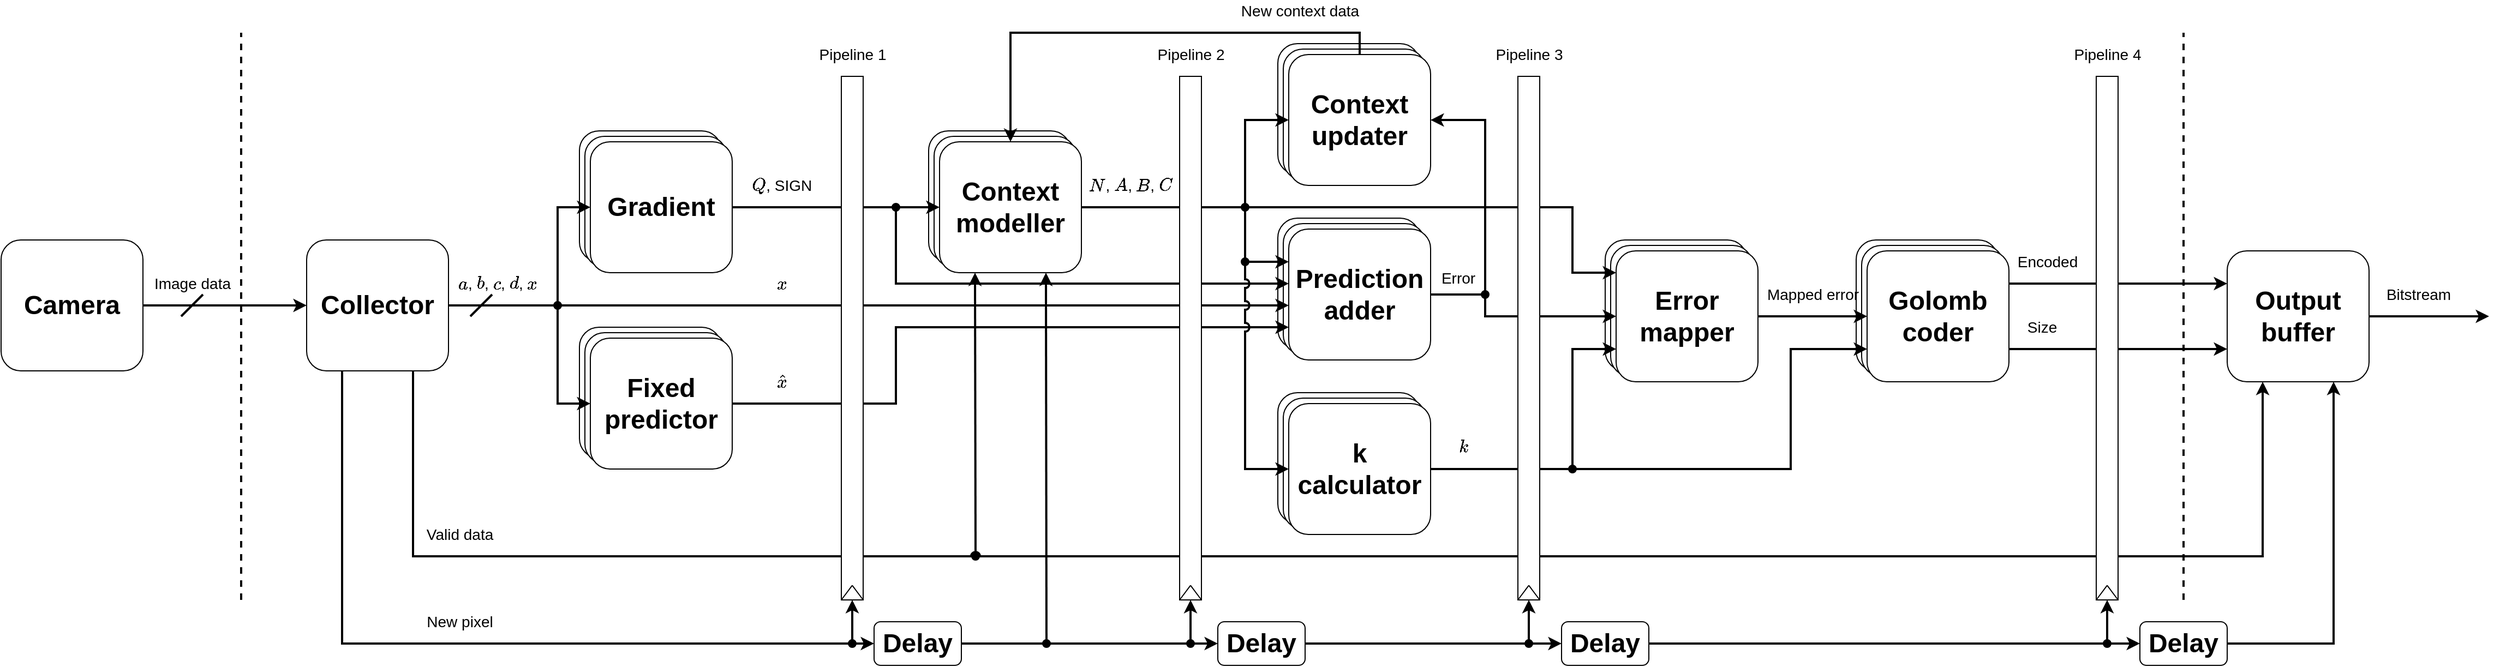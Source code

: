 <mxfile version="13.0.3" type="device" pages="14"><diagram id="f0c0_ryr5Sikpuokaavj" name="Implementation architecture"><mxGraphModel dx="1422" dy="1846" grid="1" gridSize="10" guides="1" tooltips="1" connect="1" arrows="1" fold="1" page="1" pageScale="1" pageWidth="850" pageHeight="1100" math="1" shadow="0"><root><mxCell id="FrwH82XLmd6opNDbQHko-0"/><mxCell id="FrwH82XLmd6opNDbQHko-1" parent="FrwH82XLmd6opNDbQHko-0"/><mxCell id="AWWmtLqMZkwJ2lQp_vZt-1" value="" style="endArrow=classic;html=1;strokeWidth=2;entryX=0.25;entryY=1;entryDx=0;entryDy=0;startArrow=oval;startFill=1;" parent="FrwH82XLmd6opNDbQHko-1" target="lCjp8WVmrZj3rHFVp4nc-4" edge="1"><mxGeometry width="50" height="50" relative="1" as="geometry"><mxPoint x="973" y="480" as="sourcePoint"/><mxPoint x="1000" y="330" as="targetPoint"/></mxGeometry></mxCell><mxCell id="h1VfDYpsW-nZOJvBohL--29" value="&lt;b&gt;Golomb coder&lt;/b&gt;" style="rounded=1;whiteSpace=wrap;html=1;fontSize=24;" parent="FrwH82XLmd6opNDbQHko-1" vertex="1"><mxGeometry x="1780" y="190" width="130" height="120" as="geometry"/></mxCell><mxCell id="h1VfDYpsW-nZOJvBohL--28" value="&lt;b&gt;Golomb coder&lt;/b&gt;" style="rounded=1;whiteSpace=wrap;html=1;fontSize=24;" parent="FrwH82XLmd6opNDbQHko-1" vertex="1"><mxGeometry x="1785" y="195" width="130" height="120" as="geometry"/></mxCell><mxCell id="h1VfDYpsW-nZOJvBohL--27" value="&lt;b&gt;Error mapper&lt;/b&gt;" style="rounded=1;whiteSpace=wrap;html=1;fontSize=24;" parent="FrwH82XLmd6opNDbQHko-1" vertex="1"><mxGeometry x="1550" y="190" width="130" height="120" as="geometry"/></mxCell><mxCell id="h1VfDYpsW-nZOJvBohL--26" value="&lt;b&gt;Error mapper&lt;/b&gt;" style="rounded=1;whiteSpace=wrap;html=1;fontSize=24;" parent="FrwH82XLmd6opNDbQHko-1" vertex="1"><mxGeometry x="1555" y="195" width="130" height="120" as="geometry"/></mxCell><mxCell id="h1VfDYpsW-nZOJvBohL--25" value="&lt;b style=&quot;font-size: 24px&quot;&gt;k calculator&lt;/b&gt;" style="rounded=1;whiteSpace=wrap;html=1;fontSize=24;" parent="FrwH82XLmd6opNDbQHko-1" vertex="1"><mxGeometry x="1250" y="330" width="130" height="120" as="geometry"/></mxCell><mxCell id="h1VfDYpsW-nZOJvBohL--24" value="&lt;b style=&quot;font-size: 24px&quot;&gt;k calculator&lt;/b&gt;" style="rounded=1;whiteSpace=wrap;html=1;fontSize=24;" parent="FrwH82XLmd6opNDbQHko-1" vertex="1"><mxGeometry x="1255" y="335" width="130" height="120" as="geometry"/></mxCell><mxCell id="h1VfDYpsW-nZOJvBohL--23" value="" style="rounded=1;whiteSpace=wrap;html=1;fontSize=24;" parent="FrwH82XLmd6opNDbQHko-1" vertex="1"><mxGeometry x="1250" y="170" width="130" height="120" as="geometry"/></mxCell><mxCell id="h1VfDYpsW-nZOJvBohL--21" value="" style="rounded=1;whiteSpace=wrap;html=1;fontSize=24;" parent="FrwH82XLmd6opNDbQHko-1" vertex="1"><mxGeometry x="1255" y="175" width="130" height="120" as="geometry"/></mxCell><mxCell id="h1VfDYpsW-nZOJvBohL--20" value="&lt;b style=&quot;font-size: 24px&quot;&gt;Context updater&lt;/b&gt;" style="rounded=1;whiteSpace=wrap;html=1;fontSize=24;" parent="FrwH82XLmd6opNDbQHko-1" vertex="1"><mxGeometry x="1250" y="10" width="130" height="120" as="geometry"/></mxCell><mxCell id="h1VfDYpsW-nZOJvBohL--19" value="&lt;b style=&quot;font-size: 24px&quot;&gt;Context updater&lt;/b&gt;" style="rounded=1;whiteSpace=wrap;html=1;fontSize=24;" parent="FrwH82XLmd6opNDbQHko-1" vertex="1"><mxGeometry x="1255" y="15" width="130" height="120" as="geometry"/></mxCell><mxCell id="h1VfDYpsW-nZOJvBohL--18" value="&lt;b style=&quot;font-size: 24px&quot;&gt;Context modeller&lt;/b&gt;" style="rounded=1;whiteSpace=wrap;html=1;fontSize=24;" parent="FrwH82XLmd6opNDbQHko-1" vertex="1"><mxGeometry x="930" y="90" width="130" height="120" as="geometry"/></mxCell><mxCell id="h1VfDYpsW-nZOJvBohL--17" value="&lt;b style=&quot;font-size: 24px&quot;&gt;Context modeller&lt;/b&gt;" style="rounded=1;whiteSpace=wrap;html=1;fontSize=24;" parent="FrwH82XLmd6opNDbQHko-1" vertex="1"><mxGeometry x="935" y="95" width="130" height="120" as="geometry"/></mxCell><mxCell id="h1VfDYpsW-nZOJvBohL--15" value="&lt;b style=&quot;font-size: 24px&quot;&gt;Fixed predictor&lt;/b&gt;" style="rounded=1;whiteSpace=wrap;html=1;fontSize=24;" parent="FrwH82XLmd6opNDbQHko-1" vertex="1"><mxGeometry x="610" y="270" width="130" height="120" as="geometry"/></mxCell><mxCell id="h1VfDYpsW-nZOJvBohL--14" value="&lt;b style=&quot;font-size: 24px&quot;&gt;Fixed predictor&lt;/b&gt;" style="rounded=1;whiteSpace=wrap;html=1;fontSize=24;" parent="FrwH82XLmd6opNDbQHko-1" vertex="1"><mxGeometry x="615" y="275" width="130" height="120" as="geometry"/></mxCell><mxCell id="h1VfDYpsW-nZOJvBohL--13" value="&lt;b style=&quot;font-size: 24px&quot;&gt;Gradient&lt;/b&gt;" style="rounded=1;whiteSpace=wrap;html=1;fontSize=24;" parent="FrwH82XLmd6opNDbQHko-1" vertex="1"><mxGeometry x="610" y="90" width="130" height="120" as="geometry"/></mxCell><mxCell id="h1VfDYpsW-nZOJvBohL--12" value="&lt;b style=&quot;font-size: 24px&quot;&gt;Gradient&lt;/b&gt;" style="rounded=1;whiteSpace=wrap;html=1;fontSize=24;" parent="FrwH82XLmd6opNDbQHko-1" vertex="1"><mxGeometry x="615" y="95" width="130" height="120" as="geometry"/></mxCell><mxCell id="wPEefKnKEAcxFzM9Wl-8-45" value="" style="endArrow=classic;html=1;strokeWidth=2;fontSize=14;entryX=0;entryY=0.5;entryDx=0;entryDy=0;rounded=0;startArrow=oval;startFill=1;" parent="FrwH82XLmd6opNDbQHko-1" target="lCjp8WVmrZj3rHFVp4nc-8" edge="1"><mxGeometry width="50" height="50" relative="1" as="geometry"><mxPoint x="1440" y="240" as="sourcePoint"/><mxPoint x="1590" y="230" as="targetPoint"/><Array as="points"><mxPoint x="1440" y="260"/></Array></mxGeometry></mxCell><mxCell id="wPEefKnKEAcxFzM9Wl-8-40" value="" style="endArrow=classic;html=1;strokeWidth=2;fontSize=14;entryX=0;entryY=0.25;entryDx=0;entryDy=0;rounded=0;jumpStyle=arc;" parent="FrwH82XLmd6opNDbQHko-1" edge="1"><mxGeometry width="50" height="50" relative="1" as="geometry"><mxPoint x="1220" y="160" as="sourcePoint"/><mxPoint x="1560" y="220" as="targetPoint"/><Array as="points"><mxPoint x="1520" y="160"/><mxPoint x="1520" y="220"/></Array></mxGeometry></mxCell><mxCell id="wPEefKnKEAcxFzM9Wl-8-20" style="edgeStyle=orthogonalEdgeStyle;rounded=0;orthogonalLoop=1;jettySize=auto;html=1;exitX=1;exitY=0.5;exitDx=0;exitDy=0;entryX=1;entryY=0.5;entryDx=0;entryDy=0;strokeWidth=2;fontSize=14;" parent="FrwH82XLmd6opNDbQHko-1" source="lCjp8WVmrZj3rHFVp4nc-7" target="lCjp8WVmrZj3rHFVp4nc-5" edge="1"><mxGeometry relative="1" as="geometry"><Array as="points"><mxPoint x="1440" y="240"/><mxPoint x="1440" y="80"/></Array></mxGeometry></mxCell><mxCell id="wPEefKnKEAcxFzM9Wl-8-25" value="" style="endArrow=classic;html=1;strokeWidth=2;fontSize=14;rounded=0;entryX=0;entryY=0.417;entryDx=0;entryDy=0;entryPerimeter=0;startArrow=oval;startFill=1;" parent="FrwH82XLmd6opNDbQHko-1" target="lCjp8WVmrZj3rHFVp4nc-7" edge="1"><mxGeometry width="50" height="50" relative="1" as="geometry"><mxPoint x="900" y="160" as="sourcePoint"/><mxPoint x="1280" y="350" as="targetPoint"/><Array as="points"><mxPoint x="900" y="160"/><mxPoint x="900" y="230"/></Array></mxGeometry></mxCell><mxCell id="wPEefKnKEAcxFzM9Wl-8-16" value="" style="endArrow=classic;html=1;strokeWidth=2;fontSize=14;rounded=0;entryX=0;entryY=0.583;entryDx=0;entryDy=0;entryPerimeter=0;" parent="FrwH82XLmd6opNDbQHko-1" target="lCjp8WVmrZj3rHFVp4nc-7" edge="1"><mxGeometry width="50" height="50" relative="1" as="geometry"><mxPoint x="590" y="250" as="sourcePoint"/><mxPoint x="1250" y="270" as="targetPoint"/><Array as="points"><mxPoint x="890" y="250"/></Array></mxGeometry></mxCell><mxCell id="wPEefKnKEAcxFzM9Wl-8-6" style="edgeStyle=orthogonalEdgeStyle;rounded=0;orthogonalLoop=1;jettySize=auto;html=1;exitX=1;exitY=0.5;exitDx=0;exitDy=0;strokeWidth=2;fontSize=14;entryX=0;entryY=0.5;entryDx=0;entryDy=0;" parent="FrwH82XLmd6opNDbQHko-1" source="lCjp8WVmrZj3rHFVp4nc-2" target="lCjp8WVmrZj3rHFVp4nc-4" edge="1"><mxGeometry relative="1" as="geometry"><mxPoint x="850" y="180" as="targetPoint"/><Array as="points"><mxPoint x="750" y="160"/></Array></mxGeometry></mxCell><mxCell id="lCjp8WVmrZj3rHFVp4nc-11" style="edgeStyle=orthogonalEdgeStyle;rounded=0;orthogonalLoop=1;jettySize=auto;html=1;exitX=1;exitY=0.5;exitDx=0;exitDy=0;entryX=0;entryY=0.5;entryDx=0;entryDy=0;fontSize=24;strokeWidth=2;" parent="FrwH82XLmd6opNDbQHko-1" source="lCjp8WVmrZj3rHFVp4nc-0" target="lCjp8WVmrZj3rHFVp4nc-1" edge="1"><mxGeometry relative="1" as="geometry"/></mxCell><mxCell id="lCjp8WVmrZj3rHFVp4nc-0" value="Camera" style="rounded=1;whiteSpace=wrap;html=1;strokeWidth=1;fontSize=24;fontStyle=1" parent="FrwH82XLmd6opNDbQHko-1" vertex="1"><mxGeometry x="80" y="190" width="130" height="120" as="geometry"/></mxCell><mxCell id="lCjp8WVmrZj3rHFVp4nc-16" style="edgeStyle=orthogonalEdgeStyle;rounded=0;orthogonalLoop=1;jettySize=auto;html=1;entryX=0;entryY=0.5;entryDx=0;entryDy=0;strokeWidth=2;fontSize=24;startArrow=oval;startFill=1;" parent="FrwH82XLmd6opNDbQHko-1" target="lCjp8WVmrZj3rHFVp4nc-2" edge="1"><mxGeometry relative="1" as="geometry"><mxPoint x="590" y="250" as="sourcePoint"/><Array as="points"><mxPoint x="590" y="250"/><mxPoint x="590" y="160"/></Array></mxGeometry></mxCell><mxCell id="lCjp8WVmrZj3rHFVp4nc-17" style="edgeStyle=orthogonalEdgeStyle;rounded=0;orthogonalLoop=1;jettySize=auto;html=1;exitX=1;exitY=0.5;exitDx=0;exitDy=0;entryX=0;entryY=0.5;entryDx=0;entryDy=0;strokeWidth=2;fontSize=24;" parent="FrwH82XLmd6opNDbQHko-1" source="lCjp8WVmrZj3rHFVp4nc-1" target="lCjp8WVmrZj3rHFVp4nc-3" edge="1"><mxGeometry relative="1" as="geometry"><mxPoint x="620" y="350" as="targetPoint"/><Array as="points"><mxPoint x="590" y="250"/><mxPoint x="590" y="340"/></Array></mxGeometry></mxCell><mxCell id="wPEefKnKEAcxFzM9Wl-8-60" style="edgeStyle=orthogonalEdgeStyle;rounded=0;jumpStyle=arc;orthogonalLoop=1;jettySize=auto;html=1;exitX=0.75;exitY=1;exitDx=0;exitDy=0;strokeWidth=2;fontSize=14;entryX=0.25;entryY=1;entryDx=0;entryDy=0;" parent="FrwH82XLmd6opNDbQHko-1" source="lCjp8WVmrZj3rHFVp4nc-1" target="lCjp8WVmrZj3rHFVp4nc-10" edge="1"><mxGeometry relative="1" as="geometry"><mxPoint x="2150" y="400" as="targetPoint"/><Array as="points"><mxPoint x="458" y="480"/><mxPoint x="2153" y="480"/></Array></mxGeometry></mxCell><mxCell id="wPEefKnKEAcxFzM9Wl-8-61" style="edgeStyle=orthogonalEdgeStyle;rounded=0;jumpStyle=arc;orthogonalLoop=1;jettySize=auto;html=1;exitX=0.25;exitY=1;exitDx=0;exitDy=0;strokeWidth=2;fontSize=14;entryX=0.5;entryY=1;entryDx=0;entryDy=0;" parent="FrwH82XLmd6opNDbQHko-1" source="lCjp8WVmrZj3rHFVp4nc-1" target="lCjp8WVmrZj3rHFVp4nc-19" edge="1"><mxGeometry relative="1" as="geometry"><mxPoint x="1000" y="590" as="targetPoint"/><Array as="points"><mxPoint x="393" y="560"/><mxPoint x="860" y="560"/></Array></mxGeometry></mxCell><mxCell id="lCjp8WVmrZj3rHFVp4nc-1" value="&lt;b style=&quot;font-size: 24px;&quot;&gt;Collector&lt;/b&gt;" style="rounded=1;whiteSpace=wrap;html=1;fontSize=24;" parent="FrwH82XLmd6opNDbQHko-1" vertex="1"><mxGeometry x="360" y="190" width="130" height="120" as="geometry"/></mxCell><mxCell id="lCjp8WVmrZj3rHFVp4nc-2" value="&lt;b style=&quot;font-size: 24px&quot;&gt;Gradient&lt;/b&gt;" style="rounded=1;whiteSpace=wrap;html=1;fontSize=24;" parent="FrwH82XLmd6opNDbQHko-1" vertex="1"><mxGeometry x="620" y="100" width="130" height="120" as="geometry"/></mxCell><mxCell id="wPEefKnKEAcxFzM9Wl-8-7" style="edgeStyle=orthogonalEdgeStyle;rounded=0;orthogonalLoop=1;jettySize=auto;html=1;exitX=1;exitY=0.5;exitDx=0;exitDy=0;strokeWidth=2;fontSize=14;entryX=0;entryY=0.75;entryDx=0;entryDy=0;" parent="FrwH82XLmd6opNDbQHko-1" source="lCjp8WVmrZj3rHFVp4nc-3" target="lCjp8WVmrZj3rHFVp4nc-7" edge="1"><mxGeometry relative="1" as="geometry"><mxPoint x="1250" y="300" as="targetPoint"/><Array as="points"><mxPoint x="900" y="340"/><mxPoint x="900" y="270"/></Array></mxGeometry></mxCell><mxCell id="lCjp8WVmrZj3rHFVp4nc-3" value="&lt;b style=&quot;font-size: 24px&quot;&gt;Fixed predictor&lt;/b&gt;" style="rounded=1;whiteSpace=wrap;html=1;fontSize=24;" parent="FrwH82XLmd6opNDbQHko-1" vertex="1"><mxGeometry x="620" y="280" width="130" height="120" as="geometry"/></mxCell><mxCell id="wPEefKnKEAcxFzM9Wl-8-22" style="edgeStyle=orthogonalEdgeStyle;rounded=0;orthogonalLoop=1;jettySize=auto;html=1;exitX=1;exitY=0.5;exitDx=0;exitDy=0;strokeWidth=2;fontSize=14;entryX=0;entryY=0.25;entryDx=0;entryDy=0;" parent="FrwH82XLmd6opNDbQHko-1" source="lCjp8WVmrZj3rHFVp4nc-4" target="lCjp8WVmrZj3rHFVp4nc-7" edge="1"><mxGeometry relative="1" as="geometry"><mxPoint x="1280" y="330" as="targetPoint"/><Array as="points"><mxPoint x="1220" y="160"/><mxPoint x="1220" y="210"/></Array></mxGeometry></mxCell><mxCell id="lCjp8WVmrZj3rHFVp4nc-4" value="&lt;b style=&quot;font-size: 24px&quot;&gt;Context modeller&lt;/b&gt;" style="rounded=1;whiteSpace=wrap;html=1;fontSize=24;" parent="FrwH82XLmd6opNDbQHko-1" vertex="1"><mxGeometry x="940" y="100" width="130" height="120" as="geometry"/></mxCell><mxCell id="wPEefKnKEAcxFzM9Wl-8-27" style="edgeStyle=orthogonalEdgeStyle;rounded=0;orthogonalLoop=1;jettySize=auto;html=1;exitX=0.5;exitY=0;exitDx=0;exitDy=0;entryX=0.5;entryY=0;entryDx=0;entryDy=0;strokeWidth=2;fontSize=14;" parent="FrwH82XLmd6opNDbQHko-1" source="lCjp8WVmrZj3rHFVp4nc-5" target="lCjp8WVmrZj3rHFVp4nc-4" edge="1"><mxGeometry relative="1" as="geometry"><Array as="points"><mxPoint x="1325"/><mxPoint x="1005"/></Array></mxGeometry></mxCell><mxCell id="lCjp8WVmrZj3rHFVp4nc-5" value="&lt;b style=&quot;font-size: 24px&quot;&gt;Context updater&lt;/b&gt;" style="rounded=1;whiteSpace=wrap;html=1;fontSize=24;" parent="FrwH82XLmd6opNDbQHko-1" vertex="1"><mxGeometry x="1260" y="20" width="130" height="120" as="geometry"/></mxCell><mxCell id="wPEefKnKEAcxFzM9Wl-8-46" style="edgeStyle=orthogonalEdgeStyle;rounded=0;jumpStyle=arc;orthogonalLoop=1;jettySize=auto;html=1;exitX=1;exitY=0.5;exitDx=0;exitDy=0;entryX=0;entryY=0.75;entryDx=0;entryDy=0;strokeWidth=2;fontSize=14;" parent="FrwH82XLmd6opNDbQHko-1" source="lCjp8WVmrZj3rHFVp4nc-6" target="lCjp8WVmrZj3rHFVp4nc-8" edge="1"><mxGeometry relative="1" as="geometry"><Array as="points"><mxPoint x="1520" y="400"/><mxPoint x="1520" y="290"/></Array></mxGeometry></mxCell><mxCell id="lCjp8WVmrZj3rHFVp4nc-6" value="&lt;b style=&quot;font-size: 24px&quot;&gt;k calculator&lt;/b&gt;" style="rounded=1;whiteSpace=wrap;html=1;fontSize=24;" parent="FrwH82XLmd6opNDbQHko-1" vertex="1"><mxGeometry x="1260" y="340" width="130" height="120" as="geometry"/></mxCell><mxCell id="lCjp8WVmrZj3rHFVp4nc-7" value="&lt;b&gt;Prediction adder&lt;/b&gt;" style="rounded=1;whiteSpace=wrap;html=1;fontSize=24;" parent="FrwH82XLmd6opNDbQHko-1" vertex="1"><mxGeometry x="1260" y="180" width="130" height="120" as="geometry"/></mxCell><mxCell id="wPEefKnKEAcxFzM9Wl-8-41" style="edgeStyle=orthogonalEdgeStyle;rounded=0;jumpStyle=arc;orthogonalLoop=1;jettySize=auto;html=1;exitX=1;exitY=0.5;exitDx=0;exitDy=0;entryX=0;entryY=0.5;entryDx=0;entryDy=0;strokeWidth=2;fontSize=14;" parent="FrwH82XLmd6opNDbQHko-1" source="lCjp8WVmrZj3rHFVp4nc-8" target="lCjp8WVmrZj3rHFVp4nc-9" edge="1"><mxGeometry relative="1" as="geometry"/></mxCell><mxCell id="lCjp8WVmrZj3rHFVp4nc-8" value="&lt;b&gt;Error mapper&lt;/b&gt;" style="rounded=1;whiteSpace=wrap;html=1;fontSize=24;" parent="FrwH82XLmd6opNDbQHko-1" vertex="1"><mxGeometry x="1560" y="200" width="130" height="120" as="geometry"/></mxCell><mxCell id="wPEefKnKEAcxFzM9Wl-8-51" style="edgeStyle=orthogonalEdgeStyle;rounded=0;jumpStyle=arc;orthogonalLoop=1;jettySize=auto;html=1;exitX=1;exitY=0.25;exitDx=0;exitDy=0;entryX=0;entryY=0.25;entryDx=0;entryDy=0;strokeWidth=2;fontSize=14;" parent="FrwH82XLmd6opNDbQHko-1" source="lCjp8WVmrZj3rHFVp4nc-9" target="lCjp8WVmrZj3rHFVp4nc-10" edge="1"><mxGeometry relative="1" as="geometry"/></mxCell><mxCell id="wPEefKnKEAcxFzM9Wl-8-52" style="edgeStyle=orthogonalEdgeStyle;rounded=0;jumpStyle=arc;orthogonalLoop=1;jettySize=auto;html=1;exitX=1;exitY=0.75;exitDx=0;exitDy=0;entryX=0;entryY=0.75;entryDx=0;entryDy=0;strokeWidth=2;fontSize=14;" parent="FrwH82XLmd6opNDbQHko-1" source="lCjp8WVmrZj3rHFVp4nc-9" target="lCjp8WVmrZj3rHFVp4nc-10" edge="1"><mxGeometry relative="1" as="geometry"/></mxCell><mxCell id="lCjp8WVmrZj3rHFVp4nc-9" value="&lt;b&gt;Golomb coder&lt;/b&gt;" style="rounded=1;whiteSpace=wrap;html=1;fontSize=24;" parent="FrwH82XLmd6opNDbQHko-1" vertex="1"><mxGeometry x="1790" y="200" width="130" height="120" as="geometry"/></mxCell><mxCell id="lCjp8WVmrZj3rHFVp4nc-10" value="&lt;b&gt;Output buffer&lt;/b&gt;" style="rounded=1;whiteSpace=wrap;html=1;fontSize=24;" parent="FrwH82XLmd6opNDbQHko-1" vertex="1"><mxGeometry x="2120" y="200" width="130" height="120" as="geometry"/></mxCell><mxCell id="lCjp8WVmrZj3rHFVp4nc-12" value="" style="endArrow=none;html=1;strokeWidth=2;fontSize=24;" parent="FrwH82XLmd6opNDbQHko-1" edge="1"><mxGeometry width="50" height="50" relative="1" as="geometry"><mxPoint x="245" y="260" as="sourcePoint"/><mxPoint x="265" y="240" as="targetPoint"/></mxGeometry></mxCell><mxCell id="lCjp8WVmrZj3rHFVp4nc-13" value="" style="endArrow=none;html=1;strokeWidth=2;fontSize=24;dashed=1;" parent="FrwH82XLmd6opNDbQHko-1" edge="1"><mxGeometry width="50" height="50" relative="1" as="geometry"><mxPoint x="300" y="520" as="sourcePoint"/><mxPoint x="300" as="targetPoint"/></mxGeometry></mxCell><mxCell id="lCjp8WVmrZj3rHFVp4nc-23" value="" style="group" parent="FrwH82XLmd6opNDbQHko-1" vertex="1" connectable="0"><mxGeometry x="850" y="40" width="20" height="480" as="geometry"/></mxCell><mxCell id="lCjp8WVmrZj3rHFVp4nc-19" value="" style="rounded=0;whiteSpace=wrap;html=1;fontSize=24;" parent="lCjp8WVmrZj3rHFVp4nc-23" vertex="1"><mxGeometry width="20" height="480" as="geometry"/></mxCell><mxCell id="lCjp8WVmrZj3rHFVp4nc-21" value="" style="endArrow=none;html=1;strokeWidth=1;fontSize=24;exitX=0;exitY=1;exitDx=0;exitDy=0;" parent="lCjp8WVmrZj3rHFVp4nc-23" source="lCjp8WVmrZj3rHFVp4nc-19" edge="1"><mxGeometry width="50" height="50" relative="1" as="geometry"><mxPoint x="30" y="520" as="sourcePoint"/><mxPoint x="10" y="466.667" as="targetPoint"/></mxGeometry></mxCell><mxCell id="lCjp8WVmrZj3rHFVp4nc-22" value="" style="endArrow=none;html=1;strokeWidth=1;fontSize=24;exitX=1;exitY=1;exitDx=0;exitDy=0;" parent="lCjp8WVmrZj3rHFVp4nc-23" source="lCjp8WVmrZj3rHFVp4nc-19" edge="1"><mxGeometry width="50" height="50" relative="1" as="geometry"><mxPoint x="10" y="520" as="sourcePoint"/><mxPoint x="10" y="466.667" as="targetPoint"/></mxGeometry></mxCell><mxCell id="wPEefKnKEAcxFzM9Wl-8-0" value="" style="endArrow=none;html=1;strokeWidth=2;fontSize=24;" parent="FrwH82XLmd6opNDbQHko-1" edge="1"><mxGeometry width="50" height="50" relative="1" as="geometry"><mxPoint x="510" y="260" as="sourcePoint"/><mxPoint x="530" y="240" as="targetPoint"/></mxGeometry></mxCell><mxCell id="wPEefKnKEAcxFzM9Wl-8-2" value="\(a\), \(b\), \(c\), \(d\), \(x\)" style="text;html=1;align=center;verticalAlign=middle;resizable=0;points=[];autosize=1;fontSize=14;" parent="FrwH82XLmd6opNDbQHko-1" vertex="1"><mxGeometry x="450" y="220" width="170" height="20" as="geometry"/></mxCell><mxCell id="wPEefKnKEAcxFzM9Wl-8-5" value="Image data" style="text;html=1;align=center;verticalAlign=middle;resizable=0;points=[];autosize=1;fontSize=14;" parent="FrwH82XLmd6opNDbQHko-1" vertex="1"><mxGeometry x="210" y="220" width="90" height="20" as="geometry"/></mxCell><mxCell id="wPEefKnKEAcxFzM9Wl-8-10" value="\(Q\), SIGN" style="text;html=1;align=center;verticalAlign=middle;resizable=0;points=[];autosize=1;fontSize=14;" parent="FrwH82XLmd6opNDbQHko-1" vertex="1"><mxGeometry x="750" y="130" width="90" height="20" as="geometry"/></mxCell><mxCell id="wPEefKnKEAcxFzM9Wl-8-11" value="\(\hat{x}\)" style="text;html=1;align=center;verticalAlign=middle;resizable=0;points=[];autosize=1;fontSize=14;" parent="FrwH82XLmd6opNDbQHko-1" vertex="1"><mxGeometry x="760" y="310" width="70" height="20" as="geometry"/></mxCell><mxCell id="wPEefKnKEAcxFzM9Wl-8-12" value="" style="group" parent="FrwH82XLmd6opNDbQHko-1" vertex="1" connectable="0"><mxGeometry x="1160" y="40" width="20" height="480" as="geometry"/></mxCell><mxCell id="wPEefKnKEAcxFzM9Wl-8-13" value="" style="rounded=0;whiteSpace=wrap;html=1;fontSize=24;" parent="wPEefKnKEAcxFzM9Wl-8-12" vertex="1"><mxGeometry width="20" height="480" as="geometry"/></mxCell><mxCell id="wPEefKnKEAcxFzM9Wl-8-14" value="" style="endArrow=none;html=1;strokeWidth=1;fontSize=24;exitX=0;exitY=1;exitDx=0;exitDy=0;" parent="wPEefKnKEAcxFzM9Wl-8-12" source="wPEefKnKEAcxFzM9Wl-8-13" edge="1"><mxGeometry width="50" height="50" relative="1" as="geometry"><mxPoint x="30" y="520" as="sourcePoint"/><mxPoint x="10" y="466.667" as="targetPoint"/></mxGeometry></mxCell><mxCell id="wPEefKnKEAcxFzM9Wl-8-15" value="" style="endArrow=none;html=1;strokeWidth=1;fontSize=24;exitX=1;exitY=1;exitDx=0;exitDy=0;" parent="wPEefKnKEAcxFzM9Wl-8-12" source="wPEefKnKEAcxFzM9Wl-8-13" edge="1"><mxGeometry width="50" height="50" relative="1" as="geometry"><mxPoint x="10" y="520" as="sourcePoint"/><mxPoint x="10" y="466.667" as="targetPoint"/></mxGeometry></mxCell><mxCell id="wPEefKnKEAcxFzM9Wl-8-19" value="\(x\)" style="text;html=1;align=center;verticalAlign=middle;resizable=0;points=[];autosize=1;fontSize=14;" parent="FrwH82XLmd6opNDbQHko-1" vertex="1"><mxGeometry x="775" y="220" width="40" height="20" as="geometry"/></mxCell><mxCell id="wPEefKnKEAcxFzM9Wl-8-21" value="Error" style="text;html=1;align=center;verticalAlign=middle;resizable=0;points=[];autosize=1;fontSize=14;" parent="FrwH82XLmd6opNDbQHko-1" vertex="1"><mxGeometry x="1390" y="215" width="50" height="20" as="geometry"/></mxCell><mxCell id="wPEefKnKEAcxFzM9Wl-8-23" value="\(N\), \(A\), \(B\), \(C\)" style="text;html=1;align=center;verticalAlign=middle;resizable=0;points=[];autosize=1;fontSize=14;" parent="FrwH82XLmd6opNDbQHko-1" vertex="1"><mxGeometry x="1040" y="130" width="150" height="20" as="geometry"/></mxCell><mxCell id="wPEefKnKEAcxFzM9Wl-8-26" value="" style="endArrow=classic;html=1;strokeWidth=2;fontSize=14;entryX=0;entryY=0.5;entryDx=0;entryDy=0;rounded=0;startArrow=oval;startFill=1;" parent="FrwH82XLmd6opNDbQHko-1" target="lCjp8WVmrZj3rHFVp4nc-5" edge="1"><mxGeometry width="50" height="50" relative="1" as="geometry"><mxPoint x="1220" y="160" as="sourcePoint"/><mxPoint x="1240" y="130" as="targetPoint"/><Array as="points"><mxPoint x="1220" y="80"/></Array></mxGeometry></mxCell><mxCell id="wPEefKnKEAcxFzM9Wl-8-28" value="" style="endArrow=classic;html=1;strokeWidth=2;fontSize=14;jumpStyle=arc;entryX=0;entryY=0.5;entryDx=0;entryDy=0;rounded=0;startArrow=oval;startFill=1;" parent="FrwH82XLmd6opNDbQHko-1" target="lCjp8WVmrZj3rHFVp4nc-6" edge="1"><mxGeometry width="50" height="50" relative="1" as="geometry"><mxPoint x="1220" y="210" as="sourcePoint"/><mxPoint x="1410" y="280" as="targetPoint"/><Array as="points"><mxPoint x="1220" y="400"/></Array></mxGeometry></mxCell><mxCell id="wPEefKnKEAcxFzM9Wl-8-35" value="\(k\)" style="text;html=1;align=center;verticalAlign=middle;resizable=0;points=[];autosize=1;fontSize=14;" parent="FrwH82XLmd6opNDbQHko-1" vertex="1"><mxGeometry x="1400" y="370" width="40" height="20" as="geometry"/></mxCell><mxCell id="wPEefKnKEAcxFzM9Wl-8-36" value="" style="group" parent="FrwH82XLmd6opNDbQHko-1" vertex="1" connectable="0"><mxGeometry x="1470" y="40" width="20" height="480" as="geometry"/></mxCell><mxCell id="wPEefKnKEAcxFzM9Wl-8-37" value="" style="rounded=0;whiteSpace=wrap;html=1;fontSize=24;" parent="wPEefKnKEAcxFzM9Wl-8-36" vertex="1"><mxGeometry width="20" height="480" as="geometry"/></mxCell><mxCell id="wPEefKnKEAcxFzM9Wl-8-38" value="" style="endArrow=none;html=1;strokeWidth=1;fontSize=24;exitX=0;exitY=1;exitDx=0;exitDy=0;" parent="wPEefKnKEAcxFzM9Wl-8-36" source="wPEefKnKEAcxFzM9Wl-8-37" edge="1"><mxGeometry width="50" height="50" relative="1" as="geometry"><mxPoint x="30" y="520" as="sourcePoint"/><mxPoint x="10" y="466.667" as="targetPoint"/></mxGeometry></mxCell><mxCell id="wPEefKnKEAcxFzM9Wl-8-39" value="" style="endArrow=none;html=1;strokeWidth=1;fontSize=24;exitX=1;exitY=1;exitDx=0;exitDy=0;" parent="wPEefKnKEAcxFzM9Wl-8-36" source="wPEefKnKEAcxFzM9Wl-8-37" edge="1"><mxGeometry width="50" height="50" relative="1" as="geometry"><mxPoint x="10" y="520" as="sourcePoint"/><mxPoint x="10" y="466.667" as="targetPoint"/></mxGeometry></mxCell><mxCell id="wPEefKnKEAcxFzM9Wl-8-47" value="" style="endArrow=classic;html=1;strokeWidth=2;fontSize=14;entryX=0;entryY=0.75;entryDx=0;entryDy=0;rounded=0;startArrow=oval;startFill=1;" parent="FrwH82XLmd6opNDbQHko-1" target="lCjp8WVmrZj3rHFVp4nc-9" edge="1"><mxGeometry width="50" height="50" relative="1" as="geometry"><mxPoint x="1520" y="400" as="sourcePoint"/><mxPoint x="1740" y="290" as="targetPoint"/><Array as="points"><mxPoint x="1720" y="400"/><mxPoint x="1720" y="290"/></Array></mxGeometry></mxCell><mxCell id="wPEefKnKEAcxFzM9Wl-8-48" value="Mapped error" style="text;html=1;align=center;verticalAlign=middle;resizable=0;points=[];autosize=1;fontSize=14;" parent="FrwH82XLmd6opNDbQHko-1" vertex="1"><mxGeometry x="1690" y="230" width="100" height="20" as="geometry"/></mxCell><mxCell id="wPEefKnKEAcxFzM9Wl-8-50" value="" style="endArrow=none;html=1;strokeWidth=2;fontSize=24;dashed=1;" parent="FrwH82XLmd6opNDbQHko-1" edge="1"><mxGeometry width="50" height="50" relative="1" as="geometry"><mxPoint x="2080" y="520" as="sourcePoint"/><mxPoint x="2080" as="targetPoint"/></mxGeometry></mxCell><mxCell id="wPEefKnKEAcxFzM9Wl-8-53" value="Encoded" style="text;html=1;align=center;verticalAlign=middle;resizable=0;points=[];autosize=1;fontSize=14;" parent="FrwH82XLmd6opNDbQHko-1" vertex="1"><mxGeometry x="1920" y="200" width="70" height="20" as="geometry"/></mxCell><mxCell id="wPEefKnKEAcxFzM9Wl-8-54" value="Size" style="text;html=1;align=center;verticalAlign=middle;resizable=0;points=[];autosize=1;fontSize=14;" parent="FrwH82XLmd6opNDbQHko-1" vertex="1"><mxGeometry x="1930" y="260" width="40" height="20" as="geometry"/></mxCell><mxCell id="wPEefKnKEAcxFzM9Wl-8-56" value="" style="group" parent="FrwH82XLmd6opNDbQHko-1" vertex="1" connectable="0"><mxGeometry x="2000" y="40" width="20" height="480" as="geometry"/></mxCell><mxCell id="wPEefKnKEAcxFzM9Wl-8-57" value="" style="rounded=0;whiteSpace=wrap;html=1;fontSize=24;" parent="wPEefKnKEAcxFzM9Wl-8-56" vertex="1"><mxGeometry width="20" height="480" as="geometry"/></mxCell><mxCell id="wPEefKnKEAcxFzM9Wl-8-58" value="" style="endArrow=none;html=1;strokeWidth=1;fontSize=24;exitX=0;exitY=1;exitDx=0;exitDy=0;" parent="wPEefKnKEAcxFzM9Wl-8-56" source="wPEefKnKEAcxFzM9Wl-8-57" edge="1"><mxGeometry width="50" height="50" relative="1" as="geometry"><mxPoint x="30" y="520" as="sourcePoint"/><mxPoint x="10" y="466.667" as="targetPoint"/></mxGeometry></mxCell><mxCell id="wPEefKnKEAcxFzM9Wl-8-59" value="" style="endArrow=none;html=1;strokeWidth=1;fontSize=24;exitX=1;exitY=1;exitDx=0;exitDy=0;" parent="wPEefKnKEAcxFzM9Wl-8-56" source="wPEefKnKEAcxFzM9Wl-8-57" edge="1"><mxGeometry width="50" height="50" relative="1" as="geometry"><mxPoint x="10" y="520" as="sourcePoint"/><mxPoint x="10" y="466.667" as="targetPoint"/></mxGeometry></mxCell><mxCell id="wPEefKnKEAcxFzM9Wl-8-64" style="edgeStyle=orthogonalEdgeStyle;rounded=0;jumpStyle=arc;orthogonalLoop=1;jettySize=auto;html=1;exitX=1;exitY=0.5;exitDx=0;exitDy=0;entryX=0.5;entryY=1;entryDx=0;entryDy=0;strokeWidth=2;fontSize=14;" parent="FrwH82XLmd6opNDbQHko-1" source="wPEefKnKEAcxFzM9Wl-8-62" target="wPEefKnKEAcxFzM9Wl-8-13" edge="1"><mxGeometry relative="1" as="geometry"/></mxCell><mxCell id="wPEefKnKEAcxFzM9Wl-8-62" value="&lt;b style=&quot;font-size: 24px&quot;&gt;Delay&lt;/b&gt;" style="rounded=1;whiteSpace=wrap;html=1;fontSize=24;" parent="FrwH82XLmd6opNDbQHko-1" vertex="1"><mxGeometry x="880" y="540" width="80" height="40" as="geometry"/></mxCell><mxCell id="wPEefKnKEAcxFzM9Wl-8-63" value="" style="endArrow=classic;html=1;strokeWidth=2;fontSize=14;entryX=0;entryY=0.5;entryDx=0;entryDy=0;startArrow=oval;startFill=1;" parent="FrwH82XLmd6opNDbQHko-1" target="wPEefKnKEAcxFzM9Wl-8-62" edge="1"><mxGeometry width="50" height="50" relative="1" as="geometry"><mxPoint x="860" y="560" as="sourcePoint"/><mxPoint x="960" y="490" as="targetPoint"/></mxGeometry></mxCell><mxCell id="wPEefKnKEAcxFzM9Wl-8-68" style="edgeStyle=orthogonalEdgeStyle;rounded=0;jumpStyle=arc;orthogonalLoop=1;jettySize=auto;html=1;exitX=1;exitY=0.5;exitDx=0;exitDy=0;entryX=0.5;entryY=1;entryDx=0;entryDy=0;strokeWidth=2;fontSize=14;" parent="FrwH82XLmd6opNDbQHko-1" source="wPEefKnKEAcxFzM9Wl-8-65" target="wPEefKnKEAcxFzM9Wl-8-37" edge="1"><mxGeometry relative="1" as="geometry"/></mxCell><mxCell id="wPEefKnKEAcxFzM9Wl-8-65" value="&lt;b style=&quot;font-size: 24px&quot;&gt;Delay&lt;/b&gt;" style="rounded=1;whiteSpace=wrap;html=1;fontSize=24;" parent="FrwH82XLmd6opNDbQHko-1" vertex="1"><mxGeometry x="1195" y="540" width="80" height="40" as="geometry"/></mxCell><mxCell id="wPEefKnKEAcxFzM9Wl-8-66" value="" style="endArrow=classic;html=1;strokeWidth=2;fontSize=14;entryX=0;entryY=0.5;entryDx=0;entryDy=0;startArrow=oval;startFill=1;" parent="FrwH82XLmd6opNDbQHko-1" target="wPEefKnKEAcxFzM9Wl-8-65" edge="1"><mxGeometry width="50" height="50" relative="1" as="geometry"><mxPoint x="1170" y="560" as="sourcePoint"/><mxPoint x="1110" y="570" as="targetPoint"/></mxGeometry></mxCell><mxCell id="wPEefKnKEAcxFzM9Wl-8-72" style="edgeStyle=orthogonalEdgeStyle;rounded=0;jumpStyle=arc;orthogonalLoop=1;jettySize=auto;html=1;exitX=1;exitY=0.5;exitDx=0;exitDy=0;entryX=0.5;entryY=1;entryDx=0;entryDy=0;strokeWidth=2;fontSize=14;" parent="FrwH82XLmd6opNDbQHko-1" source="wPEefKnKEAcxFzM9Wl-8-67" target="wPEefKnKEAcxFzM9Wl-8-57" edge="1"><mxGeometry relative="1" as="geometry"/></mxCell><mxCell id="wPEefKnKEAcxFzM9Wl-8-67" value="&lt;b style=&quot;font-size: 24px&quot;&gt;Delay&lt;/b&gt;" style="rounded=1;whiteSpace=wrap;html=1;fontSize=24;" parent="FrwH82XLmd6opNDbQHko-1" vertex="1"><mxGeometry x="1510" y="540" width="80" height="40" as="geometry"/></mxCell><mxCell id="wPEefKnKEAcxFzM9Wl-8-69" value="" style="endArrow=classic;html=1;strokeWidth=2;fontSize=14;entryX=0;entryY=0.5;entryDx=0;entryDy=0;startArrow=oval;startFill=1;" parent="FrwH82XLmd6opNDbQHko-1" target="wPEefKnKEAcxFzM9Wl-8-67" edge="1"><mxGeometry width="50" height="50" relative="1" as="geometry"><mxPoint x="1480" y="560" as="sourcePoint"/><mxPoint x="1470" y="580" as="targetPoint"/></mxGeometry></mxCell><mxCell id="h1VfDYpsW-nZOJvBohL--32" style="edgeStyle=orthogonalEdgeStyle;rounded=0;orthogonalLoop=1;jettySize=auto;html=1;exitX=1;exitY=0.5;exitDx=0;exitDy=0;entryX=0.75;entryY=1;entryDx=0;entryDy=0;startArrow=none;startFill=0;strokeWidth=2;" parent="FrwH82XLmd6opNDbQHko-1" source="wPEefKnKEAcxFzM9Wl-8-71" target="lCjp8WVmrZj3rHFVp4nc-10" edge="1"><mxGeometry relative="1" as="geometry"/></mxCell><mxCell id="wPEefKnKEAcxFzM9Wl-8-71" value="&lt;b style=&quot;font-size: 24px&quot;&gt;Delay&lt;/b&gt;" style="rounded=1;whiteSpace=wrap;html=1;fontSize=24;" parent="FrwH82XLmd6opNDbQHko-1" vertex="1"><mxGeometry x="2040" y="540" width="80" height="40" as="geometry"/></mxCell><mxCell id="wPEefKnKEAcxFzM9Wl-8-73" value="" style="endArrow=classic;html=1;strokeWidth=2;fontSize=14;entryX=0;entryY=0.5;entryDx=0;entryDy=0;startArrow=oval;startFill=1;" parent="FrwH82XLmd6opNDbQHko-1" target="wPEefKnKEAcxFzM9Wl-8-71" edge="1"><mxGeometry width="50" height="50" relative="1" as="geometry"><mxPoint x="2010" y="560" as="sourcePoint"/><mxPoint x="1940" y="580" as="targetPoint"/></mxGeometry></mxCell><mxCell id="h1VfDYpsW-nZOJvBohL--0" value="Valid data" style="text;html=1;align=center;verticalAlign=middle;resizable=0;points=[];autosize=1;fontSize=14;direction=east;" parent="FrwH82XLmd6opNDbQHko-1" vertex="1"><mxGeometry x="460" y="450" width="80" height="20" as="geometry"/></mxCell><mxCell id="h1VfDYpsW-nZOJvBohL--1" value="New pixel" style="text;html=1;align=center;verticalAlign=middle;resizable=0;points=[];autosize=1;fontSize=14;direction=east;" parent="FrwH82XLmd6opNDbQHko-1" vertex="1"><mxGeometry x="460" y="530" width="80" height="20" as="geometry"/></mxCell><mxCell id="h1VfDYpsW-nZOJvBohL--4" value="New context data" style="text;html=1;align=center;verticalAlign=middle;resizable=0;points=[];autosize=1;fontSize=14;" parent="FrwH82XLmd6opNDbQHko-1" vertex="1"><mxGeometry x="1210" y="-30" width="120" height="20" as="geometry"/></mxCell><mxCell id="h1VfDYpsW-nZOJvBohL--5" value="" style="endArrow=classic;html=1;strokeWidth=2;exitX=1;exitY=0.5;exitDx=0;exitDy=0;" parent="FrwH82XLmd6opNDbQHko-1" source="lCjp8WVmrZj3rHFVp4nc-10" edge="1"><mxGeometry width="50" height="50" relative="1" as="geometry"><mxPoint x="2320" y="350" as="sourcePoint"/><mxPoint x="2360" y="260" as="targetPoint"/></mxGeometry></mxCell><mxCell id="h1VfDYpsW-nZOJvBohL--6" value="Bitstream" style="text;html=1;align=center;verticalAlign=middle;resizable=0;points=[];autosize=1;fontSize=14;" parent="FrwH82XLmd6opNDbQHko-1" vertex="1"><mxGeometry x="2260" y="230" width="70" height="20" as="geometry"/></mxCell><mxCell id="h1VfDYpsW-nZOJvBohL--8" value="Pipeline 1" style="text;html=1;align=center;verticalAlign=middle;resizable=0;points=[];autosize=1;fontSize=14;" parent="FrwH82XLmd6opNDbQHko-1" vertex="1"><mxGeometry x="820" y="10" width="80" height="20" as="geometry"/></mxCell><mxCell id="h1VfDYpsW-nZOJvBohL--9" value="Pipeline 3" style="text;html=1;align=center;verticalAlign=middle;resizable=0;points=[];autosize=1;fontSize=14;" parent="FrwH82XLmd6opNDbQHko-1" vertex="1"><mxGeometry x="1440" y="10" width="80" height="20" as="geometry"/></mxCell><mxCell id="h1VfDYpsW-nZOJvBohL--10" value="Pipeline 4" style="text;html=1;align=center;verticalAlign=middle;resizable=0;points=[];autosize=1;fontSize=14;" parent="FrwH82XLmd6opNDbQHko-1" vertex="1"><mxGeometry x="1970" y="10" width="80" height="20" as="geometry"/></mxCell><mxCell id="h1VfDYpsW-nZOJvBohL--31" value="Pipeline 2" style="text;html=1;align=center;verticalAlign=middle;resizable=0;points=[];autosize=1;fontSize=14;" parent="FrwH82XLmd6opNDbQHko-1" vertex="1"><mxGeometry x="1130" y="10" width="80" height="20" as="geometry"/></mxCell><mxCell id="AWWmtLqMZkwJ2lQp_vZt-2" value="" style="endArrow=classic;html=1;strokeWidth=2;startArrow=oval;startFill=1;entryX=0.75;entryY=1;entryDx=0;entryDy=0;" parent="FrwH82XLmd6opNDbQHko-1" target="lCjp8WVmrZj3rHFVp4nc-4" edge="1"><mxGeometry width="50" height="50" relative="1" as="geometry"><mxPoint x="1038" y="560" as="sourcePoint"/><mxPoint x="1090" y="220" as="targetPoint"/></mxGeometry></mxCell></root></mxGraphModel></diagram><diagram id="5l_OtNmtmJ9tucWtcRCX" name="Collector line"><mxGraphModel dx="1422" dy="746" grid="1" gridSize="10" guides="1" tooltips="1" connect="1" arrows="1" fold="1" page="1" pageScale="1" pageWidth="850" pageHeight="1100" math="1" shadow="0"><root><mxCell id="0"/><mxCell id="1" parent="0"/><mxCell id="67JLYIrMlKR8f8gTgsBc-1" value="" style="rounded=0;whiteSpace=wrap;html=1;strokeWidth=2;" parent="1" vertex="1"><mxGeometry x="80" y="40" width="280" height="280" as="geometry"/></mxCell><mxCell id="67JLYIrMlKR8f8gTgsBc-2" value="" style="endArrow=none;html=1;entryX=0.143;entryY=0;entryDx=0;entryDy=0;entryPerimeter=0;exitX=0.143;exitY=1;exitDx=0;exitDy=0;exitPerimeter=0;" parent="1" source="67JLYIrMlKR8f8gTgsBc-1" target="67JLYIrMlKR8f8gTgsBc-1" edge="1"><mxGeometry width="50" height="50" relative="1" as="geometry"><mxPoint x="110" y="340" as="sourcePoint"/><mxPoint x="110" y="20" as="targetPoint"/></mxGeometry></mxCell><mxCell id="67JLYIrMlKR8f8gTgsBc-3" value="" style="endArrow=none;html=1;entryX=0.286;entryY=0;entryDx=0;entryDy=0;entryPerimeter=0;exitX=0.286;exitY=1;exitDx=0;exitDy=0;exitPerimeter=0;" parent="1" source="67JLYIrMlKR8f8gTgsBc-1" target="67JLYIrMlKR8f8gTgsBc-1" edge="1"><mxGeometry width="50" height="50" relative="1" as="geometry"><mxPoint x="180" y="330" as="sourcePoint"/><mxPoint x="490" y="40" as="targetPoint"/></mxGeometry></mxCell><mxCell id="67JLYIrMlKR8f8gTgsBc-4" value="" style="endArrow=none;html=1;entryX=0.429;entryY=0;entryDx=0;entryDy=0;entryPerimeter=0;exitX=0.429;exitY=1;exitDx=0;exitDy=0;exitPerimeter=0;" parent="1" source="67JLYIrMlKR8f8gTgsBc-1" target="67JLYIrMlKR8f8gTgsBc-1" edge="1"><mxGeometry width="50" height="50" relative="1" as="geometry"><mxPoint x="450" y="130" as="sourcePoint"/><mxPoint x="500" y="80" as="targetPoint"/></mxGeometry></mxCell><mxCell id="67JLYIrMlKR8f8gTgsBc-5" value="" style="endArrow=none;html=1;entryX=0.571;entryY=0;entryDx=0;entryDy=0;entryPerimeter=0;exitX=0.571;exitY=1;exitDx=0;exitDy=0;exitPerimeter=0;" parent="1" source="67JLYIrMlKR8f8gTgsBc-1" target="67JLYIrMlKR8f8gTgsBc-1" edge="1"><mxGeometry width="50" height="50" relative="1" as="geometry"><mxPoint x="400" y="170" as="sourcePoint"/><mxPoint x="450" y="120" as="targetPoint"/></mxGeometry></mxCell><mxCell id="67JLYIrMlKR8f8gTgsBc-6" value="" style="endArrow=none;html=1;entryX=0.714;entryY=0;entryDx=0;entryDy=0;entryPerimeter=0;exitX=0.714;exitY=1;exitDx=0;exitDy=0;exitPerimeter=0;" parent="1" source="67JLYIrMlKR8f8gTgsBc-1" target="67JLYIrMlKR8f8gTgsBc-1" edge="1"><mxGeometry width="50" height="50" relative="1" as="geometry"><mxPoint x="380" y="140" as="sourcePoint"/><mxPoint x="430" y="90" as="targetPoint"/></mxGeometry></mxCell><mxCell id="67JLYIrMlKR8f8gTgsBc-7" value="" style="endArrow=none;html=1;entryX=0.854;entryY=0.004;entryDx=0;entryDy=0;entryPerimeter=0;exitX=0.857;exitY=1.002;exitDx=0;exitDy=0;exitPerimeter=0;" parent="1" source="67JLYIrMlKR8f8gTgsBc-1" target="67JLYIrMlKR8f8gTgsBc-1" edge="1"><mxGeometry width="50" height="50" relative="1" as="geometry"><mxPoint x="289.92" y="330" as="sourcePoint"/><mxPoint x="289.92" y="50" as="targetPoint"/></mxGeometry></mxCell><mxCell id="67JLYIrMlKR8f8gTgsBc-8" value="" style="endArrow=none;html=1;exitX=0;exitY=0.143;exitDx=0;exitDy=0;exitPerimeter=0;entryX=1;entryY=0.143;entryDx=0;entryDy=0;entryPerimeter=0;" parent="1" source="67JLYIrMlKR8f8gTgsBc-1" target="67JLYIrMlKR8f8gTgsBc-1" edge="1"><mxGeometry width="50" height="50" relative="1" as="geometry"><mxPoint x="460" y="100" as="sourcePoint"/><mxPoint x="510" y="50" as="targetPoint"/></mxGeometry></mxCell><mxCell id="67JLYIrMlKR8f8gTgsBc-9" value="" style="endArrow=none;html=1;exitX=0;exitY=0.286;exitDx=0;exitDy=0;exitPerimeter=0;entryX=1.002;entryY=0.285;entryDx=0;entryDy=0;entryPerimeter=0;" parent="1" source="67JLYIrMlKR8f8gTgsBc-1" target="67JLYIrMlKR8f8gTgsBc-1" edge="1"><mxGeometry width="50" height="50" relative="1" as="geometry"><mxPoint x="530" y="180" as="sourcePoint"/><mxPoint x="580" y="130" as="targetPoint"/></mxGeometry></mxCell><mxCell id="67JLYIrMlKR8f8gTgsBc-10" value="" style="endArrow=none;html=1;exitX=0;exitY=0.429;exitDx=0;exitDy=0;exitPerimeter=0;" parent="1" source="67JLYIrMlKR8f8gTgsBc-1" edge="1"><mxGeometry width="50" height="50" relative="1" as="geometry"><mxPoint x="440" y="160" as="sourcePoint"/><mxPoint x="360" y="160" as="targetPoint"/></mxGeometry></mxCell><mxCell id="67JLYIrMlKR8f8gTgsBc-11" value="" style="endArrow=none;html=1;exitX=0;exitY=0.571;exitDx=0;exitDy=0;exitPerimeter=0;entryX=1;entryY=0.571;entryDx=0;entryDy=0;entryPerimeter=0;" parent="1" source="67JLYIrMlKR8f8gTgsBc-1" target="67JLYIrMlKR8f8gTgsBc-1" edge="1"><mxGeometry width="50" height="50" relative="1" as="geometry"><mxPoint x="490" y="180" as="sourcePoint"/><mxPoint x="540" y="130" as="targetPoint"/></mxGeometry></mxCell><mxCell id="67JLYIrMlKR8f8gTgsBc-12" value="" style="endArrow=none;html=1;exitX=0;exitY=0.714;exitDx=0;exitDy=0;exitPerimeter=0;entryX=1;entryY=0.714;entryDx=0;entryDy=0;entryPerimeter=0;" parent="1" source="67JLYIrMlKR8f8gTgsBc-1" target="67JLYIrMlKR8f8gTgsBc-1" edge="1"><mxGeometry width="50" height="50" relative="1" as="geometry"><mxPoint x="60" y="230" as="sourcePoint"/><mxPoint x="390" y="230" as="targetPoint"/></mxGeometry></mxCell><mxCell id="67JLYIrMlKR8f8gTgsBc-13" value="" style="endArrow=none;html=1;exitX=0;exitY=0.857;exitDx=0;exitDy=0;exitPerimeter=0;entryX=1;entryY=0.857;entryDx=0;entryDy=0;entryPerimeter=0;" parent="1" source="67JLYIrMlKR8f8gTgsBc-1" target="67JLYIrMlKR8f8gTgsBc-1" edge="1"><mxGeometry width="50" height="50" relative="1" as="geometry"><mxPoint x="390" y="260" as="sourcePoint"/><mxPoint x="440" y="210" as="targetPoint"/></mxGeometry></mxCell><mxCell id="67JLYIrMlKR8f8gTgsBc-15" value="$$x$$" style="text;html=1;align=center;verticalAlign=middle;resizable=0;points=[];autosize=1;fontSize=24;" parent="1" vertex="1"><mxGeometry x="180" y="124" width="80" height="30" as="geometry"/></mxCell><mxCell id="67JLYIrMlKR8f8gTgsBc-16" value="$$a$$" style="text;html=1;align=center;verticalAlign=middle;resizable=0;points=[];autosize=1;fontSize=24;" parent="1" vertex="1"><mxGeometry x="140" y="124" width="80" height="30" as="geometry"/></mxCell><mxCell id="67JLYIrMlKR8f8gTgsBc-17" value="$$b$$" style="text;html=1;align=center;verticalAlign=middle;resizable=0;points=[];autosize=1;fontSize=24;" parent="1" vertex="1"><mxGeometry x="180" y="86" width="80" height="30" as="geometry"/></mxCell><mxCell id="67JLYIrMlKR8f8gTgsBc-18" value="$$c$$" style="text;html=1;align=center;verticalAlign=middle;resizable=0;points=[];autosize=1;fontSize=24;" parent="1" vertex="1"><mxGeometry x="140" y="85" width="80" height="30" as="geometry"/></mxCell><mxCell id="67JLYIrMlKR8f8gTgsBc-19" value="$$d$$" style="text;html=1;align=center;verticalAlign=middle;resizable=0;points=[];autosize=1;fontSize=24;" parent="1" vertex="1"><mxGeometry x="220" y="86" width="80" height="30" as="geometry"/></mxCell><mxCell id="9omPJPdFOZ2IJVhRAmWj-2" value="" style="endArrow=none;html=1;strokeColor=#0000FF;strokeWidth=2;" parent="1" edge="1"><mxGeometry width="50" height="50" relative="1" as="geometry"><mxPoint x="40" y="125" as="sourcePoint"/><mxPoint x="194" y="125" as="targetPoint"/></mxGeometry></mxCell><mxCell id="9omPJPdFOZ2IJVhRAmWj-3" value="" style="endArrow=none;html=1;strokeColor=#0000FF;strokeWidth=2;" parent="1" edge="1"><mxGeometry width="50" height="50" relative="1" as="geometry"><mxPoint x="40" y="155" as="sourcePoint"/><mxPoint x="194.0" y="155.0" as="targetPoint"/></mxGeometry></mxCell><mxCell id="9omPJPdFOZ2IJVhRAmWj-6" value="" style="endArrow=none;html=1;strokeColor=#0000FF;strokeWidth=2;" parent="1" edge="1"><mxGeometry width="50" height="50" relative="1" as="geometry"><mxPoint x="194" y="155" as="sourcePoint"/><mxPoint x="194" y="125" as="targetPoint"/></mxGeometry></mxCell><mxCell id="9omPJPdFOZ2IJVhRAmWj-7" value="" style="endArrow=none;html=1;dashed=1;" parent="1" edge="1"><mxGeometry width="50" height="50" relative="1" as="geometry"><mxPoint x="40" y="360" as="sourcePoint"/><mxPoint x="40" as="targetPoint"/></mxGeometry></mxCell><mxCell id="9omPJPdFOZ2IJVhRAmWj-9" value="" style="endArrow=none;html=1;dashed=1;" parent="1" edge="1"><mxGeometry width="50" height="50" relative="1" as="geometry"><mxPoint x="40" as="sourcePoint"/><mxPoint x="400" as="targetPoint"/></mxGeometry></mxCell><mxCell id="9omPJPdFOZ2IJVhRAmWj-13" value="" style="endArrow=none;html=1;dashed=1;" parent="1" edge="1"><mxGeometry width="50" height="50" relative="1" as="geometry"><mxPoint x="400" y="360" as="sourcePoint"/><mxPoint x="400" as="targetPoint"/></mxGeometry></mxCell><mxCell id="9omPJPdFOZ2IJVhRAmWj-15" value="" style="endArrow=none;html=1;dashed=1;" parent="1" edge="1"><mxGeometry width="50" height="50" relative="1" as="geometry"><mxPoint x="40" y="360" as="sourcePoint"/><mxPoint x="400" y="360" as="targetPoint"/></mxGeometry></mxCell><mxCell id="9omPJPdFOZ2IJVhRAmWj-16" value="" style="endArrow=none;html=1;dashed=1;" parent="1" edge="1"><mxGeometry width="50" height="50" relative="1" as="geometry"><mxPoint x="40" y="40" as="sourcePoint"/><mxPoint x="80" y="40" as="targetPoint"/></mxGeometry></mxCell><mxCell id="qR8i7ElTnLrXvR0pXKwB-1" value="" style="endArrow=none;html=1;dashed=1;" parent="1" edge="1"><mxGeometry width="50" height="50" relative="1" as="geometry"><mxPoint x="40" y="80" as="sourcePoint"/><mxPoint x="80" y="80" as="targetPoint"/></mxGeometry></mxCell><mxCell id="qR8i7ElTnLrXvR0pXKwB-3" value="" style="endArrow=none;html=1;dashed=1;" parent="1" edge="1"><mxGeometry width="50" height="50" relative="1" as="geometry"><mxPoint x="40" y="119.83" as="sourcePoint"/><mxPoint x="80" y="119.83" as="targetPoint"/></mxGeometry></mxCell><mxCell id="qR8i7ElTnLrXvR0pXKwB-5" value="" style="endArrow=none;html=1;dashed=1;" parent="1" edge="1"><mxGeometry width="50" height="50" relative="1" as="geometry"><mxPoint x="40" y="160" as="sourcePoint"/><mxPoint x="80" y="160" as="targetPoint"/></mxGeometry></mxCell><mxCell id="qR8i7ElTnLrXvR0pXKwB-6" value="" style="endArrow=none;html=1;dashed=1;" parent="1" edge="1"><mxGeometry width="50" height="50" relative="1" as="geometry"><mxPoint x="40" y="199.83" as="sourcePoint"/><mxPoint x="80" y="199.83" as="targetPoint"/></mxGeometry></mxCell><mxCell id="qR8i7ElTnLrXvR0pXKwB-7" value="" style="endArrow=none;html=1;dashed=1;" parent="1" edge="1"><mxGeometry width="50" height="50" relative="1" as="geometry"><mxPoint x="40" y="200" as="sourcePoint"/><mxPoint x="80" y="200" as="targetPoint"/></mxGeometry></mxCell><mxCell id="qR8i7ElTnLrXvR0pXKwB-8" value="" style="endArrow=none;html=1;dashed=1;" parent="1" edge="1"><mxGeometry width="50" height="50" relative="1" as="geometry"><mxPoint x="40" y="240" as="sourcePoint"/><mxPoint x="80" y="240" as="targetPoint"/></mxGeometry></mxCell><mxCell id="qR8i7ElTnLrXvR0pXKwB-9" value="" style="endArrow=none;html=1;dashed=1;" parent="1" edge="1"><mxGeometry width="50" height="50" relative="1" as="geometry"><mxPoint x="40" y="279.83" as="sourcePoint"/><mxPoint x="80" y="279.83" as="targetPoint"/></mxGeometry></mxCell><mxCell id="qR8i7ElTnLrXvR0pXKwB-10" value="" style="endArrow=none;html=1;dashed=1;" parent="1" edge="1"><mxGeometry width="50" height="50" relative="1" as="geometry"><mxPoint x="40" y="320" as="sourcePoint"/><mxPoint x="80" y="320" as="targetPoint"/></mxGeometry></mxCell><mxCell id="qR8i7ElTnLrXvR0pXKwB-12" value="" style="endArrow=none;html=1;dashed=1;" parent="1" edge="1"><mxGeometry width="50" height="50" relative="1" as="geometry"><mxPoint x="360" y="40" as="sourcePoint"/><mxPoint x="400" y="40" as="targetPoint"/></mxGeometry></mxCell><mxCell id="qR8i7ElTnLrXvR0pXKwB-13" value="" style="endArrow=none;html=1;dashed=1;" parent="1" edge="1"><mxGeometry width="50" height="50" relative="1" as="geometry"><mxPoint x="360" y="80" as="sourcePoint"/><mxPoint x="400" y="80" as="targetPoint"/></mxGeometry></mxCell><mxCell id="qR8i7ElTnLrXvR0pXKwB-14" value="" style="endArrow=none;html=1;dashed=1;" parent="1" edge="1"><mxGeometry width="50" height="50" relative="1" as="geometry"><mxPoint x="360" y="119.83" as="sourcePoint"/><mxPoint x="400" y="119.83" as="targetPoint"/></mxGeometry></mxCell><mxCell id="qR8i7ElTnLrXvR0pXKwB-15" value="" style="endArrow=none;html=1;dashed=1;" parent="1" edge="1"><mxGeometry width="50" height="50" relative="1" as="geometry"><mxPoint x="360" y="160" as="sourcePoint"/><mxPoint x="400" y="160" as="targetPoint"/></mxGeometry></mxCell><mxCell id="qR8i7ElTnLrXvR0pXKwB-16" value="" style="endArrow=none;html=1;dashed=1;" parent="1" edge="1"><mxGeometry width="50" height="50" relative="1" as="geometry"><mxPoint x="360" y="199.83" as="sourcePoint"/><mxPoint x="400" y="199.83" as="targetPoint"/></mxGeometry></mxCell><mxCell id="qR8i7ElTnLrXvR0pXKwB-17" value="" style="endArrow=none;html=1;dashed=1;" parent="1" edge="1"><mxGeometry width="50" height="50" relative="1" as="geometry"><mxPoint x="360" y="200" as="sourcePoint"/><mxPoint x="400" y="200" as="targetPoint"/></mxGeometry></mxCell><mxCell id="qR8i7ElTnLrXvR0pXKwB-18" value="" style="endArrow=none;html=1;dashed=1;" parent="1" edge="1"><mxGeometry width="50" height="50" relative="1" as="geometry"><mxPoint x="360" y="240" as="sourcePoint"/><mxPoint x="400" y="240" as="targetPoint"/></mxGeometry></mxCell><mxCell id="qR8i7ElTnLrXvR0pXKwB-19" value="" style="endArrow=none;html=1;dashed=1;" parent="1" edge="1"><mxGeometry width="50" height="50" relative="1" as="geometry"><mxPoint x="360" y="279.83" as="sourcePoint"/><mxPoint x="400" y="279.83" as="targetPoint"/></mxGeometry></mxCell><mxCell id="qR8i7ElTnLrXvR0pXKwB-20" value="" style="endArrow=none;html=1;dashed=1;" parent="1" edge="1"><mxGeometry width="50" height="50" relative="1" as="geometry"><mxPoint x="360" y="320" as="sourcePoint"/><mxPoint x="400" y="320" as="targetPoint"/></mxGeometry></mxCell><mxCell id="qR8i7ElTnLrXvR0pXKwB-21" value="" style="endArrow=none;html=1;dashed=1;" parent="1" edge="1"><mxGeometry width="50" height="50" relative="1" as="geometry"><mxPoint x="80" as="sourcePoint"/><mxPoint x="80" y="40" as="targetPoint"/></mxGeometry></mxCell><mxCell id="qR8i7ElTnLrXvR0pXKwB-22" value="" style="endArrow=none;html=1;dashed=1;" parent="1" edge="1"><mxGeometry width="50" height="50" relative="1" as="geometry"><mxPoint x="120" as="sourcePoint"/><mxPoint x="120" y="40" as="targetPoint"/></mxGeometry></mxCell><mxCell id="qR8i7ElTnLrXvR0pXKwB-24" value="" style="endArrow=none;html=1;dashed=1;" parent="1" edge="1"><mxGeometry width="50" height="50" relative="1" as="geometry"><mxPoint x="160" as="sourcePoint"/><mxPoint x="160" y="40" as="targetPoint"/></mxGeometry></mxCell><mxCell id="qR8i7ElTnLrXvR0pXKwB-26" value="" style="endArrow=none;html=1;dashed=1;" parent="1" edge="1"><mxGeometry width="50" height="50" relative="1" as="geometry"><mxPoint x="200" as="sourcePoint"/><mxPoint x="200" y="40" as="targetPoint"/></mxGeometry></mxCell><mxCell id="qR8i7ElTnLrXvR0pXKwB-27" value="" style="endArrow=none;html=1;dashed=1;" parent="1" edge="1"><mxGeometry width="50" height="50" relative="1" as="geometry"><mxPoint x="240" as="sourcePoint"/><mxPoint x="240" y="40" as="targetPoint"/></mxGeometry></mxCell><mxCell id="qR8i7ElTnLrXvR0pXKwB-28" value="" style="endArrow=none;html=1;dashed=1;" parent="1" edge="1"><mxGeometry width="50" height="50" relative="1" as="geometry"><mxPoint x="240" as="sourcePoint"/><mxPoint x="240" y="40" as="targetPoint"/></mxGeometry></mxCell><mxCell id="qR8i7ElTnLrXvR0pXKwB-29" value="" style="endArrow=none;html=1;dashed=1;" parent="1" edge="1"><mxGeometry width="50" height="50" relative="1" as="geometry"><mxPoint x="280" as="sourcePoint"/><mxPoint x="280" y="40" as="targetPoint"/></mxGeometry></mxCell><mxCell id="qR8i7ElTnLrXvR0pXKwB-30" value="" style="endArrow=none;html=1;dashed=1;" parent="1" edge="1"><mxGeometry width="50" height="50" relative="1" as="geometry"><mxPoint x="320.0" as="sourcePoint"/><mxPoint x="320.0" y="40" as="targetPoint"/></mxGeometry></mxCell><mxCell id="qR8i7ElTnLrXvR0pXKwB-31" value="" style="endArrow=none;html=1;dashed=1;" parent="1" edge="1"><mxGeometry width="50" height="50" relative="1" as="geometry"><mxPoint x="360" as="sourcePoint"/><mxPoint x="360" y="40" as="targetPoint"/></mxGeometry></mxCell><mxCell id="qR8i7ElTnLrXvR0pXKwB-33" value="" style="endArrow=none;html=1;dashed=1;" parent="1" edge="1"><mxGeometry width="50" height="50" relative="1" as="geometry"><mxPoint x="80" y="320" as="sourcePoint"/><mxPoint x="80" y="360" as="targetPoint"/></mxGeometry></mxCell><mxCell id="qR8i7ElTnLrXvR0pXKwB-34" value="" style="endArrow=none;html=1;dashed=1;" parent="1" edge="1"><mxGeometry width="50" height="50" relative="1" as="geometry"><mxPoint x="120" y="320" as="sourcePoint"/><mxPoint x="120" y="360" as="targetPoint"/></mxGeometry></mxCell><mxCell id="qR8i7ElTnLrXvR0pXKwB-35" value="" style="endArrow=none;html=1;dashed=1;" parent="1" edge="1"><mxGeometry width="50" height="50" relative="1" as="geometry"><mxPoint x="160" y="320" as="sourcePoint"/><mxPoint x="160" y="360" as="targetPoint"/></mxGeometry></mxCell><mxCell id="qR8i7ElTnLrXvR0pXKwB-36" value="" style="endArrow=none;html=1;dashed=1;" parent="1" edge="1"><mxGeometry width="50" height="50" relative="1" as="geometry"><mxPoint x="200" y="320" as="sourcePoint"/><mxPoint x="200" y="360" as="targetPoint"/></mxGeometry></mxCell><mxCell id="qR8i7ElTnLrXvR0pXKwB-37" value="" style="endArrow=none;html=1;dashed=1;" parent="1" edge="1"><mxGeometry width="50" height="50" relative="1" as="geometry"><mxPoint x="240" y="320" as="sourcePoint"/><mxPoint x="240" y="360" as="targetPoint"/></mxGeometry></mxCell><mxCell id="qR8i7ElTnLrXvR0pXKwB-38" value="" style="endArrow=none;html=1;dashed=1;" parent="1" edge="1"><mxGeometry width="50" height="50" relative="1" as="geometry"><mxPoint x="240" y="320" as="sourcePoint"/><mxPoint x="240" y="360" as="targetPoint"/></mxGeometry></mxCell><mxCell id="qR8i7ElTnLrXvR0pXKwB-39" value="" style="endArrow=none;html=1;dashed=1;" parent="1" edge="1"><mxGeometry width="50" height="50" relative="1" as="geometry"><mxPoint x="280" y="320" as="sourcePoint"/><mxPoint x="280" y="360" as="targetPoint"/></mxGeometry></mxCell><mxCell id="qR8i7ElTnLrXvR0pXKwB-40" value="" style="endArrow=none;html=1;dashed=1;" parent="1" edge="1"><mxGeometry width="50" height="50" relative="1" as="geometry"><mxPoint x="320" y="320" as="sourcePoint"/><mxPoint x="320" y="360" as="targetPoint"/></mxGeometry></mxCell><mxCell id="qR8i7ElTnLrXvR0pXKwB-41" value="" style="endArrow=none;html=1;dashed=1;" parent="1" edge="1"><mxGeometry width="50" height="50" relative="1" as="geometry"><mxPoint x="360" y="320" as="sourcePoint"/><mxPoint x="360" y="360" as="targetPoint"/></mxGeometry></mxCell><mxCell id="qR8i7ElTnLrXvR0pXKwB-42" value="" style="endArrow=none;html=1;strokeColor=#0000FF;strokeWidth=2;" parent="1" edge="1"><mxGeometry width="50" height="50" relative="1" as="geometry"><mxPoint x="166" y="85" as="sourcePoint"/><mxPoint x="400" y="85" as="targetPoint"/></mxGeometry></mxCell><mxCell id="qR8i7ElTnLrXvR0pXKwB-43" value="" style="endArrow=none;html=1;strokeColor=#0000FF;strokeWidth=2;" parent="1" edge="1"><mxGeometry width="50" height="50" relative="1" as="geometry"><mxPoint x="166" y="115" as="sourcePoint"/><mxPoint x="400" y="115" as="targetPoint"/></mxGeometry></mxCell><mxCell id="qR8i7ElTnLrXvR0pXKwB-45" value="" style="endArrow=none;html=1;strokeColor=#0000FF;strokeWidth=2;" parent="1" edge="1"><mxGeometry width="50" height="50" relative="1" as="geometry"><mxPoint x="166.0" y="115" as="sourcePoint"/><mxPoint x="166.0" y="85" as="targetPoint"/></mxGeometry></mxCell><mxCell id="qR8i7ElTnLrXvR0pXKwB-48" value="&lt;b style=&quot;font-size: 18px;&quot;&gt;FIFO&lt;/b&gt;" style="text;html=1;align=center;verticalAlign=middle;resizable=0;points=[];autosize=1;fontSize=18;" parent="1" vertex="1"><mxGeometry x="400" y="20" width="60" height="30" as="geometry"/></mxCell><mxCell id="qR8i7ElTnLrXvR0pXKwB-49" value="" style="endArrow=classic;html=1;strokeColor=#000000;strokeWidth=2;fontSize=18;" parent="1" source="qR8i7ElTnLrXvR0pXKwB-48" edge="1"><mxGeometry width="50" height="50" relative="1" as="geometry"><mxPoint x="510" y="150" as="sourcePoint"/><mxPoint x="380" y="90" as="targetPoint"/></mxGeometry></mxCell><mxCell id="qR8i7ElTnLrXvR0pXKwB-50" value="&lt;b style=&quot;font-size: 18px&quot;&gt;Image&lt;/b&gt;" style="text;html=1;align=center;verticalAlign=middle;resizable=0;points=[];autosize=1;fontSize=18;" parent="1" vertex="1"><mxGeometry x="70" y="370" width="70" height="30" as="geometry"/></mxCell><mxCell id="qR8i7ElTnLrXvR0pXKwB-51" value="" style="endArrow=classic;html=1;strokeColor=#000000;strokeWidth=2;fontSize=18;exitX=0.661;exitY=0.074;exitDx=0;exitDy=0;exitPerimeter=0;entryX=0.25;entryY=1;entryDx=0;entryDy=0;" parent="1" source="qR8i7ElTnLrXvR0pXKwB-50" target="67JLYIrMlKR8f8gTgsBc-1" edge="1"><mxGeometry width="50" height="50" relative="1" as="geometry"><mxPoint x="426.364" y="60" as="sourcePoint"/><mxPoint x="390" y="100" as="targetPoint"/></mxGeometry></mxCell><mxCell id="qR8i7ElTnLrXvR0pXKwB-53" value="" style="endArrow=classic;html=1;strokeColor=#0000FF;strokeWidth=1;fontSize=18;" parent="1" edge="1"><mxGeometry width="50" height="50" relative="1" as="geometry"><mxPoint x="210" y="138.86" as="sourcePoint"/><mxPoint x="195" y="138.86" as="targetPoint"/></mxGeometry></mxCell><mxCell id="qR8i7ElTnLrXvR0pXKwB-54" value="" style="endArrow=classic;html=1;strokeColor=#0000FF;strokeWidth=1;fontSize=18;" parent="1" edge="1"><mxGeometry width="50" height="50" relative="1" as="geometry"><mxPoint x="165" y="99.86" as="sourcePoint"/><mxPoint x="150" y="99.86" as="targetPoint"/></mxGeometry></mxCell></root></mxGraphModel></diagram><diagram id="2WG79gW_ozmFWCI0oaD9" name="Collector block"><mxGraphModel dx="1422" dy="746" grid="1" gridSize="10" guides="1" tooltips="1" connect="1" arrows="1" fold="1" page="1" pageScale="1" pageWidth="850" pageHeight="1100" math="1" shadow="0"><root><mxCell id="_GAUOcWlUEaF2ZogSAy7-0"/><mxCell id="_GAUOcWlUEaF2ZogSAy7-1" parent="_GAUOcWlUEaF2ZogSAy7-0"/><mxCell id="_GAUOcWlUEaF2ZogSAy7-2" value="Collector" style="rounded=1;whiteSpace=wrap;html=1;strokeWidth=1;fontSize=24;" parent="_GAUOcWlUEaF2ZogSAy7-1" vertex="1"><mxGeometry x="175" y="50" width="280" height="280" as="geometry"/></mxCell><mxCell id="_GAUOcWlUEaF2ZogSAy7-3" value="" style="endArrow=none;html=1;fontSize=24;" parent="_GAUOcWlUEaF2ZogSAy7-1" edge="1"><mxGeometry width="50" height="50" relative="1" as="geometry"><mxPoint x="455" y="90" as="sourcePoint"/><mxPoint x="535" y="90" as="targetPoint"/></mxGeometry></mxCell><mxCell id="_GAUOcWlUEaF2ZogSAy7-5" value="" style="endArrow=none;html=1;fontSize=24;" parent="_GAUOcWlUEaF2ZogSAy7-1" edge="1"><mxGeometry width="50" height="50" relative="1" as="geometry"><mxPoint x="455" y="123.333" as="sourcePoint"/><mxPoint x="535" y="123.333" as="targetPoint"/></mxGeometry></mxCell><mxCell id="_GAUOcWlUEaF2ZogSAy7-6" value="" style="endArrow=none;html=1;fontSize=24;" parent="_GAUOcWlUEaF2ZogSAy7-1" edge="1"><mxGeometry width="50" height="50" relative="1" as="geometry"><mxPoint x="455" y="156.667" as="sourcePoint"/><mxPoint x="535" y="156.667" as="targetPoint"/></mxGeometry></mxCell><mxCell id="_GAUOcWlUEaF2ZogSAy7-7" value="" style="endArrow=none;html=1;fontSize=24;" parent="_GAUOcWlUEaF2ZogSAy7-1" edge="1"><mxGeometry width="50" height="50" relative="1" as="geometry"><mxPoint x="455" y="190" as="sourcePoint"/><mxPoint x="535" y="190" as="targetPoint"/></mxGeometry></mxCell><mxCell id="_GAUOcWlUEaF2ZogSAy7-8" value="" style="endArrow=none;html=1;fontSize=24;" parent="_GAUOcWlUEaF2ZogSAy7-1" edge="1"><mxGeometry width="50" height="50" relative="1" as="geometry"><mxPoint x="455" y="223.333" as="sourcePoint"/><mxPoint x="535" y="223.333" as="targetPoint"/></mxGeometry></mxCell><mxCell id="_GAUOcWlUEaF2ZogSAy7-9" value="" style="endArrow=none;html=1;fontSize=24;" parent="_GAUOcWlUEaF2ZogSAy7-1" edge="1"><mxGeometry width="50" height="50" relative="1" as="geometry"><mxPoint x="455" y="256.667" as="sourcePoint"/><mxPoint x="535" y="256.667" as="targetPoint"/></mxGeometry></mxCell><mxCell id="_GAUOcWlUEaF2ZogSAy7-10" value="" style="endArrow=none;html=1;fontSize=24;" parent="_GAUOcWlUEaF2ZogSAy7-1" edge="1"><mxGeometry width="50" height="50" relative="1" as="geometry"><mxPoint x="455" y="290" as="sourcePoint"/><mxPoint x="535" y="290" as="targetPoint"/></mxGeometry></mxCell><mxCell id="_GAUOcWlUEaF2ZogSAy7-22" value="" style="endArrow=none;html=1;fontSize=24;" parent="_GAUOcWlUEaF2ZogSAy7-1" edge="1"><mxGeometry width="50" height="50" relative="1" as="geometry"><mxPoint x="95" y="123.293" as="sourcePoint"/><mxPoint x="175" y="123.293" as="targetPoint"/></mxGeometry></mxCell><mxCell id="_GAUOcWlUEaF2ZogSAy7-23" value="" style="endArrow=none;html=1;fontSize=24;" parent="_GAUOcWlUEaF2ZogSAy7-1" edge="1"><mxGeometry width="50" height="50" relative="1" as="geometry"><mxPoint x="95" y="156.627" as="sourcePoint"/><mxPoint x="175" y="156.627" as="targetPoint"/></mxGeometry></mxCell><mxCell id="_GAUOcWlUEaF2ZogSAy7-24" value="" style="endArrow=none;html=1;fontSize=24;" parent="_GAUOcWlUEaF2ZogSAy7-1" edge="1"><mxGeometry width="50" height="50" relative="1" as="geometry"><mxPoint x="95" y="189.96" as="sourcePoint"/><mxPoint x="175" y="189.96" as="targetPoint"/></mxGeometry></mxCell><mxCell id="_GAUOcWlUEaF2ZogSAy7-25" value="" style="endArrow=none;html=1;fontSize=24;" parent="_GAUOcWlUEaF2ZogSAy7-1" edge="1"><mxGeometry width="50" height="50" relative="1" as="geometry"><mxPoint x="95" y="223.293" as="sourcePoint"/><mxPoint x="175" y="223.293" as="targetPoint"/></mxGeometry></mxCell><mxCell id="_GAUOcWlUEaF2ZogSAy7-26" value="" style="endArrow=none;html=1;fontSize=24;" parent="_GAUOcWlUEaF2ZogSAy7-1" edge="1"><mxGeometry width="50" height="50" relative="1" as="geometry"><mxPoint x="95" y="256.627" as="sourcePoint"/><mxPoint x="175" y="256.627" as="targetPoint"/></mxGeometry></mxCell><mxCell id="_GAUOcWlUEaF2ZogSAy7-28" value="&lt;font style=&quot;font-size: 13px&quot;&gt;resetn&lt;/font&gt;" style="text;html=1;align=left;verticalAlign=middle;resizable=0;points=[];autosize=1;fontSize=24;" parent="_GAUOcWlUEaF2ZogSAy7-1" vertex="1"><mxGeometry x="185" y="97" width="50" height="40" as="geometry"/></mxCell><mxCell id="_GAUOcWlUEaF2ZogSAy7-31" value="&lt;font style=&quot;font-size: 13px&quot;&gt;pclk&lt;/font&gt;" style="text;html=1;align=left;verticalAlign=middle;resizable=0;points=[];autosize=1;fontSize=24;" parent="_GAUOcWlUEaF2ZogSAy7-1" vertex="1"><mxGeometry x="185" y="131" width="40" height="40" as="geometry"/></mxCell><mxCell id="_GAUOcWlUEaF2ZogSAy7-32" value="&lt;font style=&quot;font-size: 13px&quot;&gt;pixel&lt;/font&gt;" style="text;html=1;align=left;verticalAlign=middle;resizable=0;points=[];autosize=1;fontSize=24;" parent="_GAUOcWlUEaF2ZogSAy7-1" vertex="1"><mxGeometry x="185" y="164" width="40" height="40" as="geometry"/></mxCell><mxCell id="_GAUOcWlUEaF2ZogSAy7-33" value="&lt;font style=&quot;font-size: 13px&quot;&gt;href&lt;/font&gt;" style="text;html=1;align=left;verticalAlign=middle;resizable=0;points=[];autosize=1;fontSize=24;" parent="_GAUOcWlUEaF2ZogSAy7-1" vertex="1"><mxGeometry x="185" y="198" width="40" height="40" as="geometry"/></mxCell><mxCell id="_GAUOcWlUEaF2ZogSAy7-35" value="&lt;font style=&quot;font-size: 13px&quot;&gt;vsync&lt;/font&gt;" style="text;html=1;align=left;verticalAlign=middle;resizable=0;points=[];autosize=1;fontSize=24;" parent="_GAUOcWlUEaF2ZogSAy7-1" vertex="1"><mxGeometry x="185" y="232" width="50" height="40" as="geometry"/></mxCell><mxCell id="_GAUOcWlUEaF2ZogSAy7-36" value="&lt;font style=&quot;font-size: 13px&quot;&gt;$$b$$&lt;/font&gt;" style="text;html=1;align=right;verticalAlign=middle;resizable=0;points=[];autosize=1;fontSize=24;" parent="_GAUOcWlUEaF2ZogSAy7-1" vertex="1"><mxGeometry x="395" y="100.5" width="50" height="40" as="geometry"/></mxCell><mxCell id="_GAUOcWlUEaF2ZogSAy7-37" value="&lt;font style=&quot;font-size: 13px&quot;&gt;$$c$$&lt;/font&gt;" style="text;html=1;align=right;verticalAlign=middle;resizable=0;points=[];autosize=1;fontSize=24;" parent="_GAUOcWlUEaF2ZogSAy7-1" vertex="1"><mxGeometry x="395" y="134.5" width="50" height="40" as="geometry"/></mxCell><mxCell id="_GAUOcWlUEaF2ZogSAy7-38" value="&lt;font style=&quot;font-size: 13px&quot;&gt;$$d$$&lt;/font&gt;" style="text;html=1;align=right;verticalAlign=middle;resizable=0;points=[];autosize=1;fontSize=24;" parent="_GAUOcWlUEaF2ZogSAy7-1" vertex="1"><mxGeometry x="395" y="167.5" width="50" height="40" as="geometry"/></mxCell><mxCell id="_GAUOcWlUEaF2ZogSAy7-39" value="&lt;font style=&quot;font-size: 13px&quot;&gt;$$x$$&lt;/font&gt;" style="text;html=1;align=right;verticalAlign=middle;resizable=0;points=[];autosize=1;fontSize=24;" parent="_GAUOcWlUEaF2ZogSAy7-1" vertex="1"><mxGeometry x="395" y="201.5" width="50" height="40" as="geometry"/></mxCell><mxCell id="_GAUOcWlUEaF2ZogSAy7-40" value="&lt;font style=&quot;font-size: 13px&quot;&gt;valid_data&lt;/font&gt;" style="text;html=1;align=right;verticalAlign=middle;resizable=0;points=[];autosize=1;fontSize=24;" parent="_GAUOcWlUEaF2ZogSAy7-1" vertex="1"><mxGeometry x="375" y="231.5" width="70" height="40" as="geometry"/></mxCell><mxCell id="_GAUOcWlUEaF2ZogSAy7-41" value="&lt;span style=&quot;font-size: 13px&quot;&gt;$$a$$&lt;/span&gt;" style="text;html=1;align=right;verticalAlign=middle;resizable=0;points=[];autosize=1;fontSize=24;" parent="_GAUOcWlUEaF2ZogSAy7-1" vertex="1"><mxGeometry x="395" y="67" width="50" height="40" as="geometry"/></mxCell><mxCell id="_GAUOcWlUEaF2ZogSAy7-44" value="&lt;font style=&quot;font-size: 13px&quot;&gt;new_pixel&lt;/font&gt;" style="text;html=1;align=right;verticalAlign=middle;resizable=0;points=[];autosize=1;fontSize=24;" parent="_GAUOcWlUEaF2ZogSAy7-1" vertex="1"><mxGeometry x="375" y="265.5" width="70" height="40" as="geometry"/></mxCell><mxCell id="_GAUOcWlUEaF2ZogSAy7-45" value="" style="endArrow=none;html=1;fontSize=24;" parent="_GAUOcWlUEaF2ZogSAy7-1" edge="1"><mxGeometry width="50" height="50" relative="1" as="geometry"><mxPoint x="130" y="194.5" as="sourcePoint"/><mxPoint x="140" y="185" as="targetPoint"/></mxGeometry></mxCell><mxCell id="_GAUOcWlUEaF2ZogSAy7-46" value="" style="endArrow=none;html=1;fontSize=24;" parent="_GAUOcWlUEaF2ZogSAy7-1" edge="1"><mxGeometry width="50" height="50" relative="1" as="geometry"><mxPoint x="490" y="94.75" as="sourcePoint"/><mxPoint x="500.0" y="85.25" as="targetPoint"/></mxGeometry></mxCell><mxCell id="_GAUOcWlUEaF2ZogSAy7-47" value="" style="endArrow=none;html=1;fontSize=24;" parent="_GAUOcWlUEaF2ZogSAy7-1" edge="1"><mxGeometry width="50" height="50" relative="1" as="geometry"><mxPoint x="490" y="127.75" as="sourcePoint"/><mxPoint x="500" y="118.25" as="targetPoint"/></mxGeometry></mxCell><mxCell id="_GAUOcWlUEaF2ZogSAy7-49" value="" style="endArrow=none;html=1;fontSize=24;" parent="_GAUOcWlUEaF2ZogSAy7-1" edge="1"><mxGeometry width="50" height="50" relative="1" as="geometry"><mxPoint x="490" y="160.75" as="sourcePoint"/><mxPoint x="500" y="151.25" as="targetPoint"/></mxGeometry></mxCell><mxCell id="_GAUOcWlUEaF2ZogSAy7-51" value="" style="endArrow=none;html=1;fontSize=24;" parent="_GAUOcWlUEaF2ZogSAy7-1" edge="1"><mxGeometry width="50" height="50" relative="1" as="geometry"><mxPoint x="490" y="193.75" as="sourcePoint"/><mxPoint x="500" y="184.25" as="targetPoint"/></mxGeometry></mxCell><mxCell id="_GAUOcWlUEaF2ZogSAy7-52" value="" style="endArrow=none;html=1;fontSize=24;" parent="_GAUOcWlUEaF2ZogSAy7-1" edge="1"><mxGeometry width="50" height="50" relative="1" as="geometry"><mxPoint x="490" y="226.75" as="sourcePoint"/><mxPoint x="500" y="217.25" as="targetPoint"/></mxGeometry></mxCell><mxCell id="nxFJcIJvElZz3iw6DzuI-0" value="" style="shape=curlyBracket;whiteSpace=wrap;html=1;rounded=1;" parent="_GAUOcWlUEaF2ZogSAy7-1" vertex="1"><mxGeometry x="65" y="152.5" width="20" height="108.5" as="geometry"/></mxCell><mxCell id="nxFJcIJvElZz3iw6DzuI-1" value="&lt;font style=&quot;font-size: 13px&quot;&gt;From camera&lt;/font&gt;" style="text;html=1;align=center;verticalAlign=middle;resizable=0;points=[];autosize=1;fontSize=24;rotation=-90;fontStyle=1" parent="_GAUOcWlUEaF2ZogSAy7-1" vertex="1"><mxGeometry y="186.75" width="100" height="40" as="geometry"/></mxCell><mxCell id="nxFJcIJvElZz3iw6DzuI-4" value="" style="shape=curlyBracket;whiteSpace=wrap;html=1;rounded=1;flipH=1;" parent="_GAUOcWlUEaF2ZogSAy7-1" vertex="1"><mxGeometry x="543" y="84.5" width="20" height="144.5" as="geometry"/></mxCell><mxCell id="nxFJcIJvElZz3iw6DzuI-7" value="" style="shape=curlyBracket;whiteSpace=wrap;html=1;rounded=1;flipH=1;" parent="_GAUOcWlUEaF2ZogSAy7-1" vertex="1"><mxGeometry x="543" y="253" width="20" height="40" as="geometry"/></mxCell><mxCell id="nxFJcIJvElZz3iw6DzuI-8" value="&lt;font style=&quot;font-size: 13px&quot;&gt;Output pixels&lt;/font&gt;" style="text;html=1;align=center;verticalAlign=middle;resizable=0;points=[];autosize=1;fontSize=24;rotation=90;fontStyle=1" parent="_GAUOcWlUEaF2ZogSAy7-1" vertex="1"><mxGeometry x="530" y="134.5" width="100" height="40" as="geometry"/></mxCell><mxCell id="nxFJcIJvElZz3iw6DzuI-9" value="&lt;font style=&quot;font-size: 13px&quot;&gt;Pipeline control&lt;/font&gt;" style="text;html=1;align=center;verticalAlign=middle;resizable=0;points=[];autosize=1;fontSize=24;rotation=90;fontStyle=1" parent="_GAUOcWlUEaF2ZogSAy7-1" vertex="1"><mxGeometry x="525" y="253" width="110" height="40" as="geometry"/></mxCell><mxCell id="Btxnso_vRcX3Q4Zvk0kQ-0" value="&lt;font style=&quot;font-size: 13px&quot;&gt;[7:0]&lt;/font&gt;" style="text;html=1;align=center;verticalAlign=middle;resizable=0;points=[];autosize=1;fontSize=24;" parent="_GAUOcWlUEaF2ZogSAy7-1" vertex="1"><mxGeometry x="116" y="150.5" width="40" height="40" as="geometry"/></mxCell><mxCell id="Btxnso_vRcX3Q4Zvk0kQ-1" value="&lt;font style=&quot;font-size: 13px&quot;&gt;[15:0]&lt;/font&gt;" style="text;html=1;align=center;verticalAlign=middle;resizable=0;points=[];autosize=1;fontSize=24;" parent="_GAUOcWlUEaF2ZogSAy7-1" vertex="1"><mxGeometry x="471" y="50" width="50" height="40" as="geometry"/></mxCell><mxCell id="Btxnso_vRcX3Q4Zvk0kQ-2" value="&lt;font style=&quot;font-size: 13px&quot;&gt;[15:0]&lt;/font&gt;" style="text;html=1;align=center;verticalAlign=middle;resizable=0;points=[];autosize=1;fontSize=24;" parent="_GAUOcWlUEaF2ZogSAy7-1" vertex="1"><mxGeometry x="471" y="83.5" width="50" height="40" as="geometry"/></mxCell><mxCell id="Btxnso_vRcX3Q4Zvk0kQ-3" value="&lt;font style=&quot;font-size: 13px&quot;&gt;[15:0]&lt;/font&gt;" style="text;html=1;align=center;verticalAlign=middle;resizable=0;points=[];autosize=1;fontSize=24;" parent="_GAUOcWlUEaF2ZogSAy7-1" vertex="1"><mxGeometry x="471" y="116.5" width="50" height="40" as="geometry"/></mxCell><mxCell id="Btxnso_vRcX3Q4Zvk0kQ-4" value="&lt;font style=&quot;font-size: 13px&quot;&gt;[15:0]&lt;/font&gt;" style="text;html=1;align=center;verticalAlign=middle;resizable=0;points=[];autosize=1;fontSize=24;" parent="_GAUOcWlUEaF2ZogSAy7-1" vertex="1"><mxGeometry x="471" y="150.5" width="50" height="40" as="geometry"/></mxCell><mxCell id="Btxnso_vRcX3Q4Zvk0kQ-5" value="&lt;font style=&quot;font-size: 13px&quot;&gt;[15:0]&lt;/font&gt;" style="text;html=1;align=center;verticalAlign=middle;resizable=0;points=[];autosize=1;fontSize=24;" parent="_GAUOcWlUEaF2ZogSAy7-1" vertex="1"><mxGeometry x="471" y="183.75" width="50" height="40" as="geometry"/></mxCell></root></mxGraphModel></diagram><diagram id="ELNoQgKh_AG0XYGF_0gy" name="Collector deserializer FSM"><mxGraphModel dx="1422" dy="746" grid="1" gridSize="10" guides="1" tooltips="1" connect="1" arrows="1" fold="1" page="1" pageScale="1" pageWidth="850" pageHeight="1100" math="0" shadow="0"><root><mxCell id="iu8OBi_F0S66ECUAW9Fo-0"/><mxCell id="iu8OBi_F0S66ECUAW9Fo-1" parent="iu8OBi_F0S66ECUAW9Fo-0"/><mxCell id="ugQeAzrbFtmdXBw4eA9V-0" value="" style="rounded=0;whiteSpace=wrap;html=1;fillColor=#FFFFFF;fontSize=21;align=center;strokeColor=none;" parent="iu8OBi_F0S66ECUAW9Fo-1" vertex="1"><mxGeometry x="100" y="30" width="360" height="470" as="geometry"/></mxCell><mxCell id="iu8OBi_F0S66ECUAW9Fo-8" value="" style="endArrow=classic;html=1;strokeColor=#000000;strokeWidth=2;fontSize=15;exitX=1;exitY=1;exitDx=0;exitDy=0;entryX=1;entryY=0;entryDx=0;entryDy=0;curved=1;" parent="iu8OBi_F0S66ECUAW9Fo-1" source="iu8OBi_F0S66ECUAW9Fo-2" target="iu8OBi_F0S66ECUAW9Fo-5" edge="1"><mxGeometry width="50" height="50" relative="1" as="geometry"><mxPoint x="350" y="300" as="sourcePoint"/><mxPoint x="280" y="280" as="targetPoint"/><Array as="points"><mxPoint x="330" y="240"/></Array></mxGeometry></mxCell><mxCell id="iu8OBi_F0S66ECUAW9Fo-4" value="" style="group" parent="iu8OBi_F0S66ECUAW9Fo-1" vertex="1" connectable="0"><mxGeometry x="230" y="120" width="100" height="100" as="geometry"/></mxCell><mxCell id="iu8OBi_F0S66ECUAW9Fo-3" value="" style="ellipse;whiteSpace=wrap;html=1;aspect=fixed;fontSize=18;" parent="iu8OBi_F0S66ECUAW9Fo-4" vertex="1"><mxGeometry width="100" height="100" as="geometry"/></mxCell><mxCell id="iu8OBi_F0S66ECUAW9Fo-2" value="IDLE" style="ellipse;whiteSpace=wrap;html=1;aspect=fixed;fontSize=15;" parent="iu8OBi_F0S66ECUAW9Fo-4" vertex="1"><mxGeometry x="10" y="10" width="80" height="80" as="geometry"/></mxCell><mxCell id="iu8OBi_F0S66ECUAW9Fo-5" value="RUNNING" style="ellipse;whiteSpace=wrap;html=1;aspect=fixed;fontSize=15;" parent="iu8OBi_F0S66ECUAW9Fo-1" vertex="1"><mxGeometry x="240" y="280" width="80" height="80" as="geometry"/></mxCell><mxCell id="iu8OBi_F0S66ECUAW9Fo-6" value="END OF&lt;br&gt;LINE" style="ellipse;whiteSpace=wrap;html=1;aspect=fixed;fontSize=15;" parent="iu8OBi_F0S66ECUAW9Fo-1" vertex="1"><mxGeometry x="240" y="420" width="80" height="80" as="geometry"/></mxCell><mxCell id="iu8OBi_F0S66ECUAW9Fo-7" value="" style="endArrow=classic;html=1;strokeColor=#000000;strokeWidth=2;fontSize=15;entryX=0.5;entryY=0;entryDx=0;entryDy=0;" parent="iu8OBi_F0S66ECUAW9Fo-1" target="iu8OBi_F0S66ECUAW9Fo-3" edge="1"><mxGeometry width="50" height="50" relative="1" as="geometry"><mxPoint x="280" y="60" as="sourcePoint"/><mxPoint x="400" y="130" as="targetPoint"/></mxGeometry></mxCell><mxCell id="iu8OBi_F0S66ECUAW9Fo-9" value="" style="endArrow=classic;html=1;strokeColor=#000000;strokeWidth=2;fontSize=15;entryX=1;entryY=0;entryDx=0;entryDy=0;exitX=1;exitY=1;exitDx=0;exitDy=0;curved=1;" parent="iu8OBi_F0S66ECUAW9Fo-1" source="iu8OBi_F0S66ECUAW9Fo-5" target="iu8OBi_F0S66ECUAW9Fo-6" edge="1"><mxGeometry width="50" height="50" relative="1" as="geometry"><mxPoint x="310" y="380" as="sourcePoint"/><mxPoint x="360" y="390" as="targetPoint"/><Array as="points"><mxPoint x="330" y="390"/></Array></mxGeometry></mxCell><mxCell id="iu8OBi_F0S66ECUAW9Fo-11" value="" style="endArrow=classic;html=1;strokeColor=#000000;strokeWidth=2;fontSize=15;entryX=0.177;entryY=0.883;entryDx=0;entryDy=0;exitX=0;exitY=0;exitDx=0;exitDy=0;curved=1;entryPerimeter=0;" parent="iu8OBi_F0S66ECUAW9Fo-1" source="iu8OBi_F0S66ECUAW9Fo-5" target="iu8OBi_F0S66ECUAW9Fo-3" edge="1"><mxGeometry width="50" height="50" relative="1" as="geometry"><mxPoint x="190" y="270" as="sourcePoint"/><mxPoint x="240" y="220" as="targetPoint"/><Array as="points"><mxPoint x="230" y="250"/></Array></mxGeometry></mxCell><mxCell id="iu8OBi_F0S66ECUAW9Fo-13" value="vsync falling edge" style="text;html=1;align=left;verticalAlign=middle;resizable=0;points=[];autosize=1;fontSize=15;" parent="iu8OBi_F0S66ECUAW9Fo-1" vertex="1"><mxGeometry x="330" y="240" width="130" height="20" as="geometry"/></mxCell><mxCell id="iu8OBi_F0S66ECUAW9Fo-14" value="href falling edge" style="text;html=1;align=left;verticalAlign=middle;resizable=0;points=[];autosize=1;fontSize=15;" parent="iu8OBi_F0S66ECUAW9Fo-1" vertex="1"><mxGeometry x="330" y="380" width="120" height="20" as="geometry"/></mxCell><mxCell id="iu8OBi_F0S66ECUAW9Fo-15" value="" style="endArrow=classic;html=1;strokeColor=#000000;strokeWidth=2;fontSize=15;exitX=0;exitY=0;exitDx=0;exitDy=0;entryX=0;entryY=1;entryDx=0;entryDy=0;curved=1;" parent="iu8OBi_F0S66ECUAW9Fo-1" source="iu8OBi_F0S66ECUAW9Fo-6" target="iu8OBi_F0S66ECUAW9Fo-5" edge="1"><mxGeometry width="50" height="50" relative="1" as="geometry"><mxPoint x="170" y="430" as="sourcePoint"/><mxPoint x="220" y="380" as="targetPoint"/><Array as="points"><mxPoint x="230" y="390"/></Array></mxGeometry></mxCell><mxCell id="iu8OBi_F0S66ECUAW9Fo-16" value="Done" style="text;html=1;align=right;verticalAlign=middle;resizable=0;points=[];autosize=1;fontSize=15;" parent="iu8OBi_F0S66ECUAW9Fo-1" vertex="1"><mxGeometry x="180" y="380" width="50" height="20" as="geometry"/></mxCell><mxCell id="iu8OBi_F0S66ECUAW9Fo-17" value="vsync rising edge" style="text;html=1;align=right;verticalAlign=middle;resizable=0;points=[];autosize=1;fontSize=15;" parent="iu8OBi_F0S66ECUAW9Fo-1" vertex="1"><mxGeometry x="100" y="240" width="130" height="20" as="geometry"/></mxCell><mxCell id="feB_X8GeWB2KJ0q7MqbL-0" value="&lt;b&gt;&lt;font style=&quot;font-size: 24px&quot;&gt;Deserializer FSM&lt;/font&gt;&lt;/b&gt;" style="text;html=1;align=center;verticalAlign=middle;resizable=0;points=[];autosize=1;fontSize=15;" parent="iu8OBi_F0S66ECUAW9Fo-1" vertex="1"><mxGeometry x="175" y="30" width="210" height="30" as="geometry"/></mxCell></root></mxGraphModel></diagram><diagram id="Cbq-e5LzBKYzRWUydXP-" name="Collector FIFO FSM"><mxGraphModel dx="1422" dy="746" grid="1" gridSize="10" guides="1" tooltips="1" connect="1" arrows="1" fold="1" page="1" pageScale="1" pageWidth="850" pageHeight="1100" math="0" shadow="0"><root><mxCell id="RSuIA-bhA80POIP6mnOV-0"/><mxCell id="RSuIA-bhA80POIP6mnOV-1" parent="RSuIA-bhA80POIP6mnOV-0"/><mxCell id="kE6ho5-syReLloV7M_ww-0" value="" style="rounded=0;whiteSpace=wrap;html=1;fillColor=#FFFFFF;fontSize=21;align=center;strokeColor=none;" parent="RSuIA-bhA80POIP6mnOV-1" vertex="1"><mxGeometry x="100" y="30" width="360" height="470" as="geometry"/></mxCell><mxCell id="OJceMEtpy7l20N8i78Ff-0" value="" style="endArrow=classic;html=1;strokeColor=#000000;strokeWidth=2;fontSize=15;exitX=1;exitY=1;exitDx=0;exitDy=0;entryX=1;entryY=0;entryDx=0;entryDy=0;curved=1;" parent="RSuIA-bhA80POIP6mnOV-1" edge="1"><mxGeometry width="50" height="50" relative="1" as="geometry"><mxPoint x="308.284" y="198.284" as="sourcePoint"/><mxPoint x="308.284" y="291.716" as="targetPoint"/><Array as="points"><mxPoint x="330" y="240"/></Array></mxGeometry></mxCell><mxCell id="XSofdZXS3jHvyYs2xGEy-0" value="" style="group" parent="RSuIA-bhA80POIP6mnOV-1" vertex="1" connectable="0"><mxGeometry x="230" y="120" width="100" height="100" as="geometry"/></mxCell><mxCell id="XSofdZXS3jHvyYs2xGEy-1" value="" style="ellipse;whiteSpace=wrap;html=1;aspect=fixed;fontSize=18;" parent="XSofdZXS3jHvyYs2xGEy-0" vertex="1"><mxGeometry width="100" height="100" as="geometry"/></mxCell><mxCell id="XSofdZXS3jHvyYs2xGEy-2" value="RESET" style="ellipse;whiteSpace=wrap;html=1;aspect=fixed;fontSize=15;" parent="XSofdZXS3jHvyYs2xGEy-0" vertex="1"><mxGeometry x="10" y="10" width="80" height="80" as="geometry"/></mxCell><mxCell id="MT1MY1vZhKuYfz3I6aJ_-0" value="" style="endArrow=classic;html=1;strokeColor=#000000;strokeWidth=2;fontSize=15;entryX=0.5;entryY=0;entryDx=0;entryDy=0;" parent="RSuIA-bhA80POIP6mnOV-1" target="XSofdZXS3jHvyYs2xGEy-1" edge="1"><mxGeometry width="50" height="50" relative="1" as="geometry"><mxPoint x="280" y="60" as="sourcePoint"/><mxPoint x="280" y="110" as="targetPoint"/></mxGeometry></mxCell><mxCell id="YbtHw4ouH_lWobWVALwR-0" value="RUNNING" style="ellipse;whiteSpace=wrap;html=1;aspect=fixed;fontSize=15;" parent="RSuIA-bhA80POIP6mnOV-1" vertex="1"><mxGeometry x="240" y="280" width="80" height="80" as="geometry"/></mxCell><mxCell id="OJceMEtpy7l20N8i78Ff-1" value="" style="endArrow=classic;html=1;strokeColor=#000000;strokeWidth=2;fontSize=15;entryX=0.177;entryY=0.883;entryDx=0;entryDy=0;exitX=0;exitY=0;exitDx=0;exitDy=0;curved=1;entryPerimeter=0;" parent="RSuIA-bhA80POIP6mnOV-1" edge="1"><mxGeometry width="50" height="50" relative="1" as="geometry"><mxPoint x="251.716" y="291.716" as="sourcePoint"/><mxPoint x="247.7" y="208.3" as="targetPoint"/><Array as="points"><mxPoint x="230" y="250"/></Array></mxGeometry></mxCell><mxCell id="OJceMEtpy7l20N8i78Ff-2" value="Done" style="text;html=1;align=left;verticalAlign=middle;resizable=0;points=[];autosize=1;fontSize=15;" parent="RSuIA-bhA80POIP6mnOV-1" vertex="1"><mxGeometry x="330" y="240" width="50" height="20" as="geometry"/></mxCell><mxCell id="OJceMEtpy7l20N8i78Ff-3" value="resetn low" style="text;html=1;align=right;verticalAlign=middle;resizable=0;points=[];autosize=1;fontSize=15;" parent="RSuIA-bhA80POIP6mnOV-1" vertex="1"><mxGeometry x="150" y="240" width="80" height="20" as="geometry"/></mxCell><mxCell id="YLxPGfpiNx5vGt9Wanmv-0" value="&lt;b&gt;&lt;font style=&quot;font-size: 24px&quot;&gt;FIFO FSM&lt;/font&gt;&lt;/b&gt;" style="text;html=1;align=center;verticalAlign=middle;resizable=0;points=[];autosize=1;fontSize=15;" parent="RSuIA-bhA80POIP6mnOV-1" vertex="1"><mxGeometry x="215" y="30" width="130" height="30" as="geometry"/></mxCell></root></mxGraphModel></diagram><diagram id="FOn0t71EhxCL0WEMJOOr" name="Collector construction"><mxGraphModel dx="1422" dy="746" grid="1" gridSize="10" guides="1" tooltips="1" connect="1" arrows="1" fold="1" page="1" pageScale="1" pageWidth="850" pageHeight="1100" math="1" shadow="0"><root><mxCell id="2zA3AkT36cXwDRe5kMCa-0"/><mxCell id="2zA3AkT36cXwDRe5kMCa-1" parent="2zA3AkT36cXwDRe5kMCa-0"/><mxCell id="AsbsCTX3AnUBXlAiffAO-47" value="resetn_int" style="text;html=1;align=left;verticalAlign=middle;resizable=0;points=[];autosize=1;fontSize=11;" parent="2zA3AkT36cXwDRe5kMCa-1" vertex="1"><mxGeometry x="320" y="370" width="60" height="20" as="geometry"/></mxCell><mxCell id="AsbsCTX3AnUBXlAiffAO-39" value="" style="endArrow=classic;html=1;strokeColor=#000000;strokeWidth=1;fontSize=15;rounded=0;" parent="2zA3AkT36cXwDRe5kMCa-1" edge="1"><mxGeometry width="50" height="50" relative="1" as="geometry"><mxPoint x="100" y="480" as="sourcePoint"/><mxPoint x="440" y="410" as="targetPoint"/><Array as="points"><mxPoint x="410" y="480"/><mxPoint x="410" y="410"/></Array></mxGeometry></mxCell><mxCell id="2zA3AkT36cXwDRe5kMCa-10" value="Deserializer&lt;br style=&quot;font-size: 21px;&quot;&gt;FSM" style="rounded=1;whiteSpace=wrap;html=1;fontSize=21;align=center;fontStyle=1" parent="2zA3AkT36cXwDRe5kMCa-1" vertex="1"><mxGeometry x="200" y="320" width="120" height="100" as="geometry"/></mxCell><mxCell id="2zA3AkT36cXwDRe5kMCa-11" value="FIFO&lt;br style=&quot;font-size: 21px;&quot;&gt;FSM" style="rounded=1;whiteSpace=wrap;html=1;fontSize=21;align=center;fontStyle=1" parent="2zA3AkT36cXwDRe5kMCa-1" vertex="1"><mxGeometry x="440" y="320" width="120" height="100" as="geometry"/></mxCell><mxCell id="AsbsCTX3AnUBXlAiffAO-1" value="" style="endArrow=classic;html=1;strokeColor=#000000;strokeWidth=1;fontSize=15;entryX=0;entryY=0.75;entryDx=0;entryDy=0;" parent="2zA3AkT36cXwDRe5kMCa-1" edge="1"><mxGeometry width="50" height="50" relative="1" as="geometry"><mxPoint x="100" y="370" as="sourcePoint"/><mxPoint x="200" y="370.0" as="targetPoint"/></mxGeometry></mxCell><mxCell id="AsbsCTX3AnUBXlAiffAO-2" value="" style="endArrow=classic;html=1;strokeColor=#000000;strokeWidth=1;fontSize=15;entryX=0;entryY=0.75;entryDx=0;entryDy=0;" parent="2zA3AkT36cXwDRe5kMCa-1" edge="1"><mxGeometry width="50" height="50" relative="1" as="geometry"><mxPoint x="100" y="350" as="sourcePoint"/><mxPoint x="200" y="350.0" as="targetPoint"/></mxGeometry></mxCell><mxCell id="AsbsCTX3AnUBXlAiffAO-3" value="" style="endArrow=classic;html=1;strokeColor=#000000;strokeWidth=1;fontSize=15;entryX=0;entryY=0.75;entryDx=0;entryDy=0;" parent="2zA3AkT36cXwDRe5kMCa-1" edge="1"><mxGeometry width="50" height="50" relative="1" as="geometry"><mxPoint x="100" y="330" as="sourcePoint"/><mxPoint x="200" y="330" as="targetPoint"/></mxGeometry></mxCell><mxCell id="AsbsCTX3AnUBXlAiffAO-4" value="" style="endArrow=classic;html=1;strokeColor=#000000;strokeWidth=1;fontSize=15;rounded=0;startArrow=oval;startFill=1;" parent="2zA3AkT36cXwDRe5kMCa-1" edge="1"><mxGeometry width="50" height="50" relative="1" as="geometry"><mxPoint x="170" y="480" as="sourcePoint"/><mxPoint x="200" y="410" as="targetPoint"/><Array as="points"><mxPoint x="170" y="410"/></Array></mxGeometry></mxCell><mxCell id="AsbsCTX3AnUBXlAiffAO-6" value="pclk" style="text;html=1;align=left;verticalAlign=middle;resizable=0;points=[];autosize=1;fontSize=11;" parent="2zA3AkT36cXwDRe5kMCa-1" vertex="1"><mxGeometry x="100" y="460" width="40" height="20" as="geometry"/></mxCell><mxCell id="AsbsCTX3AnUBXlAiffAO-7" value="vsync" style="text;html=1;align=left;verticalAlign=middle;resizable=0;points=[];autosize=1;fontSize=11;" parent="2zA3AkT36cXwDRe5kMCa-1" vertex="1"><mxGeometry x="100" y="350" width="40" height="20" as="geometry"/></mxCell><mxCell id="AsbsCTX3AnUBXlAiffAO-8" value="href" style="text;html=1;align=left;verticalAlign=middle;resizable=0;points=[];autosize=1;fontSize=11;" parent="2zA3AkT36cXwDRe5kMCa-1" vertex="1"><mxGeometry x="100" y="330" width="30" height="20" as="geometry"/></mxCell><mxCell id="AsbsCTX3AnUBXlAiffAO-9" value="pixel" style="text;html=1;align=left;verticalAlign=middle;resizable=0;points=[];autosize=1;fontSize=11;" parent="2zA3AkT36cXwDRe5kMCa-1" vertex="1"><mxGeometry x="100" y="310" width="40" height="20" as="geometry"/></mxCell><mxCell id="AsbsCTX3AnUBXlAiffAO-10" value="" style="endArrow=none;html=1;strokeColor=#000000;strokeWidth=1;fontSize=11;" parent="2zA3AkT36cXwDRe5kMCa-1" edge="1"><mxGeometry width="50" height="50" relative="1" as="geometry"><mxPoint x="170" y="335" as="sourcePoint"/><mxPoint x="180" y="325" as="targetPoint"/></mxGeometry></mxCell><mxCell id="AsbsCTX3AnUBXlAiffAO-22" value="" style="group" parent="2zA3AkT36cXwDRe5kMCa-1" vertex="1" connectable="0"><mxGeometry x="440" y="80" width="120" height="200" as="geometry"/></mxCell><mxCell id="2zA3AkT36cXwDRe5kMCa-12" value="s" style="group;fontSize=14;" parent="AsbsCTX3AnUBXlAiffAO-22" vertex="1" connectable="0"><mxGeometry width="120" height="200" as="geometry"/></mxCell><mxCell id="2zA3AkT36cXwDRe5kMCa-5" value="$$c$$" style="rounded=0;whiteSpace=wrap;html=1;fontSize=15;align=center;" parent="2zA3AkT36cXwDRe5kMCa-12" vertex="1"><mxGeometry width="120" height="40" as="geometry"/></mxCell><mxCell id="2zA3AkT36cXwDRe5kMCa-6" value="$$b$$" style="rounded=0;whiteSpace=wrap;html=1;fontSize=15;align=center;" parent="2zA3AkT36cXwDRe5kMCa-12" vertex="1"><mxGeometry y="40" width="120" height="40" as="geometry"/></mxCell><mxCell id="2zA3AkT36cXwDRe5kMCa-7" value="$$d$$" style="rounded=0;whiteSpace=wrap;html=1;fontSize=15;align=center;" parent="2zA3AkT36cXwDRe5kMCa-12" vertex="1"><mxGeometry y="80" width="120" height="40" as="geometry"/></mxCell><mxCell id="2zA3AkT36cXwDRe5kMCa-8" value="&lt;font size=&quot;1&quot;&gt;&lt;b style=&quot;font-size: 23px&quot;&gt;...&lt;/b&gt;&lt;/font&gt;" style="rounded=0;whiteSpace=wrap;html=1;fontSize=15;align=center;" parent="2zA3AkT36cXwDRe5kMCa-12" vertex="1"><mxGeometry y="120" width="120" height="40" as="geometry"/></mxCell><mxCell id="2zA3AkT36cXwDRe5kMCa-9" value="$$a$$" style="rounded=0;whiteSpace=wrap;html=1;fontSize=15;align=center;" parent="2zA3AkT36cXwDRe5kMCa-12" vertex="1"><mxGeometry y="160" width="120" height="40" as="geometry"/></mxCell><mxCell id="AsbsCTX3AnUBXlAiffAO-23" value="" style="endArrow=classic;html=1;strokeColor=#000000;strokeWidth=1;fontSize=15;entryX=0;entryY=0.75;entryDx=0;entryDy=0;exitX=1;exitY=0.5;exitDx=0;exitDy=0;" parent="2zA3AkT36cXwDRe5kMCa-1" source="AsbsCTX3AnUBXlAiffAO-43" edge="1"><mxGeometry width="50" height="50" relative="1" as="geometry"><mxPoint x="360" y="390" as="sourcePoint"/><mxPoint x="440" y="390" as="targetPoint"/></mxGeometry></mxCell><mxCell id="AsbsCTX3AnUBXlAiffAO-27" value="\(a\) ... \(d\)" style="text;html=1;align=left;verticalAlign=middle;resizable=0;points=[];autosize=1;fontSize=11;" parent="2zA3AkT36cXwDRe5kMCa-1" vertex="1"><mxGeometry x="360" y="310" width="70" height="20" as="geometry"/></mxCell><mxCell id="AsbsCTX3AnUBXlAiffAO-28" value="\(x\)" style="text;html=1;align=left;verticalAlign=middle;resizable=0;points=[];autosize=1;fontSize=11;" parent="2zA3AkT36cXwDRe5kMCa-1" vertex="1"><mxGeometry x="320" y="330" width="30" height="20" as="geometry"/></mxCell><mxCell id="AsbsCTX3AnUBXlAiffAO-29" value="pixel_received" style="text;html=1;align=left;verticalAlign=middle;resizable=0;points=[];autosize=1;fontSize=11;" parent="2zA3AkT36cXwDRe5kMCa-1" vertex="1"><mxGeometry x="320" y="350" width="90" height="20" as="geometry"/></mxCell><mxCell id="AsbsCTX3AnUBXlAiffAO-18" value="" style="endArrow=classic;html=1;strokeColor=#000000;strokeWidth=1;fontSize=15;entryX=0;entryY=0.75;entryDx=0;entryDy=0;exitX=0;exitY=0.5;exitDx=0;exitDy=0;rounded=0;" parent="2zA3AkT36cXwDRe5kMCa-1" source="AsbsCTX3AnUBXlAiffAO-34" edge="1"><mxGeometry width="50" height="50" relative="1" as="geometry"><mxPoint x="360" y="329.84" as="sourcePoint"/><mxPoint x="440" y="329.84" as="targetPoint"/><Array as="points"><mxPoint x="360" y="180"/><mxPoint x="360" y="330"/></Array></mxGeometry></mxCell><mxCell id="AsbsCTX3AnUBXlAiffAO-20" value="" style="endArrow=classic;html=1;strokeColor=#000000;strokeWidth=1;fontSize=15;entryX=0;entryY=0.75;entryDx=0;entryDy=0;exitX=1;exitY=0.298;exitDx=0;exitDy=0;exitPerimeter=0;" parent="2zA3AkT36cXwDRe5kMCa-1" source="2zA3AkT36cXwDRe5kMCa-10" edge="1"><mxGeometry width="50" height="50" relative="1" as="geometry"><mxPoint x="360" y="349.84" as="sourcePoint"/><mxPoint x="440" y="349.84" as="targetPoint"/></mxGeometry></mxCell><mxCell id="AsbsCTX3AnUBXlAiffAO-25" value="" style="endArrow=classic;html=1;strokeColor=#000000;strokeWidth=1;fontSize=15;entryX=0;entryY=0.75;entryDx=0;entryDy=0;exitX=1;exitY=0.5;exitDx=0;exitDy=0;" parent="2zA3AkT36cXwDRe5kMCa-1" source="2zA3AkT36cXwDRe5kMCa-10" edge="1"><mxGeometry width="50" height="50" relative="1" as="geometry"><mxPoint x="360" y="369.84" as="sourcePoint"/><mxPoint x="440" y="369.84" as="targetPoint"/></mxGeometry></mxCell><mxCell id="AsbsCTX3AnUBXlAiffAO-32" value="" style="endArrow=none;html=1;strokeColor=#000000;strokeWidth=1;fontSize=11;" parent="2zA3AkT36cXwDRe5kMCa-1" edge="1"><mxGeometry width="50" height="50" relative="1" as="geometry"><mxPoint x="410" y="334.84" as="sourcePoint"/><mxPoint x="420" y="324.84" as="targetPoint"/></mxGeometry></mxCell><mxCell id="AsbsCTX3AnUBXlAiffAO-33" value="" style="endArrow=none;html=1;strokeColor=#000000;strokeWidth=1;fontSize=11;" parent="2zA3AkT36cXwDRe5kMCa-1" edge="1"><mxGeometry width="50" height="50" relative="1" as="geometry"><mxPoint x="410" y="354.84" as="sourcePoint"/><mxPoint x="420" y="344.84" as="targetPoint"/></mxGeometry></mxCell><mxCell id="AsbsCTX3AnUBXlAiffAO-34" value="" style="ellipse;whiteSpace=wrap;html=1;aspect=fixed;fontSize=15;align=center;fillColor=#000000;" parent="2zA3AkT36cXwDRe5kMCa-1" vertex="1"><mxGeometry x="390" y="175" width="10" height="10" as="geometry"/></mxCell><mxCell id="AsbsCTX3AnUBXlAiffAO-35" value="" style="endArrow=classic;html=1;strokeColor=#000000;strokeWidth=1;fontSize=15;entryX=0.5;entryY=0;entryDx=0;entryDy=0;exitX=0;exitY=0.5;exitDx=0;exitDy=0;rounded=0;" parent="2zA3AkT36cXwDRe5kMCa-1" source="2zA3AkT36cXwDRe5kMCa-5" target="AsbsCTX3AnUBXlAiffAO-34" edge="1"><mxGeometry width="50" height="50" relative="1" as="geometry"><mxPoint x="340" y="160" as="sourcePoint"/><mxPoint x="390" y="110" as="targetPoint"/><Array as="points"><mxPoint x="395" y="100"/></Array></mxGeometry></mxCell><mxCell id="AsbsCTX3AnUBXlAiffAO-36" value="" style="endArrow=classic;html=1;strokeColor=#000000;strokeWidth=1;fontSize=15;entryX=0.5;entryY=1;entryDx=0;entryDy=0;exitX=0;exitY=0.5;exitDx=0;exitDy=0;rounded=0;" parent="2zA3AkT36cXwDRe5kMCa-1" source="2zA3AkT36cXwDRe5kMCa-9" target="AsbsCTX3AnUBXlAiffAO-34" edge="1"><mxGeometry width="50" height="50" relative="1" as="geometry"><mxPoint x="350" y="240" as="sourcePoint"/><mxPoint x="400" y="190" as="targetPoint"/><Array as="points"><mxPoint x="395" y="260"/></Array></mxGeometry></mxCell><mxCell id="AsbsCTX3AnUBXlAiffAO-37" value="" style="endArrow=classic;html=1;strokeColor=#000000;strokeWidth=1;fontSize=15;exitX=0;exitY=0.5;exitDx=0;exitDy=0;entryX=1;entryY=0;entryDx=0;entryDy=0;rounded=0;" parent="2zA3AkT36cXwDRe5kMCa-1" source="2zA3AkT36cXwDRe5kMCa-6" target="AsbsCTX3AnUBXlAiffAO-34" edge="1"><mxGeometry width="50" height="50" relative="1" as="geometry"><mxPoint x="360" y="190" as="sourcePoint"/><mxPoint x="410" y="140" as="targetPoint"/><Array as="points"><mxPoint x="420" y="140"/></Array></mxGeometry></mxCell><mxCell id="AsbsCTX3AnUBXlAiffAO-38" value="" style="endArrow=classic;html=1;strokeColor=#000000;strokeWidth=1;fontSize=15;exitX=0;exitY=0.5;exitDx=0;exitDy=0;entryX=1;entryY=0.5;entryDx=0;entryDy=0;" parent="2zA3AkT36cXwDRe5kMCa-1" source="2zA3AkT36cXwDRe5kMCa-7" target="AsbsCTX3AnUBXlAiffAO-34" edge="1"><mxGeometry width="50" height="50" relative="1" as="geometry"><mxPoint x="340" y="230" as="sourcePoint"/><mxPoint x="390" y="180" as="targetPoint"/></mxGeometry></mxCell><mxCell id="AsbsCTX3AnUBXlAiffAO-40" value="" style="endArrow=classic;html=1;strokeColor=#000000;strokeWidth=1;fontSize=15;entryX=0;entryY=0.75;entryDx=0;entryDy=0;startArrow=oval;startFill=1;rounded=0;" parent="2zA3AkT36cXwDRe5kMCa-1" edge="1"><mxGeometry width="50" height="50" relative="1" as="geometry"><mxPoint x="150" y="460" as="sourcePoint"/><mxPoint x="200" y="390.0" as="targetPoint"/><Array as="points"><mxPoint x="150" y="390"/></Array></mxGeometry></mxCell><mxCell id="AsbsCTX3AnUBXlAiffAO-41" value="resetn" style="text;html=1;align=left;verticalAlign=middle;resizable=0;points=[];autosize=1;fontSize=11;" parent="2zA3AkT36cXwDRe5kMCa-1" vertex="1"><mxGeometry x="100" y="440" width="50" height="20" as="geometry"/></mxCell><mxCell id="AsbsCTX3AnUBXlAiffAO-43" value="" style="ellipse;whiteSpace=wrap;html=1;aspect=fixed;fontSize=15;align=center;fillColor=#000000;" parent="2zA3AkT36cXwDRe5kMCa-1" vertex="1"><mxGeometry x="380" y="385" width="10" height="10" as="geometry"/></mxCell><mxCell id="AsbsCTX3AnUBXlAiffAO-45" value="" style="endArrow=classic;html=1;strokeColor=#000000;strokeWidth=1;fontSize=15;entryX=0;entryY=0.5;entryDx=0;entryDy=0;exitX=1;exitY=0.699;exitDx=0;exitDy=0;exitPerimeter=0;" parent="2zA3AkT36cXwDRe5kMCa-1" source="2zA3AkT36cXwDRe5kMCa-10" target="AsbsCTX3AnUBXlAiffAO-43" edge="1"><mxGeometry width="50" height="50" relative="1" as="geometry"><mxPoint x="330" y="390" as="sourcePoint"/><mxPoint x="400" y="389.92" as="targetPoint"/></mxGeometry></mxCell><mxCell id="AsbsCTX3AnUBXlAiffAO-46" value="" style="endArrow=classic;html=1;strokeColor=#000000;strokeWidth=1;fontSize=15;entryX=0.5;entryY=1;entryDx=0;entryDy=0;jumpStyle=arc;rounded=0;" parent="2zA3AkT36cXwDRe5kMCa-1" target="AsbsCTX3AnUBXlAiffAO-43" edge="1"><mxGeometry width="50" height="50" relative="1" as="geometry"><mxPoint x="100" y="460" as="sourcePoint"/><mxPoint x="200" y="440.0" as="targetPoint"/><Array as="points"><mxPoint x="385" y="460"/></Array></mxGeometry></mxCell><mxCell id="AsbsCTX3AnUBXlAiffAO-48" value="" style="endArrow=classic;html=1;strokeColor=#000000;strokeWidth=1;fontSize=15;exitX=1;exitY=0.699;exitDx=0;exitDy=0;exitPerimeter=0;rounded=0;jumpStyle=arc;" parent="2zA3AkT36cXwDRe5kMCa-1" edge="1"><mxGeometry width="50" height="50" relative="1" as="geometry"><mxPoint x="320" y="410" as="sourcePoint"/><mxPoint x="640" y="390" as="targetPoint"/><Array as="points"><mxPoint x="370" y="410"/><mxPoint x="370" y="440"/><mxPoint x="590" y="440"/><mxPoint x="590" y="390"/></Array></mxGeometry></mxCell><mxCell id="AsbsCTX3AnUBXlAiffAO-49" value="valid_data" style="text;html=1;align=left;verticalAlign=middle;resizable=0;points=[];autosize=1;fontSize=11;" parent="2zA3AkT36cXwDRe5kMCa-1" vertex="1"><mxGeometry x="320" y="390" width="70" height="20" as="geometry"/></mxCell><mxCell id="AsbsCTX3AnUBXlAiffAO-51" value="" style="endArrow=classic;html=1;strokeColor=#000000;strokeWidth=1;fontSize=15;entryX=0.747;entryY=1.041;entryDx=0;entryDy=0;exitX=0.75;exitY=0;exitDx=0;exitDy=0;entryPerimeter=0;" parent="2zA3AkT36cXwDRe5kMCa-1" source="2zA3AkT36cXwDRe5kMCa-11" target="2zA3AkT36cXwDRe5kMCa-9" edge="1"><mxGeometry width="50" height="50" relative="1" as="geometry"><mxPoint x="710" y="305" as="sourcePoint"/><mxPoint x="810" y="305" as="targetPoint"/></mxGeometry></mxCell><mxCell id="AsbsCTX3AnUBXlAiffAO-52" value="" style="endArrow=none;html=1;strokeColor=#000000;strokeWidth=1;fontSize=11;" parent="2zA3AkT36cXwDRe5kMCa-1" edge="1"><mxGeometry width="50" height="50" relative="1" as="geometry"><mxPoint x="525" y="310" as="sourcePoint"/><mxPoint x="535" y="300" as="targetPoint"/></mxGeometry></mxCell><mxCell id="AsbsCTX3AnUBXlAiffAO-53" value="" style="endArrow=classic;html=1;strokeColor=#000000;strokeWidth=1;fontSize=15;entryX=0.25;entryY=1;entryDx=0;entryDy=0;exitX=0.25;exitY=0;exitDx=0;exitDy=0;" parent="2zA3AkT36cXwDRe5kMCa-1" source="2zA3AkT36cXwDRe5kMCa-11" target="2zA3AkT36cXwDRe5kMCa-9" edge="1"><mxGeometry width="50" height="50" relative="1" as="geometry"><mxPoint x="540" y="330.0" as="sourcePoint"/><mxPoint x="539.64" y="291.64" as="targetPoint"/></mxGeometry></mxCell><mxCell id="AsbsCTX3AnUBXlAiffAO-54" value="write_enable" style="text;html=1;align=left;verticalAlign=middle;resizable=0;points=[];autosize=1;fontSize=11;" parent="2zA3AkT36cXwDRe5kMCa-1" vertex="1"><mxGeometry x="400" y="290" width="80" height="20" as="geometry"/></mxCell><mxCell id="AsbsCTX3AnUBXlAiffAO-55" value="write_data" style="text;html=1;align=left;verticalAlign=middle;resizable=0;points=[];autosize=1;fontSize=11;" parent="2zA3AkT36cXwDRe5kMCa-1" vertex="1"><mxGeometry x="540" y="290" width="70" height="20" as="geometry"/></mxCell><mxCell id="AsbsCTX3AnUBXlAiffAO-57" value="" style="endArrow=classic;html=1;strokeColor=#000000;strokeWidth=1;fontSize=15;exitX=1;exitY=0.25;exitDx=0;exitDy=0;" parent="2zA3AkT36cXwDRe5kMCa-1" source="2zA3AkT36cXwDRe5kMCa-11" edge="1"><mxGeometry width="50" height="50" relative="1" as="geometry"><mxPoint x="590" y="345" as="sourcePoint"/><mxPoint x="640" y="345" as="targetPoint"/></mxGeometry></mxCell><mxCell id="AsbsCTX3AnUBXlAiffAO-58" value="" style="endArrow=none;html=1;strokeColor=#000000;strokeWidth=1;fontSize=11;" parent="2zA3AkT36cXwDRe5kMCa-1" edge="1"><mxGeometry width="50" height="50" relative="1" as="geometry"><mxPoint x="570" y="350" as="sourcePoint"/><mxPoint x="580" y="340" as="targetPoint"/></mxGeometry></mxCell><mxCell id="AsbsCTX3AnUBXlAiffAO-59" value="\(a\) ... \(x\)" style="text;html=1;align=left;verticalAlign=middle;resizable=0;points=[];autosize=1;fontSize=11;" parent="2zA3AkT36cXwDRe5kMCa-1" vertex="1"><mxGeometry x="580" y="325" width="70" height="20" as="geometry"/></mxCell><mxCell id="AsbsCTX3AnUBXlAiffAO-60" value="" style="endArrow=classic;html=1;strokeColor=#000000;strokeWidth=1;fontSize=15;exitX=1;exitY=0.5;exitDx=0;exitDy=0;" parent="2zA3AkT36cXwDRe5kMCa-1" source="2zA3AkT36cXwDRe5kMCa-11" edge="1"><mxGeometry width="50" height="50" relative="1" as="geometry"><mxPoint x="560" y="370" as="sourcePoint"/><mxPoint x="640" y="370" as="targetPoint"/></mxGeometry></mxCell><mxCell id="AsbsCTX3AnUBXlAiffAO-62" value="valid_data" style="text;html=1;align=left;verticalAlign=middle;resizable=0;points=[];autosize=1;fontSize=11;" parent="2zA3AkT36cXwDRe5kMCa-1" vertex="1"><mxGeometry x="580" y="370" width="70" height="20" as="geometry"/></mxCell><mxCell id="AsbsCTX3AnUBXlAiffAO-63" value="new_pixel" style="text;html=1;align=left;verticalAlign=middle;resizable=0;points=[];autosize=1;fontSize=11;" parent="2zA3AkT36cXwDRe5kMCa-1" vertex="1"><mxGeometry x="580" y="350" width="60" height="20" as="geometry"/></mxCell><mxCell id="AsbsCTX3AnUBXlAiffAO-64" value="FIFO" style="text;html=1;align=center;verticalAlign=middle;resizable=0;points=[];autosize=1;fontSize=21;fontStyle=1" parent="2zA3AkT36cXwDRe5kMCa-1" vertex="1"><mxGeometry x="470" y="50" width="60" height="30" as="geometry"/></mxCell></root></mxGraphModel></diagram><diagram id="xQIhSwdn4Bbgb7_yBPPr" name="Camera"><mxGraphModel dx="1422" dy="746" grid="1" gridSize="10" guides="1" tooltips="1" connect="1" arrows="1" fold="1" page="1" pageScale="1" pageWidth="850" pageHeight="1100" math="1" shadow="0"><root><mxCell id="G-zF_b1uVy9lJO1d1n1F-0"/><mxCell id="G-zF_b1uVy9lJO1d1n1F-1" parent="G-zF_b1uVy9lJO1d1n1F-0"/><mxCell id="5efUQonmxPKdzn5i1XhT-0" value="Camera" style="rounded=1;whiteSpace=wrap;html=1;strokeWidth=1;fontSize=24;" parent="G-zF_b1uVy9lJO1d1n1F-1" vertex="1"><mxGeometry x="130" y="80" width="230" height="250" as="geometry"/></mxCell><mxCell id="2lhruzRgIqpwHMIMmnmH-0" value="" style="endArrow=none;html=1;strokeColor=#000000;strokeWidth=1;fontSize=21;" parent="G-zF_b1uVy9lJO1d1n1F-1" edge="1"><mxGeometry width="50" height="50" relative="1" as="geometry"><mxPoint x="360" y="123.94" as="sourcePoint"/><mxPoint x="440" y="124" as="targetPoint"/></mxGeometry></mxCell><mxCell id="RCBPGedE4PVA_INb_rWp-0" value="&lt;font style=&quot;font-size: 13px&quot;&gt;SCL&lt;/font&gt;" style="text;html=1;align=right;verticalAlign=middle;resizable=0;points=[];autosize=1;fontSize=24;" parent="G-zF_b1uVy9lJO1d1n1F-1" vertex="1"><mxGeometry x="310" y="100" width="40" height="40" as="geometry"/></mxCell><mxCell id="RCBPGedE4PVA_INb_rWp-1" value="&lt;font style=&quot;font-size: 13px&quot;&gt;SDA&lt;/font&gt;" style="text;html=1;align=right;verticalAlign=middle;resizable=0;points=[];autosize=1;fontSize=24;" parent="G-zF_b1uVy9lJO1d1n1F-1" vertex="1"><mxGeometry x="310" y="134" width="40" height="40" as="geometry"/></mxCell><mxCell id="uW7eEkITIxOnF4g5aLB--0" value="" style="endArrow=none;html=1;strokeColor=#000000;strokeWidth=1;fontSize=21;" parent="G-zF_b1uVy9lJO1d1n1F-1" edge="1"><mxGeometry width="50" height="50" relative="1" as="geometry"><mxPoint x="360" y="159" as="sourcePoint"/><mxPoint x="440" y="159" as="targetPoint"/></mxGeometry></mxCell><mxCell id="gauk6AigNu4uvezZbxJV-1" value="&lt;font style=&quot;font-size: 13px&quot;&gt;pclk&lt;/font&gt;" style="text;html=1;align=right;verticalAlign=middle;resizable=0;points=[];autosize=1;fontSize=24;" parent="G-zF_b1uVy9lJO1d1n1F-1" vertex="1"><mxGeometry x="310" y="168" width="40" height="40" as="geometry"/></mxCell><mxCell id="EE66MNuMN_5X0_832SMA-1" value="&lt;font style=&quot;font-size: 13px&quot;&gt;pixel&lt;/font&gt;" style="text;html=1;align=right;verticalAlign=middle;resizable=0;points=[];autosize=1;fontSize=24;" parent="G-zF_b1uVy9lJO1d1n1F-1" vertex="1"><mxGeometry x="310" y="202" width="40" height="40" as="geometry"/></mxCell><mxCell id="l0T6hKC1bxz0uoON_9NI-1" value="&lt;font style=&quot;font-size: 13px&quot;&gt;href&lt;/font&gt;" style="text;html=1;align=right;verticalAlign=middle;resizable=0;points=[];autosize=1;fontSize=24;" parent="G-zF_b1uVy9lJO1d1n1F-1" vertex="1"><mxGeometry x="310" y="236" width="40" height="40" as="geometry"/></mxCell><mxCell id="l0T6hKC1bxz0uoON_9NI-2" value="&lt;font style=&quot;font-size: 13px&quot;&gt;vsync&lt;/font&gt;" style="text;html=1;align=right;verticalAlign=middle;resizable=0;points=[];autosize=1;fontSize=24;" parent="G-zF_b1uVy9lJO1d1n1F-1" vertex="1"><mxGeometry x="300" y="270" width="50" height="40" as="geometry"/></mxCell><mxCell id="3Pei1-KgxEwhFuMdjSCv-0" value="" style="endArrow=none;html=1;strokeColor=#000000;strokeWidth=1;fontSize=21;" parent="G-zF_b1uVy9lJO1d1n1F-1" edge="1"><mxGeometry width="50" height="50" relative="1" as="geometry"><mxPoint x="360" y="194" as="sourcePoint"/><mxPoint x="440" y="194" as="targetPoint"/></mxGeometry></mxCell><mxCell id="3Pei1-KgxEwhFuMdjSCv-1" value="" style="endArrow=none;html=1;strokeColor=#000000;strokeWidth=1;fontSize=21;" parent="G-zF_b1uVy9lJO1d1n1F-1" edge="1"><mxGeometry width="50" height="50" relative="1" as="geometry"><mxPoint x="360" y="227" as="sourcePoint"/><mxPoint x="440" y="227" as="targetPoint"/></mxGeometry></mxCell><mxCell id="3Pei1-KgxEwhFuMdjSCv-2" value="" style="endArrow=none;html=1;strokeColor=#000000;strokeWidth=1;fontSize=21;" parent="G-zF_b1uVy9lJO1d1n1F-1" edge="1"><mxGeometry width="50" height="50" relative="1" as="geometry"><mxPoint x="360" y="260.86" as="sourcePoint"/><mxPoint x="440" y="261" as="targetPoint"/></mxGeometry></mxCell><mxCell id="3Pei1-KgxEwhFuMdjSCv-3" value="" style="endArrow=none;html=1;strokeColor=#000000;strokeWidth=1;fontSize=21;" parent="G-zF_b1uVy9lJO1d1n1F-1" edge="1"><mxGeometry width="50" height="50" relative="1" as="geometry"><mxPoint x="360" y="295.86" as="sourcePoint"/><mxPoint x="440" y="296" as="targetPoint"/></mxGeometry></mxCell><mxCell id="9-DPj0juYH3P70UYpNT3-2" value="" style="endArrow=none;html=1;fontSize=24;" parent="G-zF_b1uVy9lJO1d1n1F-1" edge="1"><mxGeometry width="50" height="50" relative="1" as="geometry"><mxPoint x="396" y="231" as="sourcePoint"/><mxPoint x="406" y="221.5" as="targetPoint"/></mxGeometry></mxCell><mxCell id="9-DPj0juYH3P70UYpNT3-3" value="&lt;font style=&quot;font-size: 13px&quot;&gt;[7:0]&lt;/font&gt;" style="text;html=1;align=center;verticalAlign=middle;resizable=0;points=[];autosize=1;fontSize=24;" parent="G-zF_b1uVy9lJO1d1n1F-1" vertex="1"><mxGeometry x="382" y="187" width="40" height="40" as="geometry"/></mxCell><mxCell id="3btPlBY9YYfdcRn-S0hn-0" value="" style="shape=curlyBracket;whiteSpace=wrap;html=1;rounded=1;flipH=1;" parent="G-zF_b1uVy9lJO1d1n1F-1" vertex="1"><mxGeometry x="445" y="190" width="20" height="110" as="geometry"/></mxCell><mxCell id="3btPlBY9YYfdcRn-S0hn-1" value="&lt;font style=&quot;font-size: 13px&quot;&gt;Image data&lt;/font&gt;" style="text;html=1;align=center;verticalAlign=middle;resizable=0;points=[];autosize=1;fontSize=24;rotation=90;fontStyle=1" parent="G-zF_b1uVy9lJO1d1n1F-1" vertex="1"><mxGeometry x="442" y="225" width="80" height="40" as="geometry"/></mxCell><mxCell id="DfenwRRKA9Ny22dfb004-0" value="" style="shape=curlyBracket;whiteSpace=wrap;html=1;rounded=1;flipH=1;" parent="G-zF_b1uVy9lJO1d1n1F-1" vertex="1"><mxGeometry x="445" y="122" width="20" height="40" as="geometry"/></mxCell><mxCell id="DfenwRRKA9Ny22dfb004-1" value="&lt;font style=&quot;font-size: 13px&quot;&gt;Control&lt;/font&gt;" style="text;html=1;align=center;verticalAlign=middle;resizable=0;points=[];autosize=1;fontSize=24;rotation=90;fontStyle=1" parent="G-zF_b1uVy9lJO1d1n1F-1" vertex="1"><mxGeometry x="452" y="122" width="60" height="40" as="geometry"/></mxCell></root></mxGraphModel></diagram><diagram id="HQ94DmCUxIzuV0Cu2t0T" name="Gradient"><mxGraphModel dx="813" dy="426" grid="1" gridSize="10" guides="1" tooltips="1" connect="1" arrows="1" fold="1" page="1" pageScale="1" pageWidth="850" pageHeight="1100" math="1" shadow="0"><root><mxCell id="gV6e81KYPHvh-3HifvSm-0"/><mxCell id="gV6e81KYPHvh-3HifvSm-1" parent="gV6e81KYPHvh-3HifvSm-0"/><mxCell id="-HMgGfvCaLK9f1pBNzez-0" value="Gradient" style="rounded=1;whiteSpace=wrap;html=1;strokeWidth=1;fontSize=24;" vertex="1" parent="gV6e81KYPHvh-3HifvSm-1"><mxGeometry x="180" y="79.5" width="280" height="280" as="geometry"/></mxCell><mxCell id="J6k5Qnhy_Jd8vsGn9Yrv-20" value="&lt;font style=&quot;font-size: 13px&quot;&gt;$$d$$&lt;/font&gt;" style="text;html=1;align=right;verticalAlign=middle;resizable=0;points=[];autosize=1;fontSize=24;" parent="gV6e81KYPHvh-3HifvSm-1" vertex="1"><mxGeometry x="151" y="256.117" width="50" height="40" as="geometry"/></mxCell><mxCell id="J6k5Qnhy_Jd8vsGn9Yrv-19" value="&lt;font style=&quot;font-size: 13px&quot;&gt;$$c$$&lt;/font&gt;" style="text;html=1;align=right;verticalAlign=middle;resizable=0;points=[];autosize=1;fontSize=24;" parent="gV6e81KYPHvh-3HifvSm-1" vertex="1"><mxGeometry x="151" y="213.502" width="50" height="40" as="geometry"/></mxCell><mxCell id="J6k5Qnhy_Jd8vsGn9Yrv-18" value="&lt;font style=&quot;font-size: 13px&quot;&gt;$$b$$&lt;/font&gt;" style="text;html=1;align=right;verticalAlign=middle;resizable=0;points=[];autosize=1;fontSize=24;" parent="gV6e81KYPHvh-3HifvSm-1" vertex="1"><mxGeometry x="151" y="171.523" width="50" height="40" as="geometry"/></mxCell><mxCell id="J6k5Qnhy_Jd8vsGn9Yrv-23" value="&lt;span style=&quot;font-size: 13px&quot;&gt;$$a$$&lt;/span&gt;" style="text;html=1;align=right;verticalAlign=middle;resizable=0;points=[];autosize=1;fontSize=24;" parent="gV6e81KYPHvh-3HifvSm-1" vertex="1"><mxGeometry x="151" y="127" width="50" height="40" as="geometry"/></mxCell><mxCell id="J6k5Qnhy_Jd8vsGn9Yrv-10" value="" style="endArrow=none;html=1;fontSize=24;" parent="gV6e81KYPHvh-3HifvSm-1" edge="1"><mxGeometry width="50" height="50" relative="1" as="geometry"><mxPoint x="100" y="156.207" as="sourcePoint"/><mxPoint x="180" y="156.207" as="targetPoint"/></mxGeometry></mxCell><mxCell id="J6k5Qnhy_Jd8vsGn9Yrv-11" value="" style="endArrow=none;html=1;fontSize=24;" parent="gV6e81KYPHvh-3HifvSm-1" edge="1"><mxGeometry width="50" height="50" relative="1" as="geometry"><mxPoint x="100" y="198.61" as="sourcePoint"/><mxPoint x="180" y="198.61" as="targetPoint"/></mxGeometry></mxCell><mxCell id="J6k5Qnhy_Jd8vsGn9Yrv-12" value="" style="endArrow=none;html=1;fontSize=24;" parent="gV6e81KYPHvh-3HifvSm-1" edge="1"><mxGeometry width="50" height="50" relative="1" as="geometry"><mxPoint x="100" y="241.013" as="sourcePoint"/><mxPoint x="180" y="241.013" as="targetPoint"/></mxGeometry></mxCell><mxCell id="J6k5Qnhy_Jd8vsGn9Yrv-25" value="" style="endArrow=none;html=1;fontSize=24;" parent="gV6e81KYPHvh-3HifvSm-1" edge="1"><mxGeometry width="50" height="50" relative="1" as="geometry"><mxPoint x="135" y="161.982" as="sourcePoint"/><mxPoint x="145" y="149.898" as="targetPoint"/></mxGeometry></mxCell><mxCell id="J6k5Qnhy_Jd8vsGn9Yrv-31" value="" style="shape=curlyBracket;whiteSpace=wrap;html=1;rounded=1;" parent="gV6e81KYPHvh-3HifvSm-1" vertex="1"><mxGeometry x="70" y="148.307" width="20" height="139.929" as="geometry"/></mxCell><mxCell id="J6k5Qnhy_Jd8vsGn9Yrv-32" value="&lt;font style=&quot;font-size: 13px&quot;&gt;From collector&lt;/font&gt;" style="text;html=1;align=center;verticalAlign=middle;resizable=0;points=[];autosize=1;fontSize=24;rotation=-90;fontStyle=1" parent="gV6e81KYPHvh-3HifvSm-1" vertex="1"><mxGeometry x="-5" y="192.83" width="110" height="40" as="geometry"/></mxCell><mxCell id="J6k5Qnhy_Jd8vsGn9Yrv-47" value="" style="endArrow=none;html=1;fontSize=24;" parent="gV6e81KYPHvh-3HifvSm-1" edge="1"><mxGeometry width="50" height="50" relative="1" as="geometry"><mxPoint x="100" y="282.89" as="sourcePoint"/><mxPoint x="180.0" y="282.89" as="targetPoint"/></mxGeometry></mxCell><mxCell id="AAyTDyEr8FywKn9hF9J8-0" value="" style="endArrow=none;html=1;fontSize=24;" parent="gV6e81KYPHvh-3HifvSm-1" edge="1"><mxGeometry width="50" height="50" relative="1" as="geometry"><mxPoint x="135" y="204.279" as="sourcePoint"/><mxPoint x="145" y="192.194" as="targetPoint"/></mxGeometry></mxCell><mxCell id="AAyTDyEr8FywKn9hF9J8-1" value="&lt;font style=&quot;font-size: 13px&quot;&gt;[4/5:0]&lt;/font&gt;" style="text;html=1;align=center;verticalAlign=middle;resizable=0;points=[];autosize=1;fontSize=24;" parent="gV6e81KYPHvh-3HifvSm-1" vertex="1"><mxGeometry x="116" y="154.467" width="50" height="40" as="geometry"/></mxCell><mxCell id="AAyTDyEr8FywKn9hF9J8-2" value="" style="endArrow=none;html=1;fontSize=24;" parent="gV6e81KYPHvh-3HifvSm-1" edge="1"><mxGeometry width="50" height="50" relative="1" as="geometry"><mxPoint x="135" y="247.53" as="sourcePoint"/><mxPoint x="145" y="235.445" as="targetPoint"/></mxGeometry></mxCell><mxCell id="AAyTDyEr8FywKn9hF9J8-3" value="&lt;font style=&quot;font-size: 13px&quot;&gt;[4/5:0]&lt;/font&gt;" style="text;html=1;align=center;verticalAlign=middle;resizable=0;points=[];autosize=1;fontSize=24;" parent="gV6e81KYPHvh-3HifvSm-1" vertex="1"><mxGeometry x="116" y="197.858" width="50" height="40" as="geometry"/></mxCell><mxCell id="AAyTDyEr8FywKn9hF9J8-4" value="" style="endArrow=none;html=1;fontSize=24;" parent="gV6e81KYPHvh-3HifvSm-1" edge="1"><mxGeometry width="50" height="50" relative="1" as="geometry"><mxPoint x="135" y="289.509" as="sourcePoint"/><mxPoint x="145" y="277.424" as="targetPoint"/></mxGeometry></mxCell><mxCell id="AAyTDyEr8FywKn9hF9J8-5" value="&lt;font style=&quot;font-size: 13px&quot;&gt;[4/5:0]&lt;/font&gt;" style="text;html=1;align=center;verticalAlign=middle;resizable=0;points=[];autosize=1;fontSize=24;" parent="gV6e81KYPHvh-3HifvSm-1" vertex="1"><mxGeometry x="116" y="237.857" width="50" height="40" as="geometry"/></mxCell><mxCell id="-HMgGfvCaLK9f1pBNzez-3" value="&lt;font style=&quot;font-size: 13px&quot;&gt;[4/5:0]&lt;/font&gt;" style="text;html=1;align=center;verticalAlign=middle;resizable=0;points=[];autosize=1;fontSize=24;" vertex="1" parent="gV6e81KYPHvh-3HifvSm-1"><mxGeometry x="116" y="114.457" width="50" height="40" as="geometry"/></mxCell><mxCell id="J6k5Qnhy_Jd8vsGn9Yrv-4" value="" style="endArrow=none;html=1;fontSize=24;" parent="gV6e81KYPHvh-3HifvSm-1" edge="1"><mxGeometry width="50" height="50" relative="1" as="geometry"><mxPoint x="460" y="197.857" as="sourcePoint"/><mxPoint x="540" y="197.857" as="targetPoint"/></mxGeometry></mxCell><mxCell id="J6k5Qnhy_Jd8vsGn9Yrv-5" value="" style="endArrow=none;html=1;fontSize=24;" parent="gV6e81KYPHvh-3HifvSm-1" edge="1"><mxGeometry width="50" height="50" relative="1" as="geometry"><mxPoint x="460" y="243.095" as="sourcePoint"/><mxPoint x="540" y="243.095" as="targetPoint"/></mxGeometry></mxCell><mxCell id="J6k5Qnhy_Jd8vsGn9Yrv-22" value="&lt;font style=&quot;font-size: 13px&quot;&gt;$$Q$$&lt;/font&gt;" style="text;html=1;align=right;verticalAlign=middle;resizable=0;points=[];autosize=1;fontSize=24;" parent="gV6e81KYPHvh-3HifvSm-1" vertex="1"><mxGeometry x="400" y="176.893" width="50" height="40" as="geometry"/></mxCell><mxCell id="J6k5Qnhy_Jd8vsGn9Yrv-24" value="&lt;font style=&quot;font-size: 13px&quot;&gt;sign&lt;/font&gt;" style="text;html=1;align=right;verticalAlign=middle;resizable=0;points=[];autosize=1;fontSize=24;" parent="gV6e81KYPHvh-3HifvSm-1" vertex="1"><mxGeometry x="410" y="208.036" width="40" height="40" as="geometry"/></mxCell><mxCell id="J6k5Qnhy_Jd8vsGn9Yrv-33" value="" style="shape=curlyBracket;whiteSpace=wrap;html=1;rounded=1;flipH=1;" parent="gV6e81KYPHvh-3HifvSm-1" vertex="1"><mxGeometry x="548" y="194.464" width="20" height="52.929" as="geometry"/></mxCell><mxCell id="J6k5Qnhy_Jd8vsGn9Yrv-36" value="&lt;font style=&quot;font-size: 13px&quot;&gt;To context modeller&lt;/font&gt;" style="text;html=1;align=center;verticalAlign=middle;resizable=0;points=[];autosize=1;fontSize=24;rotation=90;fontStyle=1" parent="gV6e81KYPHvh-3HifvSm-1" vertex="1"><mxGeometry x="520" y="197.857" width="140" height="40" as="geometry"/></mxCell><mxCell id="AAyTDyEr8FywKn9hF9J8-7" value="" style="endArrow=none;html=1;fontSize=24;" parent="gV6e81KYPHvh-3HifvSm-1" edge="1"><mxGeometry width="50" height="50" relative="1" as="geometry"><mxPoint x="494.0" y="203.964" as="sourcePoint"/><mxPoint x="504.0" y="191.071" as="targetPoint"/></mxGeometry></mxCell><mxCell id="AAyTDyEr8FywKn9hF9J8-8" value="&lt;font style=&quot;font-size: 13px&quot;&gt;[8:0]&lt;/font&gt;" style="text;html=1;align=center;verticalAlign=middle;resizable=0;points=[];autosize=1;fontSize=24;" parent="gV6e81KYPHvh-3HifvSm-1" vertex="1"><mxGeometry x="480" y="154.46" width="40" height="40" as="geometry"/></mxCell></root></mxGraphModel></diagram><diagram id="qBjBtAgY62UurDDvvanu" name="Gradient construction"><mxGraphModel dx="677" dy="355" grid="1" gridSize="10" guides="1" tooltips="1" connect="1" arrows="1" fold="1" page="1" pageScale="1" pageWidth="850" pageHeight="1100" math="1" shadow="0"><root><mxCell id="3Nn-pHsRUQlq_Hg-9Ash-0"/><mxCell id="3Nn-pHsRUQlq_Hg-9Ash-1" parent="3Nn-pHsRUQlq_Hg-9Ash-0"/><mxCell id="0m6wK1xTTFGddo3wnzlt-0" value="Gradient calculation" style="rounded=1;whiteSpace=wrap;html=1;fontSize=18;align=center;fontStyle=1" parent="3Nn-pHsRUQlq_Hg-9Ash-1" vertex="1"><mxGeometry x="100" y="30" width="120" height="100" as="geometry"/></mxCell><mxCell id="0m6wK1xTTFGddo3wnzlt-1" value="Quantization" style="rounded=1;whiteSpace=wrap;html=1;fontSize=18;align=center;fontStyle=1" parent="3Nn-pHsRUQlq_Hg-9Ash-1" vertex="1"><mxGeometry x="280" y="30" width="120" height="100" as="geometry"/></mxCell><mxCell id="0m6wK1xTTFGddo3wnzlt-2" value="Sign correction" style="rounded=1;whiteSpace=wrap;html=1;fontSize=18;align=center;fontStyle=1" parent="3Nn-pHsRUQlq_Hg-9Ash-1" vertex="1"><mxGeometry x="460" y="30" width="120" height="100" as="geometry"/></mxCell><mxCell id="0m6wK1xTTFGddo3wnzlt-4" value="Index mapping" style="rounded=1;whiteSpace=wrap;html=1;fontSize=18;align=center;fontStyle=1" parent="3Nn-pHsRUQlq_Hg-9Ash-1" vertex="1"><mxGeometry x="640" y="30" width="120" height="100" as="geometry"/></mxCell><mxCell id="ose3SmJNeZ4jsr1rOpdR-0" value="" style="endArrow=classic;html=1;strokeColor=#000000;strokeWidth=1;fontSize=15;" parent="3Nn-pHsRUQlq_Hg-9Ash-1" edge="1"><mxGeometry width="50" height="50" relative="1" as="geometry"><mxPoint x="40" y="50" as="sourcePoint"/><mxPoint x="100" y="50" as="targetPoint"/></mxGeometry></mxCell><mxCell id="v2fNuN_oPSXqtPMDxSx8-1" value="" style="endArrow=classic;html=1;strokeColor=#000000;strokeWidth=1;fontSize=15;" parent="3Nn-pHsRUQlq_Hg-9Ash-1" edge="1"><mxGeometry width="50" height="50" relative="1" as="geometry"><mxPoint x="40" y="70" as="sourcePoint"/><mxPoint x="100" y="70" as="targetPoint"/></mxGeometry></mxCell><mxCell id="v2fNuN_oPSXqtPMDxSx8-2" value="" style="endArrow=classic;html=1;strokeColor=#000000;strokeWidth=1;fontSize=15;" parent="3Nn-pHsRUQlq_Hg-9Ash-1" edge="1"><mxGeometry width="50" height="50" relative="1" as="geometry"><mxPoint x="40" y="90" as="sourcePoint"/><mxPoint x="100" y="90" as="targetPoint"/></mxGeometry></mxCell><mxCell id="v2fNuN_oPSXqtPMDxSx8-3" value="" style="endArrow=classic;html=1;strokeColor=#000000;strokeWidth=1;fontSize=15;" parent="3Nn-pHsRUQlq_Hg-9Ash-1" edge="1"><mxGeometry width="50" height="50" relative="1" as="geometry"><mxPoint x="40" y="110" as="sourcePoint"/><mxPoint x="100" y="110" as="targetPoint"/></mxGeometry></mxCell><mxCell id="njaZj60SAoI0Pz1f1UkL-0" value="&lt;span style=&quot;font-size: 13px&quot;&gt;$$a$$&lt;/span&gt;" style="text;html=1;align=right;verticalAlign=middle;resizable=0;points=[];autosize=1;fontSize=24;" parent="3Nn-pHsRUQlq_Hg-9Ash-1" vertex="1"><mxGeometry x="10" y="20" width="50" height="40" as="geometry"/></mxCell><mxCell id="njaZj60SAoI0Pz1f1UkL-4" value="&lt;span style=&quot;font-size: 13px&quot;&gt;$$b$$&lt;/span&gt;" style="text;html=1;align=right;verticalAlign=middle;resizable=0;points=[];autosize=1;fontSize=24;" parent="3Nn-pHsRUQlq_Hg-9Ash-1" vertex="1"><mxGeometry x="10" y="40" width="50" height="40" as="geometry"/></mxCell><mxCell id="njaZj60SAoI0Pz1f1UkL-5" value="&lt;span style=&quot;font-size: 13px&quot;&gt;$$c$$&lt;/span&gt;" style="text;html=1;align=right;verticalAlign=middle;resizable=0;points=[];autosize=1;fontSize=24;" parent="3Nn-pHsRUQlq_Hg-9Ash-1" vertex="1"><mxGeometry x="10" y="60" width="50" height="40" as="geometry"/></mxCell><mxCell id="njaZj60SAoI0Pz1f1UkL-6" value="&lt;span style=&quot;font-size: 13px&quot;&gt;$$d$$&lt;/span&gt;" style="text;html=1;align=right;verticalAlign=middle;resizable=0;points=[];autosize=1;fontSize=24;" parent="3Nn-pHsRUQlq_Hg-9Ash-1" vertex="1"><mxGeometry x="10" y="80" width="50" height="40" as="geometry"/></mxCell><mxCell id="njaZj60SAoI0Pz1f1UkL-7" value="" style="endArrow=classic;html=1;strokeColor=#000000;strokeWidth=1;fontSize=15;" parent="3Nn-pHsRUQlq_Hg-9Ash-1" edge="1"><mxGeometry width="50" height="50" relative="1" as="geometry"><mxPoint x="220" y="49.8" as="sourcePoint"/><mxPoint x="280" y="49.8" as="targetPoint"/></mxGeometry></mxCell><mxCell id="njaZj60SAoI0Pz1f1UkL-8" value="" style="endArrow=classic;html=1;strokeColor=#000000;strokeWidth=1;fontSize=15;" parent="3Nn-pHsRUQlq_Hg-9Ash-1" edge="1"><mxGeometry width="50" height="50" relative="1" as="geometry"><mxPoint x="220" y="79.8" as="sourcePoint"/><mxPoint x="280" y="79.8" as="targetPoint"/></mxGeometry></mxCell><mxCell id="njaZj60SAoI0Pz1f1UkL-9" value="" style="endArrow=classic;html=1;strokeColor=#000000;strokeWidth=1;fontSize=15;" parent="3Nn-pHsRUQlq_Hg-9Ash-1" edge="1"><mxGeometry width="50" height="50" relative="1" as="geometry"><mxPoint x="220" y="109.8" as="sourcePoint"/><mxPoint x="280" y="109.8" as="targetPoint"/></mxGeometry></mxCell><mxCell id="njaZj60SAoI0Pz1f1UkL-11" value="&lt;span style=&quot;font-size: 13px&quot;&gt;$$g_1$$&lt;/span&gt;" style="text;html=1;align=right;verticalAlign=middle;resizable=0;points=[];autosize=1;fontSize=24;" parent="3Nn-pHsRUQlq_Hg-9Ash-1" vertex="1"><mxGeometry x="180" y="20" width="70" height="40" as="geometry"/></mxCell><mxCell id="njaZj60SAoI0Pz1f1UkL-12" value="&lt;span style=&quot;font-size: 13px&quot;&gt;$$g_2$$&lt;/span&gt;" style="text;html=1;align=right;verticalAlign=middle;resizable=0;points=[];autosize=1;fontSize=24;" parent="3Nn-pHsRUQlq_Hg-9Ash-1" vertex="1"><mxGeometry x="180" y="50" width="70" height="40" as="geometry"/></mxCell><mxCell id="njaZj60SAoI0Pz1f1UkL-13" value="&lt;span style=&quot;font-size: 13px&quot;&gt;$$g_3$$&lt;/span&gt;" style="text;html=1;align=right;verticalAlign=middle;resizable=0;points=[];autosize=1;fontSize=24;" parent="3Nn-pHsRUQlq_Hg-9Ash-1" vertex="1"><mxGeometry x="180" y="80" width="70" height="40" as="geometry"/></mxCell><mxCell id="njaZj60SAoI0Pz1f1UkL-15" value="" style="endArrow=classic;html=1;strokeColor=#000000;strokeWidth=1;fontSize=15;" parent="3Nn-pHsRUQlq_Hg-9Ash-1" edge="1"><mxGeometry width="50" height="50" relative="1" as="geometry"><mxPoint x="400" y="49.76" as="sourcePoint"/><mxPoint x="460.0" y="49.76" as="targetPoint"/></mxGeometry></mxCell><mxCell id="njaZj60SAoI0Pz1f1UkL-16" value="" style="endArrow=classic;html=1;strokeColor=#000000;strokeWidth=1;fontSize=15;" parent="3Nn-pHsRUQlq_Hg-9Ash-1" edge="1"><mxGeometry width="50" height="50" relative="1" as="geometry"><mxPoint x="400" y="79.76" as="sourcePoint"/><mxPoint x="460.0" y="79.76" as="targetPoint"/></mxGeometry></mxCell><mxCell id="njaZj60SAoI0Pz1f1UkL-17" value="" style="endArrow=classic;html=1;strokeColor=#000000;strokeWidth=1;fontSize=15;" parent="3Nn-pHsRUQlq_Hg-9Ash-1" edge="1"><mxGeometry width="50" height="50" relative="1" as="geometry"><mxPoint x="400" y="109.76" as="sourcePoint"/><mxPoint x="460.0" y="109.76" as="targetPoint"/></mxGeometry></mxCell><mxCell id="njaZj60SAoI0Pz1f1UkL-18" value="&lt;span style=&quot;font-size: 13px&quot;&gt;$$q_1$$&lt;/span&gt;" style="text;html=1;align=right;verticalAlign=middle;resizable=0;points=[];autosize=1;fontSize=24;" parent="3Nn-pHsRUQlq_Hg-9Ash-1" vertex="1"><mxGeometry x="360" y="20" width="70" height="40" as="geometry"/></mxCell><mxCell id="njaZj60SAoI0Pz1f1UkL-19" value="&lt;span style=&quot;font-size: 13px&quot;&gt;$$q_2$$&lt;/span&gt;" style="text;html=1;align=right;verticalAlign=middle;resizable=0;points=[];autosize=1;fontSize=24;" parent="3Nn-pHsRUQlq_Hg-9Ash-1" vertex="1"><mxGeometry x="360" y="50" width="70" height="40" as="geometry"/></mxCell><mxCell id="njaZj60SAoI0Pz1f1UkL-20" value="&lt;span style=&quot;font-size: 13px&quot;&gt;$$q_3$$&lt;/span&gt;" style="text;html=1;align=right;verticalAlign=middle;resizable=0;points=[];autosize=1;fontSize=24;" parent="3Nn-pHsRUQlq_Hg-9Ash-1" vertex="1"><mxGeometry x="360" y="80" width="70" height="40" as="geometry"/></mxCell><mxCell id="njaZj60SAoI0Pz1f1UkL-21" value="" style="endArrow=classic;html=1;strokeColor=#000000;strokeWidth=1;fontSize=15;" parent="3Nn-pHsRUQlq_Hg-9Ash-1" edge="1"><mxGeometry width="50" height="50" relative="1" as="geometry"><mxPoint x="580" y="50" as="sourcePoint"/><mxPoint x="640" y="50" as="targetPoint"/></mxGeometry></mxCell><mxCell id="njaZj60SAoI0Pz1f1UkL-22" value="" style="endArrow=classic;html=1;strokeColor=#000000;strokeWidth=1;fontSize=15;" parent="3Nn-pHsRUQlq_Hg-9Ash-1" edge="1"><mxGeometry width="50" height="50" relative="1" as="geometry"><mxPoint x="580" y="70" as="sourcePoint"/><mxPoint x="640" y="70" as="targetPoint"/></mxGeometry></mxCell><mxCell id="njaZj60SAoI0Pz1f1UkL-23" value="" style="endArrow=classic;html=1;strokeColor=#000000;strokeWidth=1;fontSize=15;" parent="3Nn-pHsRUQlq_Hg-9Ash-1" edge="1"><mxGeometry width="50" height="50" relative="1" as="geometry"><mxPoint x="580" y="90" as="sourcePoint"/><mxPoint x="640" y="90" as="targetPoint"/></mxGeometry></mxCell><mxCell id="njaZj60SAoI0Pz1f1UkL-24" value="" style="endArrow=classic;html=1;strokeColor=#000000;strokeWidth=1;fontSize=15;rounded=0;" parent="3Nn-pHsRUQlq_Hg-9Ash-1" edge="1"><mxGeometry width="50" height="50" relative="1" as="geometry"><mxPoint x="580" y="110" as="sourcePoint"/><mxPoint x="820" y="150" as="targetPoint"/><Array as="points"><mxPoint x="630" y="110"/><mxPoint x="630" y="150"/></Array></mxGeometry></mxCell><mxCell id="njaZj60SAoI0Pz1f1UkL-29" value="&lt;span style=&quot;font-size: 13px&quot;&gt;$$q_1$$&lt;/span&gt;" style="text;html=1;align=right;verticalAlign=middle;resizable=0;points=[];autosize=1;fontSize=24;" parent="3Nn-pHsRUQlq_Hg-9Ash-1" vertex="1"><mxGeometry x="540" y="20" width="70" height="40" as="geometry"/></mxCell><mxCell id="njaZj60SAoI0Pz1f1UkL-30" value="&lt;span style=&quot;font-size: 13px&quot;&gt;$$q_2$$&lt;/span&gt;" style="text;html=1;align=right;verticalAlign=middle;resizable=0;points=[];autosize=1;fontSize=24;" parent="3Nn-pHsRUQlq_Hg-9Ash-1" vertex="1"><mxGeometry x="540" y="40" width="70" height="40" as="geometry"/></mxCell><mxCell id="njaZj60SAoI0Pz1f1UkL-31" value="&lt;span style=&quot;font-size: 13px&quot;&gt;$$q_3$$&lt;/span&gt;" style="text;html=1;align=right;verticalAlign=middle;resizable=0;points=[];autosize=1;fontSize=24;" parent="3Nn-pHsRUQlq_Hg-9Ash-1" vertex="1"><mxGeometry x="540" y="60" width="70" height="40" as="geometry"/></mxCell><mxCell id="njaZj60SAoI0Pz1f1UkL-32" value="&lt;span style=&quot;font-size: 13px&quot;&gt;sign&lt;/span&gt;" style="text;html=1;align=right;verticalAlign=middle;resizable=0;points=[];autosize=1;fontSize=24;" parent="3Nn-pHsRUQlq_Hg-9Ash-1" vertex="1"><mxGeometry x="580" y="78" width="40" height="40" as="geometry"/></mxCell><mxCell id="KmOcgeIT82kaq0hvVk8I-0" value="" style="endArrow=classic;html=1;strokeColor=#000000;strokeWidth=1;fontSize=15;" parent="3Nn-pHsRUQlq_Hg-9Ash-1" edge="1"><mxGeometry width="50" height="50" relative="1" as="geometry"><mxPoint x="760" y="80" as="sourcePoint"/><mxPoint x="820" y="80" as="targetPoint"/></mxGeometry></mxCell><mxCell id="KmOcgeIT82kaq0hvVk8I-1" value="&lt;span style=&quot;font-size: 13px&quot;&gt;ctxt_idx&lt;/span&gt;" style="text;html=1;align=right;verticalAlign=middle;resizable=0;points=[];autosize=1;fontSize=24;" parent="3Nn-pHsRUQlq_Hg-9Ash-1" vertex="1"><mxGeometry x="750" y="47" width="60" height="40" as="geometry"/></mxCell><mxCell id="KmOcgeIT82kaq0hvVk8I-2" value="&lt;span style=&quot;font-size: 13px&quot;&gt;sign&lt;/span&gt;" style="text;html=1;align=right;verticalAlign=middle;resizable=0;points=[];autosize=1;fontSize=24;" parent="3Nn-pHsRUQlq_Hg-9Ash-1" vertex="1"><mxGeometry x="760" y="118" width="40" height="40" as="geometry"/></mxCell></root></mxGraphModel></diagram><diagram id="D8YmcBEiD1yrNZ8W2rnL" name="Context modeller"><mxGraphModel dx="813" dy="426" grid="1" gridSize="10" guides="1" tooltips="1" connect="1" arrows="1" fold="1" page="1" pageScale="1" pageWidth="850" pageHeight="1100" math="1" shadow="0"><root><mxCell id="QF2lBYQq4c3hdNg6IZGg-0"/><mxCell id="QF2lBYQq4c3hdNg6IZGg-1" parent="QF2lBYQq4c3hdNg6IZGg-0"/><mxCell id="OIs0CpuMY9IRGu8BBWTo-64" value="Context&lt;br&gt;modeller" style="rounded=1;whiteSpace=wrap;html=1;strokeWidth=1;fontSize=24;" parent="QF2lBYQq4c3hdNg6IZGg-1" vertex="1"><mxGeometry x="240" y="120" width="385" height="430" as="geometry"/></mxCell><mxCell id="XVlvr4ujDxmQ-vPaIgf_-24" value="&lt;font style=&quot;font-size: 13px&quot;&gt;$$C^*$$&lt;/font&gt;" style="text;html=1;align=left;verticalAlign=middle;resizable=0;points=[];autosize=1;fontSize=24;" parent="QF2lBYQq4c3hdNg6IZGg-1" vertex="1"><mxGeometry x="249" y="430" width="60" height="40" as="geometry"/></mxCell><mxCell id="XVlvr4ujDxmQ-vPaIgf_-23" value="&lt;font style=&quot;font-size: 13px&quot;&gt;$$B^*$$&lt;/font&gt;" style="text;html=1;align=left;verticalAlign=middle;resizable=0;points=[];autosize=1;fontSize=24;" parent="QF2lBYQq4c3hdNg6IZGg-1" vertex="1"><mxGeometry x="249" y="400" width="60" height="40" as="geometry"/></mxCell><mxCell id="XVlvr4ujDxmQ-vPaIgf_-22" value="&lt;font style=&quot;font-size: 13px&quot;&gt;$$A^*$$&lt;/font&gt;" style="text;html=1;align=left;verticalAlign=middle;resizable=0;points=[];autosize=1;fontSize=24;" parent="QF2lBYQq4c3hdNg6IZGg-1" vertex="1"><mxGeometry x="249" y="370" width="60" height="40" as="geometry"/></mxCell><mxCell id="XVlvr4ujDxmQ-vPaIgf_-15" value="&lt;font style=&quot;font-size: 13px&quot;&gt;[4/5:0]&lt;/font&gt;" style="text;html=1;align=center;verticalAlign=middle;resizable=0;points=[];autosize=1;fontSize=24;" parent="QF2lBYQq4c3hdNg6IZGg-1" vertex="1"><mxGeometry x="175" y="410" width="50" height="40" as="geometry"/></mxCell><mxCell id="XVlvr4ujDxmQ-vPaIgf_-16" value="&lt;font style=&quot;font-size: 13px&quot;&gt;[8:0]&lt;/font&gt;" style="text;html=1;align=center;verticalAlign=middle;resizable=0;points=[];autosize=1;fontSize=24;" parent="QF2lBYQq4c3hdNg6IZGg-1" vertex="1"><mxGeometry x="180" y="380" width="40" height="40" as="geometry"/></mxCell><mxCell id="XVlvr4ujDxmQ-vPaIgf_-17" value="&lt;font style=&quot;font-size: 13px&quot;&gt;[14:0]&lt;/font&gt;" style="text;html=1;align=center;verticalAlign=middle;resizable=0;points=[];autosize=1;fontSize=24;" parent="QF2lBYQq4c3hdNg6IZGg-1" vertex="1"><mxGeometry x="175" y="350" width="50" height="40" as="geometry"/></mxCell><mxCell id="OIs0CpuMY9IRGu8BBWTo-40" value="" style="endArrow=none;html=1;fontSize=24;" parent="QF2lBYQq4c3hdNg6IZGg-1" edge="1"><mxGeometry width="50" height="50" relative="1" as="geometry"><mxPoint x="160" y="180" as="sourcePoint"/><mxPoint x="240" y="180" as="targetPoint"/></mxGeometry></mxCell><mxCell id="OIs0CpuMY9IRGu8BBWTo-41" value="" style="endArrow=none;html=1;fontSize=24;" parent="QF2lBYQq4c3hdNg6IZGg-1" edge="1"><mxGeometry width="50" height="50" relative="1" as="geometry"><mxPoint x="160" y="210" as="sourcePoint"/><mxPoint x="240" y="210" as="targetPoint"/></mxGeometry></mxCell><mxCell id="OIs0CpuMY9IRGu8BBWTo-48" value="" style="endArrow=none;html=1;fontSize=24;" parent="QF2lBYQq4c3hdNg6IZGg-1" edge="1"><mxGeometry width="50" height="50" relative="1" as="geometry"><mxPoint x="160" y="240" as="sourcePoint"/><mxPoint x="240" y="240" as="targetPoint"/></mxGeometry></mxCell><mxCell id="OIs0CpuMY9IRGu8BBWTo-50" value="" style="endArrow=none;html=1;fontSize=24;" parent="QF2lBYQq4c3hdNg6IZGg-1" edge="1"><mxGeometry width="50" height="50" relative="1" as="geometry"><mxPoint x="160" y="269.93" as="sourcePoint"/><mxPoint x="240" y="269.93" as="targetPoint"/></mxGeometry></mxCell><mxCell id="OIs0CpuMY9IRGu8BBWTo-51" value="" style="endArrow=none;html=1;fontSize=24;" parent="QF2lBYQq4c3hdNg6IZGg-1" edge="1"><mxGeometry width="50" height="50" relative="1" as="geometry"><mxPoint x="160" y="299.93" as="sourcePoint"/><mxPoint x="240" y="299.93" as="targetPoint"/></mxGeometry></mxCell><mxCell id="OIs0CpuMY9IRGu8BBWTo-53" value="" style="endArrow=none;html=1;fontSize=24;" parent="QF2lBYQq4c3hdNg6IZGg-1" edge="1"><mxGeometry width="50" height="50" relative="1" as="geometry"><mxPoint x="160" y="329.5" as="sourcePoint"/><mxPoint x="240" y="329.5" as="targetPoint"/></mxGeometry></mxCell><mxCell id="OIs0CpuMY9IRGu8BBWTo-54" value="" style="endArrow=none;html=1;fontSize=24;" parent="QF2lBYQq4c3hdNg6IZGg-1" edge="1"><mxGeometry width="50" height="50" relative="1" as="geometry"><mxPoint x="160" y="359.5" as="sourcePoint"/><mxPoint x="240" y="359.5" as="targetPoint"/></mxGeometry></mxCell><mxCell id="OIs0CpuMY9IRGu8BBWTo-55" value="" style="endArrow=none;html=1;fontSize=24;" parent="QF2lBYQq4c3hdNg6IZGg-1" edge="1"><mxGeometry width="50" height="50" relative="1" as="geometry"><mxPoint x="160" y="389.43" as="sourcePoint"/><mxPoint x="240" y="389.43" as="targetPoint"/></mxGeometry></mxCell><mxCell id="OIs0CpuMY9IRGu8BBWTo-56" value="" style="endArrow=none;html=1;fontSize=24;" parent="QF2lBYQq4c3hdNg6IZGg-1" edge="1"><mxGeometry width="50" height="50" relative="1" as="geometry"><mxPoint x="160" y="419.43" as="sourcePoint"/><mxPoint x="240" y="419.43" as="targetPoint"/></mxGeometry></mxCell><mxCell id="OIs0CpuMY9IRGu8BBWTo-63" value="" style="endArrow=none;html=1;fontSize=24;" parent="QF2lBYQq4c3hdNg6IZGg-1" edge="1"><mxGeometry width="50" height="50" relative="1" as="geometry"><mxPoint x="160" y="450" as="sourcePoint"/><mxPoint x="240" y="450" as="targetPoint"/></mxGeometry></mxCell><mxCell id="OIs0CpuMY9IRGu8BBWTo-65" value="" style="endArrow=none;html=1;fontSize=24;" parent="QF2lBYQq4c3hdNg6IZGg-1" edge="1"><mxGeometry width="50" height="50" relative="1" as="geometry"><mxPoint x="625" y="283.93" as="sourcePoint"/><mxPoint x="705" y="283.93" as="targetPoint"/></mxGeometry></mxCell><mxCell id="OIs0CpuMY9IRGu8BBWTo-66" value="" style="endArrow=none;html=1;fontSize=24;" parent="QF2lBYQq4c3hdNg6IZGg-1" edge="1"><mxGeometry width="50" height="50" relative="1" as="geometry"><mxPoint x="625" y="313.93" as="sourcePoint"/><mxPoint x="705" y="313.93" as="targetPoint"/></mxGeometry></mxCell><mxCell id="OIs0CpuMY9IRGu8BBWTo-67" value="" style="endArrow=none;html=1;fontSize=24;" parent="QF2lBYQq4c3hdNg6IZGg-1" edge="1"><mxGeometry width="50" height="50" relative="1" as="geometry"><mxPoint x="625" y="343.5" as="sourcePoint"/><mxPoint x="705" y="343.5" as="targetPoint"/></mxGeometry></mxCell><mxCell id="OIs0CpuMY9IRGu8BBWTo-68" value="" style="endArrow=none;html=1;fontSize=24;" parent="QF2lBYQq4c3hdNg6IZGg-1" edge="1"><mxGeometry width="50" height="50" relative="1" as="geometry"><mxPoint x="625" y="373.5" as="sourcePoint"/><mxPoint x="705" y="373.5" as="targetPoint"/></mxGeometry></mxCell><mxCell id="OIs0CpuMY9IRGu8BBWTo-69" value="&lt;font style=&quot;font-size: 13px&quot;&gt;resetn&lt;/font&gt;" style="text;html=1;align=left;verticalAlign=middle;resizable=0;points=[];autosize=1;fontSize=24;" parent="QF2lBYQq4c3hdNg6IZGg-1" vertex="1"><mxGeometry x="249" y="155" width="50" height="40" as="geometry"/></mxCell><mxCell id="OIs0CpuMY9IRGu8BBWTo-70" value="&lt;font style=&quot;font-size: 13px&quot;&gt;pclk&lt;/font&gt;" style="text;html=1;align=left;verticalAlign=middle;resizable=0;points=[];autosize=1;fontSize=24;" parent="QF2lBYQq4c3hdNg6IZGg-1" vertex="1"><mxGeometry x="249" y="184" width="40" height="40" as="geometry"/></mxCell><mxCell id="OIs0CpuMY9IRGu8BBWTo-71" value="&lt;span style=&quot;font-size: 13px&quot;&gt;valid_data&lt;/span&gt;" style="text;html=1;align=left;verticalAlign=middle;resizable=0;points=[];autosize=1;fontSize=24;" parent="QF2lBYQq4c3hdNg6IZGg-1" vertex="1"><mxGeometry x="249" y="244" width="70" height="40" as="geometry"/></mxCell><mxCell id="OIs0CpuMY9IRGu8BBWTo-72" value="&lt;span style=&quot;font-size: 13px&quot;&gt;en&lt;/span&gt;" style="text;html=1;align=left;verticalAlign=middle;resizable=0;points=[];autosize=1;fontSize=24;" parent="QF2lBYQq4c3hdNg6IZGg-1" vertex="1"><mxGeometry x="249" y="214" width="30" height="40" as="geometry"/></mxCell><mxCell id="OIs0CpuMY9IRGu8BBWTo-73" value="&lt;span style=&quot;font-size: 13px&quot;&gt;$$Q$$&lt;/span&gt;" style="text;html=1;align=left;verticalAlign=middle;resizable=0;points=[];autosize=1;fontSize=24;" parent="QF2lBYQq4c3hdNg6IZGg-1" vertex="1"><mxGeometry x="249" y="280" width="50" height="40" as="geometry"/></mxCell><mxCell id="OIs0CpuMY9IRGu8BBWTo-78" value="&lt;span style=&quot;font-size: 13px&quot;&gt;valid_update_data&lt;/span&gt;" style="text;html=1;align=left;verticalAlign=middle;resizable=0;points=[];autosize=1;fontSize=24;" parent="QF2lBYQq4c3hdNg6IZGg-1" vertex="1"><mxGeometry x="249" y="304" width="120" height="40" as="geometry"/></mxCell><mxCell id="OIs0CpuMY9IRGu8BBWTo-79" value="&lt;font style=&quot;font-size: 13px&quot;&gt;$$A$$&lt;/font&gt;" style="text;html=1;align=right;verticalAlign=middle;resizable=0;points=[];autosize=1;fontSize=24;" parent="QF2lBYQq4c3hdNg6IZGg-1" vertex="1"><mxGeometry x="567" y="293.93" width="50" height="40" as="geometry"/></mxCell><mxCell id="OIs0CpuMY9IRGu8BBWTo-80" value="&lt;font style=&quot;font-size: 13px&quot;&gt;$$B$$&lt;/font&gt;" style="text;html=1;align=right;verticalAlign=middle;resizable=0;points=[];autosize=1;fontSize=24;" parent="QF2lBYQq4c3hdNg6IZGg-1" vertex="1"><mxGeometry x="567" y="323.93" width="50" height="40" as="geometry"/></mxCell><mxCell id="OIs0CpuMY9IRGu8BBWTo-81" value="&lt;font style=&quot;font-size: 13px&quot;&gt;$$C$$&lt;/font&gt;" style="text;html=1;align=right;verticalAlign=middle;resizable=0;points=[];autosize=1;fontSize=24;" parent="QF2lBYQq4c3hdNg6IZGg-1" vertex="1"><mxGeometry x="567" y="353.93" width="50" height="40" as="geometry"/></mxCell><mxCell id="OIs0CpuMY9IRGu8BBWTo-82" value="&lt;font style=&quot;font-size: 13px&quot;&gt;$$N$$&lt;/font&gt;" style="text;html=1;align=right;verticalAlign=middle;resizable=0;points=[];autosize=1;fontSize=24;" parent="QF2lBYQq4c3hdNg6IZGg-1" vertex="1"><mxGeometry x="567" y="263.93" width="50" height="40" as="geometry"/></mxCell><mxCell id="3OvROjQEue5vmuR9iPXj-0" value="" style="shape=curlyBracket;whiteSpace=wrap;html=1;rounded=1;" parent="QF2lBYQq4c3hdNg6IZGg-1" vertex="1"><mxGeometry x="130" y="230.07" width="20" height="79.93" as="geometry"/></mxCell><mxCell id="3OvROjQEue5vmuR9iPXj-1" value="&lt;font style=&quot;font-size: 13px&quot;&gt;Context update&lt;/font&gt;" style="text;html=1;align=center;verticalAlign=middle;resizable=0;points=[];autosize=1;fontSize=24;rotation=-90;fontStyle=1" parent="QF2lBYQq4c3hdNg6IZGg-1" vertex="1"><mxGeometry x="55" y="370.03" width="110" height="40" as="geometry"/></mxCell><mxCell id="1L38IYYc7MCB6K76GK69-0" value="" style="shape=curlyBracket;whiteSpace=wrap;html=1;rounded=1;" parent="QF2lBYQq4c3hdNg6IZGg-1" vertex="1"><mxGeometry x="130" y="320.07" width="20" height="139.93" as="geometry"/></mxCell><mxCell id="vgtCuleU90ClLctPfIYd-0" value="" style="shape=curlyBracket;whiteSpace=wrap;html=1;rounded=1;flipH=1;" parent="QF2lBYQq4c3hdNg6IZGg-1" vertex="1"><mxGeometry x="716" y="274" width="20" height="109.93" as="geometry"/></mxCell><mxCell id="vgtCuleU90ClLctPfIYd-1" value="&lt;span style=&quot;font-size: 13px&quot;&gt;Context request&lt;/span&gt;" style="text;html=1;align=center;verticalAlign=middle;resizable=0;points=[];autosize=1;fontSize=24;rotation=-90;fontStyle=1" parent="QF2lBYQq4c3hdNg6IZGg-1" vertex="1"><mxGeometry x="55" y="250.03" width="110" height="40" as="geometry"/></mxCell><mxCell id="90doS5e5Ad6hzfkBkGKs-0" value="&lt;font style=&quot;font-size: 13px&quot;&gt;Current context&lt;/font&gt;" style="text;html=1;align=center;verticalAlign=middle;resizable=0;points=[];autosize=1;fontSize=24;rotation=90;fontStyle=1" parent="QF2lBYQq4c3hdNg6IZGg-1" vertex="1"><mxGeometry x="700" y="308.967" width="110" height="40" as="geometry"/></mxCell><mxCell id="P3GFLj_0C8zFUYA1EApB-0" value="&lt;font style=&quot;font-size: 13px&quot;&gt;[8:0]&lt;/font&gt;" style="text;html=1;align=center;verticalAlign=middle;resizable=0;points=[];autosize=1;fontSize=24;" parent="QF2lBYQq4c3hdNg6IZGg-1" vertex="1"><mxGeometry x="180" y="260.07" width="40" height="40" as="geometry"/></mxCell><mxCell id="lE05ECtJ7zGRDkre9If2-0" value="" style="endArrow=none;html=1;fontSize=24;" parent="QF2lBYQq4c3hdNg6IZGg-1" edge="1"><mxGeometry width="50" height="50" relative="1" as="geometry"><mxPoint x="195" y="306.039" as="sourcePoint"/><mxPoint x="205" y="293.954" as="targetPoint"/></mxGeometry></mxCell><mxCell id="lE05ECtJ7zGRDkre9If2-2" value="" style="endArrow=none;html=1;fontSize=24;" parent="QF2lBYQq4c3hdNg6IZGg-1" edge="1"><mxGeometry width="50" height="50" relative="1" as="geometry"><mxPoint x="195" y="455.999" as="sourcePoint"/><mxPoint x="205" y="443.914" as="targetPoint"/></mxGeometry></mxCell><mxCell id="lE05ECtJ7zGRDkre9If2-4" value="" style="endArrow=none;html=1;fontSize=24;" parent="QF2lBYQq4c3hdNg6IZGg-1" edge="1"><mxGeometry width="50" height="50" relative="1" as="geometry"><mxPoint x="195" y="365.969" as="sourcePoint"/><mxPoint x="205" y="353.884" as="targetPoint"/></mxGeometry></mxCell><mxCell id="lE05ECtJ7zGRDkre9If2-6" value="" style="endArrow=none;html=1;fontSize=24;" parent="QF2lBYQq4c3hdNg6IZGg-1" edge="1"><mxGeometry width="50" height="50" relative="1" as="geometry"><mxPoint x="195" y="395.969" as="sourcePoint"/><mxPoint x="205" y="383.884" as="targetPoint"/></mxGeometry></mxCell><mxCell id="lE05ECtJ7zGRDkre9If2-8" value="" style="endArrow=none;html=1;fontSize=24;" parent="QF2lBYQq4c3hdNg6IZGg-1" edge="1"><mxGeometry width="50" height="50" relative="1" as="geometry"><mxPoint x="195" y="425.969" as="sourcePoint"/><mxPoint x="205" y="413.884" as="targetPoint"/></mxGeometry></mxCell><mxCell id="lE05ECtJ7zGRDkre9If2-9" value="&lt;font style=&quot;font-size: 13px&quot;&gt;[4/5:0]&lt;/font&gt;" style="text;html=1;align=center;verticalAlign=middle;resizable=0;points=[];autosize=1;fontSize=24;" parent="QF2lBYQq4c3hdNg6IZGg-1" vertex="1"><mxGeometry x="640" y="334.03" width="50" height="40" as="geometry"/></mxCell><mxCell id="lE05ECtJ7zGRDkre9If2-10" value="&lt;font style=&quot;font-size: 13px&quot;&gt;[8:0]&lt;/font&gt;" style="text;html=1;align=center;verticalAlign=middle;resizable=0;points=[];autosize=1;fontSize=24;" parent="QF2lBYQq4c3hdNg6IZGg-1" vertex="1"><mxGeometry x="645" y="304" width="40" height="40" as="geometry"/></mxCell><mxCell id="lE05ECtJ7zGRDkre9If2-11" value="&lt;font style=&quot;font-size: 13px&quot;&gt;[14:0]&lt;/font&gt;" style="text;html=1;align=center;verticalAlign=middle;resizable=0;points=[];autosize=1;fontSize=24;" parent="QF2lBYQq4c3hdNg6IZGg-1" vertex="1"><mxGeometry x="640" y="274" width="50" height="40" as="geometry"/></mxCell><mxCell id="lE05ECtJ7zGRDkre9If2-12" value="&lt;font style=&quot;font-size: 13px&quot;&gt;[6:0]&lt;/font&gt;" style="text;html=1;align=center;verticalAlign=middle;resizable=0;points=[];autosize=1;fontSize=24;" parent="QF2lBYQq4c3hdNg6IZGg-1" vertex="1"><mxGeometry x="645" y="244" width="40" height="40" as="geometry"/></mxCell><mxCell id="lE05ECtJ7zGRDkre9If2-13" value="" style="endArrow=none;html=1;fontSize=24;" parent="QF2lBYQq4c3hdNg6IZGg-1" edge="1"><mxGeometry width="50" height="50" relative="1" as="geometry"><mxPoint x="660" y="379.999" as="sourcePoint"/><mxPoint x="670" y="367.914" as="targetPoint"/></mxGeometry></mxCell><mxCell id="lE05ECtJ7zGRDkre9If2-14" value="" style="endArrow=none;html=1;fontSize=24;" parent="QF2lBYQq4c3hdNg6IZGg-1" edge="1"><mxGeometry width="50" height="50" relative="1" as="geometry"><mxPoint x="660" y="289.969" as="sourcePoint"/><mxPoint x="670" y="277.884" as="targetPoint"/></mxGeometry></mxCell><mxCell id="lE05ECtJ7zGRDkre9If2-15" value="" style="endArrow=none;html=1;fontSize=24;" parent="QF2lBYQq4c3hdNg6IZGg-1" edge="1"><mxGeometry width="50" height="50" relative="1" as="geometry"><mxPoint x="660" y="319.969" as="sourcePoint"/><mxPoint x="670" y="307.884" as="targetPoint"/></mxGeometry></mxCell><mxCell id="lE05ECtJ7zGRDkre9If2-16" value="" style="endArrow=none;html=1;fontSize=24;" parent="QF2lBYQq4c3hdNg6IZGg-1" edge="1"><mxGeometry width="50" height="50" relative="1" as="geometry"><mxPoint x="660" y="349.969" as="sourcePoint"/><mxPoint x="670" y="337.884" as="targetPoint"/></mxGeometry></mxCell><mxCell id="XVlvr4ujDxmQ-vPaIgf_-14" value="&lt;font style=&quot;font-size: 13px&quot;&gt;[8:0]&lt;/font&gt;" style="text;html=1;align=center;verticalAlign=middle;resizable=0;points=[];autosize=1;fontSize=24;" parent="QF2lBYQq4c3hdNg6IZGg-1" vertex="1"><mxGeometry x="180" y="440.03" width="40" height="40" as="geometry"/></mxCell><mxCell id="XVlvr4ujDxmQ-vPaIgf_-18" value="" style="endArrow=none;html=1;fontSize=24;" parent="QF2lBYQq4c3hdNg6IZGg-1" edge="1"><mxGeometry width="50" height="50" relative="1" as="geometry"><mxPoint x="160" y="389.5" as="sourcePoint"/><mxPoint x="240" y="389.5" as="targetPoint"/></mxGeometry></mxCell><mxCell id="XVlvr4ujDxmQ-vPaIgf_-19" value="" style="endArrow=none;html=1;fontSize=24;" parent="QF2lBYQq4c3hdNg6IZGg-1" edge="1"><mxGeometry width="50" height="50" relative="1" as="geometry"><mxPoint x="160" y="419.43" as="sourcePoint"/><mxPoint x="240" y="419.43" as="targetPoint"/></mxGeometry></mxCell><mxCell id="XVlvr4ujDxmQ-vPaIgf_-20" value="" style="endArrow=none;html=1;fontSize=24;" parent="QF2lBYQq4c3hdNg6IZGg-1" edge="1"><mxGeometry width="50" height="50" relative="1" as="geometry"><mxPoint x="160" y="449.43" as="sourcePoint"/><mxPoint x="240" y="449.43" as="targetPoint"/></mxGeometry></mxCell><mxCell id="XVlvr4ujDxmQ-vPaIgf_-21" value="" style="endArrow=none;html=1;fontSize=24;" parent="QF2lBYQq4c3hdNg6IZGg-1" edge="1"><mxGeometry width="50" height="50" relative="1" as="geometry"><mxPoint x="160" y="480" as="sourcePoint"/><mxPoint x="240" y="480" as="targetPoint"/></mxGeometry></mxCell><mxCell id="XVlvr4ujDxmQ-vPaIgf_-25" value="&lt;font style=&quot;font-size: 13px&quot;&gt;$$Q^*$$&lt;/font&gt;" style="text;html=1;align=left;verticalAlign=middle;resizable=0;points=[];autosize=1;fontSize=24;" parent="QF2lBYQq4c3hdNg6IZGg-1" vertex="1"><mxGeometry x="249" y="460" width="70" height="40" as="geometry"/></mxCell><mxCell id="XVlvr4ujDxmQ-vPaIgf_-26" value="" style="endArrow=none;html=1;fontSize=24;" parent="QF2lBYQq4c3hdNg6IZGg-1" edge="1"><mxGeometry width="50" height="50" relative="1" as="geometry"><mxPoint x="195" y="485.999" as="sourcePoint"/><mxPoint x="205" y="473.914" as="targetPoint"/></mxGeometry></mxCell><mxCell id="XVlvr4ujDxmQ-vPaIgf_-27" value="" style="endArrow=none;html=1;fontSize=24;" parent="QF2lBYQq4c3hdNg6IZGg-1" edge="1"><mxGeometry width="50" height="50" relative="1" as="geometry"><mxPoint x="195" y="395.969" as="sourcePoint"/><mxPoint x="205" y="383.884" as="targetPoint"/></mxGeometry></mxCell><mxCell id="XVlvr4ujDxmQ-vPaIgf_-28" value="" style="endArrow=none;html=1;fontSize=24;" parent="QF2lBYQq4c3hdNg6IZGg-1" edge="1"><mxGeometry width="50" height="50" relative="1" as="geometry"><mxPoint x="195" y="425.969" as="sourcePoint"/><mxPoint x="205" y="413.884" as="targetPoint"/></mxGeometry></mxCell><mxCell id="XVlvr4ujDxmQ-vPaIgf_-29" value="" style="endArrow=none;html=1;fontSize=24;" parent="QF2lBYQq4c3hdNg6IZGg-1" edge="1"><mxGeometry width="50" height="50" relative="1" as="geometry"><mxPoint x="195" y="455.969" as="sourcePoint"/><mxPoint x="205" y="443.884" as="targetPoint"/></mxGeometry></mxCell><mxCell id="XVlvr4ujDxmQ-vPaIgf_-30" value="&lt;font style=&quot;font-size: 13px&quot;&gt;$$N^*$$&lt;/font&gt;" style="text;html=1;align=left;verticalAlign=middle;resizable=0;points=[];autosize=1;fontSize=24;" parent="QF2lBYQq4c3hdNg6IZGg-1" vertex="1"><mxGeometry x="249" y="340" width="60" height="40" as="geometry"/></mxCell><mxCell id="XVlvr4ujDxmQ-vPaIgf_-31" value="&lt;font style=&quot;font-size: 13px&quot;&gt;[6:0]&lt;/font&gt;" style="text;html=1;align=center;verticalAlign=middle;resizable=0;points=[];autosize=1;fontSize=24;" parent="QF2lBYQq4c3hdNg6IZGg-1" vertex="1"><mxGeometry x="180" y="320.07" width="40" height="40" as="geometry"/></mxCell></root></mxGraphModel></diagram><diagram id="9XpzmOMHFM8gdN4ehrWm" name="Context modeller construction"><mxGraphModel dx="474" dy="249" grid="1" gridSize="10" guides="1" tooltips="1" connect="1" arrows="1" fold="1" page="1" pageScale="1" pageWidth="850" pageHeight="1100" math="1" shadow="0"><root><mxCell id="_EFqE0KiJPlh--93_g1F-0"/><mxCell id="_EFqE0KiJPlh--93_g1F-1" parent="_EFqE0KiJPlh--93_g1F-0"/><mxCell id="aiuaW5HsdC-8bvWijLrk-34" value="" style="rounded=0;whiteSpace=wrap;html=1;strokeWidth=4;fontSize=8;align=right;" parent="_EFqE0KiJPlh--93_g1F-1" vertex="1"><mxGeometry x="440" y="80" width="200" height="360" as="geometry"/></mxCell><mxCell id="aiuaW5HsdC-8bvWijLrk-42" value="&lt;b style=&quot;font-size: 23px&quot;&gt;...&lt;/b&gt;" style="rounded=0;whiteSpace=wrap;html=1;fontSize=15;align=center;" parent="_EFqE0KiJPlh--93_g1F-1" vertex="1"><mxGeometry x="440" y="320" width="200" height="40" as="geometry"/></mxCell><mxCell id="aiuaW5HsdC-8bvWijLrk-43" value="&lt;b style=&quot;font-size: 23px&quot;&gt;...&lt;/b&gt;" style="rounded=0;whiteSpace=wrap;html=1;fontSize=15;align=center;" parent="_EFqE0KiJPlh--93_g1F-1" vertex="1"><mxGeometry x="440" y="360" width="200" height="40" as="geometry"/></mxCell><mxCell id="aiuaW5HsdC-8bvWijLrk-44" value="" style="rounded=0;whiteSpace=wrap;html=1;fontSize=15;align=center;" parent="_EFqE0KiJPlh--93_g1F-1" vertex="1"><mxGeometry x="440" y="400" width="200" height="40" as="geometry"/></mxCell><mxCell id="BJAACPMlbTmAVLztvjWn-6" value="&lt;b style=&quot;font-size: 23px&quot;&gt;...&lt;/b&gt;" style="rounded=0;whiteSpace=wrap;html=1;fontSize=15;align=center;" parent="_EFqE0KiJPlh--93_g1F-1" vertex="1"><mxGeometry x="440" y="240" width="200" height="40" as="geometry"/></mxCell><mxCell id="BJAACPMlbTmAVLztvjWn-5" value="&lt;font size=&quot;1&quot;&gt;&lt;b style=&quot;font-size: 23px&quot;&gt;...&lt;/b&gt;&lt;/font&gt;" style="rounded=0;whiteSpace=wrap;html=1;fontSize=15;align=center;" parent="_EFqE0KiJPlh--93_g1F-1" vertex="1"><mxGeometry x="440" y="200" width="200" height="40" as="geometry"/></mxCell><mxCell id="BJAACPMlbTmAVLztvjWn-4" value="" style="rounded=0;whiteSpace=wrap;html=1;fontSize=15;align=center;" parent="_EFqE0KiJPlh--93_g1F-1" vertex="1"><mxGeometry x="440" y="160" width="200" height="40" as="geometry"/></mxCell><mxCell id="BJAACPMlbTmAVLztvjWn-3" value="" style="rounded=0;whiteSpace=wrap;html=1;fontSize=15;align=center;" parent="_EFqE0KiJPlh--93_g1F-1" vertex="1"><mxGeometry x="440" y="120" width="200" height="40" as="geometry"/></mxCell><mxCell id="BJAACPMlbTmAVLztvjWn-2" value="" style="rounded=0;whiteSpace=wrap;html=1;fontSize=15;align=center;" parent="_EFqE0KiJPlh--93_g1F-1" vertex="1"><mxGeometry x="440" y="80" width="200" height="40" as="geometry"/></mxCell><mxCell id="eQtUdfwpQCWO-eNXI4Ow-12" value="" style="endArrow=none;html=1;strokeWidth=1;dashed=1;" parent="_EFqE0KiJPlh--93_g1F-1" edge="1"><mxGeometry width="50" height="50" relative="1" as="geometry"><mxPoint x="480" y="200" as="sourcePoint"/><mxPoint x="480" y="80.0" as="targetPoint"/></mxGeometry></mxCell><mxCell id="eQtUdfwpQCWO-eNXI4Ow-11" value="" style="endArrow=none;html=1;strokeWidth=1;dashed=1;" parent="_EFqE0KiJPlh--93_g1F-1" edge="1"><mxGeometry width="50" height="50" relative="1" as="geometry"><mxPoint x="560" y="200" as="sourcePoint"/><mxPoint x="560" y="80.0" as="targetPoint"/></mxGeometry></mxCell><mxCell id="eQtUdfwpQCWO-eNXI4Ow-10" value="" style="endArrow=none;html=1;strokeWidth=1;dashed=1;" parent="_EFqE0KiJPlh--93_g1F-1" edge="1"><mxGeometry width="50" height="50" relative="1" as="geometry"><mxPoint x="610" y="200" as="sourcePoint"/><mxPoint x="610" y="80" as="targetPoint"/></mxGeometry></mxCell><mxCell id="eQtUdfwpQCWO-eNXI4Ow-25" value="$$N$$" style="text;html=1;align=center;verticalAlign=middle;resizable=0;points=[];autosize=1;" parent="_EFqE0KiJPlh--93_g1F-1" vertex="1"><mxGeometry x="435" y="90" width="50" height="20" as="geometry"/></mxCell><mxCell id="eQtUdfwpQCWO-eNXI4Ow-26" value="$$A$$" style="text;html=1;align=center;verticalAlign=middle;resizable=0;points=[];autosize=1;" parent="_EFqE0KiJPlh--93_g1F-1" vertex="1"><mxGeometry x="494" y="90" width="50" height="20" as="geometry"/></mxCell><mxCell id="eQtUdfwpQCWO-eNXI4Ow-27" value="$$B$$" style="text;html=1;align=center;verticalAlign=middle;resizable=0;points=[];autosize=1;" parent="_EFqE0KiJPlh--93_g1F-1" vertex="1"><mxGeometry x="559" y="90" width="50" height="20" as="geometry"/></mxCell><mxCell id="eQtUdfwpQCWO-eNXI4Ow-28" value="$$C$$" style="text;html=1;align=center;verticalAlign=middle;resizable=0;points=[];autosize=1;" parent="_EFqE0KiJPlh--93_g1F-1" vertex="1"><mxGeometry x="600" y="90" width="50" height="20" as="geometry"/></mxCell><mxCell id="XCiN3p2l1XsRzpSAD9Hx-0" value="BRAM" style="text;html=1;align=center;verticalAlign=middle;resizable=0;points=[];autosize=1;fontSize=21;fontStyle=1" parent="_EFqE0KiJPlh--93_g1F-1" vertex="1"><mxGeometry x="500" y="50" width="80" height="30" as="geometry"/></mxCell><mxCell id="dZpbnv24IxzmxsxosC8u-0" value="" style="endArrow=classic;html=1;strokeWidth=1;fontSize=8;entryX=0;entryY=0.5;entryDx=0;entryDy=0;" parent="_EFqE0KiJPlh--93_g1F-1" edge="1"><mxGeometry width="50" height="50" relative="1" as="geometry"><mxPoint x="180" y="367" as="sourcePoint"/><mxPoint x="440" y="367" as="targetPoint"/></mxGeometry></mxCell><mxCell id="xYILSkqGeydsdSZDdVhR-0" value="&lt;span style=&quot;font-size: 13px&quot;&gt;$$Q$$&lt;/span&gt;" style="text;html=1;align=center;verticalAlign=middle;resizable=0;points=[];autosize=1;fontSize=24;" parent="_EFqE0KiJPlh--93_g1F-1" vertex="1"><mxGeometry x="167" y="332" width="50" height="40" as="geometry"/></mxCell><mxCell id="MFYxRMYm5BCiDYZ0tNRC-1" value="" style="endArrow=classic;html=1;strokeWidth=1;fontSize=8;rounded=0;startArrow=oval;startFill=1;" parent="_EFqE0KiJPlh--93_g1F-1" edge="1"><mxGeometry width="50" height="50" relative="1" as="geometry"><mxPoint x="270" y="120" as="sourcePoint"/><mxPoint x="740" y="230" as="targetPoint"/><Array as="points"><mxPoint x="270" y="40"/><mxPoint x="670" y="40"/><mxPoint x="670" y="230"/></Array></mxGeometry></mxCell><mxCell id="MFYxRMYm5BCiDYZ0tNRC-2" value="" style="endArrow=classic;html=1;strokeWidth=1;fontSize=8;rounded=0;startArrow=oval;startFill=1;" parent="_EFqE0KiJPlh--93_g1F-1" edge="1"><mxGeometry width="50" height="50" relative="1" as="geometry"><mxPoint x="810" y="225" as="sourcePoint"/><mxPoint x="890" y="185" as="targetPoint"/><Array as="points"><mxPoint x="810" y="185"/></Array></mxGeometry></mxCell><mxCell id="MFYxRMYm5BCiDYZ0tNRC-3" value="" style="endArrow=classic;html=1;strokeWidth=1;fontSize=8;rounded=0;strokeColor=#000000;startArrow=oval;startFill=1;" parent="_EFqE0KiJPlh--93_g1F-1" edge="1"><mxGeometry width="50" height="50" relative="1" as="geometry"><mxPoint x="810" y="245" as="sourcePoint"/><mxPoint x="890" y="265" as="targetPoint"/><Array as="points"><mxPoint x="810" y="265"/></Array></mxGeometry></mxCell><mxCell id="MFYxRMYm5BCiDYZ0tNRC-4" value="" style="endArrow=classic;html=1;strokeWidth=1;fontSize=8;rounded=0;startArrow=oval;startFill=1;" parent="_EFqE0KiJPlh--93_g1F-1" edge="1"><mxGeometry width="50" height="50" relative="1" as="geometry"><mxPoint x="810" y="265" as="sourcePoint"/><mxPoint x="890" y="305" as="targetPoint"/><Array as="points"><mxPoint x="810" y="305"/></Array></mxGeometry></mxCell><mxCell id="MFYxRMYm5BCiDYZ0tNRC-5" value="$$A$$" style="text;html=1;align=center;verticalAlign=middle;resizable=0;points=[];autosize=1;" parent="_EFqE0KiJPlh--93_g1F-1" vertex="1"><mxGeometry x="494" y="90" width="50" height="20" as="geometry"/></mxCell><mxCell id="MFYxRMYm5BCiDYZ0tNRC-6" value="$$A$$" style="text;html=1;align=center;verticalAlign=middle;resizable=0;points=[];autosize=1;" parent="_EFqE0KiJPlh--93_g1F-1" vertex="1"><mxGeometry x="840" y="195" width="50" height="20" as="geometry"/></mxCell><mxCell id="MFYxRMYm5BCiDYZ0tNRC-7" value="$$B$$" style="text;html=1;align=center;verticalAlign=middle;resizable=0;points=[];autosize=1;" parent="_EFqE0KiJPlh--93_g1F-1" vertex="1"><mxGeometry x="840" y="235" width="50" height="20" as="geometry"/></mxCell><mxCell id="MFYxRMYm5BCiDYZ0tNRC-8" value="$$C$$" style="text;html=1;align=center;verticalAlign=middle;resizable=0;points=[];autosize=1;" parent="_EFqE0KiJPlh--93_g1F-1" vertex="1"><mxGeometry x="840" y="275" width="50" height="20" as="geometry"/></mxCell><mxCell id="MFYxRMYm5BCiDYZ0tNRC-9" value="$$N$$" style="text;html=1;align=center;verticalAlign=middle;resizable=0;points=[];autosize=1;" parent="_EFqE0KiJPlh--93_g1F-1" vertex="1"><mxGeometry x="840" y="155" width="50" height="20" as="geometry"/></mxCell><mxCell id="_W3em0kEjigtdhV00v4b-0" value="" style="endArrow=none;html=1;fontSize=24;" parent="_EFqE0KiJPlh--93_g1F-1" edge="1"><mxGeometry width="50" height="50" relative="1" as="geometry"><mxPoint x="190" y="373.039" as="sourcePoint"/><mxPoint x="200" y="360.954" as="targetPoint"/><Array as="points"/></mxGeometry></mxCell><mxCell id="_W3em0kEjigtdhV00v4b-1" value="" style="endArrow=none;html=1;fontSize=24;" parent="_EFqE0KiJPlh--93_g1F-1" edge="1"><mxGeometry width="50" height="50" relative="1" as="geometry"><mxPoint x="830" y="191.089" as="sourcePoint"/><mxPoint x="840" y="179.004" as="targetPoint"/></mxGeometry></mxCell><mxCell id="_W3em0kEjigtdhV00v4b-2" value="" style="endArrow=none;html=1;fontSize=24;" parent="_EFqE0KiJPlh--93_g1F-1" edge="1"><mxGeometry width="50" height="50" relative="1" as="geometry"><mxPoint x="830" y="231.039" as="sourcePoint"/><mxPoint x="840" y="218.954" as="targetPoint"/></mxGeometry></mxCell><mxCell id="_W3em0kEjigtdhV00v4b-3" value="" style="endArrow=none;html=1;fontSize=24;" parent="_EFqE0KiJPlh--93_g1F-1" edge="1"><mxGeometry width="50" height="50" relative="1" as="geometry"><mxPoint x="830" y="270.999" as="sourcePoint"/><mxPoint x="840" y="258.914" as="targetPoint"/></mxGeometry></mxCell><mxCell id="_W3em0kEjigtdhV00v4b-4" value="" style="endArrow=none;html=1;fontSize=24;" parent="_EFqE0KiJPlh--93_g1F-1" edge="1"><mxGeometry width="50" height="50" relative="1" as="geometry"><mxPoint x="830" y="311.089" as="sourcePoint"/><mxPoint x="840" y="299.004" as="targetPoint"/></mxGeometry></mxCell><mxCell id="_W3em0kEjigtdhV00v4b-12" value="" style="endArrow=classic;html=1;strokeColor=#000000;strokeWidth=1;fontSize=8;rounded=0;exitX=1;exitY=0.5;exitDx=0;exitDy=0;" parent="_EFqE0KiJPlh--93_g1F-1" source="BJAACPMlbTmAVLztvjWn-6" edge="1"><mxGeometry width="50" height="50" relative="1" as="geometry"><mxPoint x="680" y="270" as="sourcePoint"/><mxPoint x="740" y="260" as="targetPoint"/></mxGeometry></mxCell><mxCell id="_W3em0kEjigtdhV00v4b-14" value="" style="endArrow=classic;html=1;strokeColor=#000000;strokeWidth=1;fontSize=8;rounded=0;" parent="_EFqE0KiJPlh--93_g1F-1" edge="1"><mxGeometry width="50" height="50" relative="1" as="geometry"><mxPoint x="760" y="245" as="sourcePoint"/><mxPoint x="890" y="225" as="targetPoint"/><Array as="points"><mxPoint x="810" y="245"/><mxPoint x="810" y="225"/></Array></mxGeometry></mxCell><mxCell id="aiuaW5HsdC-8bvWijLrk-62" style="edgeStyle=orthogonalEdgeStyle;rounded=0;jumpStyle=arc;orthogonalLoop=1;jettySize=auto;html=1;exitX=0.5;exitY=0;exitDx=0;exitDy=0;entryX=0.5;entryY=1;entryDx=0;entryDy=0;startArrow=none;startFill=0;endArrow=classic;endFill=1;strokeColor=#000000;strokeWidth=1;fontSize=8;" parent="_EFqE0KiJPlh--93_g1F-1" source="BbwbohYeLREk3TIJ6tfo-0" target="aiuaW5HsdC-8bvWijLrk-44" edge="1"><mxGeometry relative="1" as="geometry"/></mxCell><mxCell id="aiuaW5HsdC-8bvWijLrk-91" style="edgeStyle=orthogonalEdgeStyle;rounded=0;jumpStyle=arc;orthogonalLoop=1;jettySize=auto;html=1;exitX=0;exitY=0.5;exitDx=0;exitDy=0;startArrow=none;startFill=0;endArrow=classic;endFill=1;strokeColor=#000000;strokeWidth=1;fontSize=21;" parent="_EFqE0KiJPlh--93_g1F-1" source="BbwbohYeLREk3TIJ6tfo-0" edge="1"><mxGeometry relative="1" as="geometry"><mxPoint x="340" y="167" as="targetPoint"/></mxGeometry></mxCell><mxCell id="BbwbohYeLREk3TIJ6tfo-0" value="Updater&lt;br&gt;FSM" style="rounded=1;whiteSpace=wrap;html=1;fontSize=21;align=center;fontStyle=1" parent="_EFqE0KiJPlh--93_g1F-1" vertex="1"><mxGeometry x="480" y="520" width="120" height="100" as="geometry"/></mxCell><mxCell id="aiuaW5HsdC-8bvWijLrk-1" value="" style="endArrow=classic;html=1;strokeColor=#000000;strokeWidth=1;fontSize=8;entryX=0.25;entryY=1;entryDx=0;entryDy=0;rounded=0;" parent="_EFqE0KiJPlh--93_g1F-1" edge="1" target="BbwbohYeLREk3TIJ6tfo-0"><mxGeometry width="50" height="50" relative="1" as="geometry"><mxPoint x="180" y="650" as="sourcePoint"/><mxPoint x="400" y="574" as="targetPoint"/><Array as="points"><mxPoint x="510" y="650"/></Array></mxGeometry></mxCell><mxCell id="aiuaW5HsdC-8bvWijLrk-2" value="&lt;font style=&quot;font-size: 12px&quot;&gt;en&lt;/font&gt;" style="text;html=1;align=left;verticalAlign=middle;resizable=0;points=[];autosize=1;fontSize=8;" parent="_EFqE0KiJPlh--93_g1F-1" vertex="1"><mxGeometry x="187" y="630" width="30" height="20" as="geometry"/></mxCell><mxCell id="aiuaW5HsdC-8bvWijLrk-3" value="" style="endArrow=classic;html=1;strokeColor=#000000;strokeWidth=1;fontSize=8;entryX=0.5;entryY=1;entryDx=0;entryDy=0;rounded=0;" parent="_EFqE0KiJPlh--93_g1F-1" edge="1" target="BbwbohYeLREk3TIJ6tfo-0"><mxGeometry width="50" height="50" relative="1" as="geometry"><mxPoint x="180" y="670" as="sourcePoint"/><mxPoint x="550" y="650" as="targetPoint"/><Array as="points"><mxPoint x="540" y="670"/></Array></mxGeometry></mxCell><mxCell id="aiuaW5HsdC-8bvWijLrk-4" value="&lt;font style=&quot;font-size: 12px&quot;&gt;valid_data&lt;/font&gt;" style="text;html=1;align=left;verticalAlign=middle;resizable=0;points=[];autosize=1;fontSize=8;" parent="_EFqE0KiJPlh--93_g1F-1" vertex="1"><mxGeometry x="187" y="650" width="70" height="20" as="geometry"/></mxCell><mxCell id="aiuaW5HsdC-8bvWijLrk-7" value="&lt;font style=&quot;font-size: 12px&quot;&gt;read_address&lt;/font&gt;" style="text;html=1;align=right;verticalAlign=middle;resizable=0;points=[];autosize=1;fontSize=8;" parent="_EFqE0KiJPlh--93_g1F-1" vertex="1"><mxGeometry x="340" y="346" width="90" height="20" as="geometry"/></mxCell><mxCell id="aiuaW5HsdC-8bvWijLrk-21" value="&lt;font style=&quot;font-size: 12px&quot;&gt;write_data&lt;/font&gt;" style="text;html=1;align=right;verticalAlign=middle;resizable=0;points=[];autosize=1;fontSize=8;" parent="_EFqE0KiJPlh--93_g1F-1" vertex="1"><mxGeometry x="365" y="115.33" width="70" height="20" as="geometry"/></mxCell><mxCell id="aiuaW5HsdC-8bvWijLrk-22" value="&lt;font style=&quot;font-size: 12px&quot;&gt;read_data&lt;/font&gt;" style="text;html=1;align=left;verticalAlign=middle;resizable=0;points=[];autosize=1;fontSize=8;" parent="_EFqE0KiJPlh--93_g1F-1" vertex="1"><mxGeometry x="650" y="239" width="70" height="20" as="geometry"/></mxCell><mxCell id="aiuaW5HsdC-8bvWijLrk-30" value="" style="endArrow=classic;html=1;strokeColor=#000000;strokeWidth=1;fontSize=8;exitX=0.5;exitY=0;exitDx=0;exitDy=0;rounded=0;" parent="_EFqE0KiJPlh--93_g1F-1" source="aiuaW5HsdC-8bvWijLrk-31" edge="1"><mxGeometry width="50" height="50" relative="1" as="geometry"><mxPoint x="260" y="195" as="sourcePoint"/><mxPoint x="330" y="150" as="targetPoint"/><Array as="points"><mxPoint x="260" y="150"/></Array></mxGeometry></mxCell><mxCell id="aiuaW5HsdC-8bvWijLrk-31" value="&lt;font style=&quot;font-size: 21px&quot;&gt;Initialization values&lt;/font&gt;" style="rounded=0;whiteSpace=wrap;html=1;strokeWidth=1;fontSize=8;align=center;" parent="_EFqE0KiJPlh--93_g1F-1" vertex="1"><mxGeometry x="200" y="190" width="120" height="60" as="geometry"/></mxCell><mxCell id="aiuaW5HsdC-8bvWijLrk-33" value="" style="endArrow=classic;html=1;strokeColor=#000000;strokeWidth=1;fontSize=8;entryX=0;entryY=1;entryDx=0;entryDy=0;" parent="_EFqE0KiJPlh--93_g1F-1" edge="1"><mxGeometry width="50" height="50" relative="1" as="geometry"><mxPoint x="350" y="136" as="sourcePoint"/><mxPoint x="440" y="136.33" as="targetPoint"/></mxGeometry></mxCell><mxCell id="aiuaW5HsdC-8bvWijLrk-38" value="&lt;b style=&quot;font-size: 23px&quot;&gt;...&lt;/b&gt;" style="rounded=0;whiteSpace=wrap;html=1;fontSize=15;align=center;" parent="_EFqE0KiJPlh--93_g1F-1" vertex="1"><mxGeometry x="440" y="280" width="200" height="40" as="geometry"/></mxCell><mxCell id="aiuaW5HsdC-8bvWijLrk-39" value="" style="endArrow=none;html=1;strokeWidth=1;dashed=1;" parent="_EFqE0KiJPlh--93_g1F-1" edge="1"><mxGeometry width="50" height="50" relative="1" as="geometry"><mxPoint x="480" y="440" as="sourcePoint"/><mxPoint x="480" y="400" as="targetPoint"/></mxGeometry></mxCell><mxCell id="aiuaW5HsdC-8bvWijLrk-45" value="" style="endArrow=none;html=1;strokeWidth=1;dashed=1;" parent="_EFqE0KiJPlh--93_g1F-1" edge="1"><mxGeometry width="50" height="50" relative="1" as="geometry"><mxPoint x="560" y="440" as="sourcePoint"/><mxPoint x="560" y="400" as="targetPoint"/></mxGeometry></mxCell><mxCell id="aiuaW5HsdC-8bvWijLrk-46" value="" style="endArrow=none;html=1;strokeWidth=1;dashed=1;" parent="_EFqE0KiJPlh--93_g1F-1" edge="1"><mxGeometry width="50" height="50" relative="1" as="geometry"><mxPoint x="610" y="440" as="sourcePoint"/><mxPoint x="610" y="400" as="targetPoint"/></mxGeometry></mxCell><mxCell id="aiuaW5HsdC-8bvWijLrk-47" value="" style="endArrow=classic;html=1;strokeColor=#000000;strokeWidth=1;fontSize=8;" parent="_EFqE0KiJPlh--93_g1F-1" edge="1"><mxGeometry width="50" height="50" relative="1" as="geometry"><mxPoint x="180" y="284.5" as="sourcePoint"/><mxPoint x="280" y="285" as="targetPoint"/></mxGeometry></mxCell><mxCell id="aiuaW5HsdC-8bvWijLrk-56" value="" style="endArrow=classic;html=1;strokeColor=#000000;strokeWidth=1;fontSize=8;rounded=0;exitX=0;exitY=0.75;exitDx=0;exitDy=0;" parent="_EFqE0KiJPlh--93_g1F-1" source="BbwbohYeLREk3TIJ6tfo-0" edge="1"><mxGeometry width="50" height="50" relative="1" as="geometry"><mxPoint x="260" y="600" as="sourcePoint"/><mxPoint x="280" y="315" as="targetPoint"/><Array as="points"><mxPoint x="260" y="595"/><mxPoint x="260" y="315"/></Array></mxGeometry></mxCell><mxCell id="aiuaW5HsdC-8bvWijLrk-58" value="" style="endArrow=classic;html=1;strokeColor=#000000;strokeWidth=1;fontSize=8;entryX=0;entryY=0.75;entryDx=0;entryDy=0;rounded=0;jumpStyle=arc;" parent="_EFqE0KiJPlh--93_g1F-1" edge="1"><mxGeometry width="50" height="50" relative="1" as="geometry"><mxPoint x="300" y="300" as="sourcePoint"/><mxPoint x="440" y="164.96" as="targetPoint"/><Array as="points"><mxPoint x="390" y="300"/><mxPoint x="390" y="164.96"/></Array></mxGeometry></mxCell><mxCell id="aiuaW5HsdC-8bvWijLrk-61" value="&lt;font style=&quot;font-size: 12px&quot;&gt;write_address&lt;/font&gt;" style="text;html=1;align=right;verticalAlign=middle;resizable=0;points=[];autosize=1;fontSize=8;" parent="_EFqE0KiJPlh--93_g1F-1" vertex="1"><mxGeometry x="345" y="144.46" width="90" height="20" as="geometry"/></mxCell><mxCell id="aiuaW5HsdC-8bvWijLrk-63" value="&lt;font style=&quot;font-size: 12px&quot;&gt;write_enable&lt;/font&gt;" style="text;html=1;align=right;verticalAlign=middle;resizable=0;points=[];autosize=1;fontSize=8;" parent="_EFqE0KiJPlh--93_g1F-1" vertex="1"><mxGeometry x="454" y="441" width="80" height="20" as="geometry"/></mxCell><mxCell id="aiuaW5HsdC-8bvWijLrk-64" value="&lt;span style=&quot;font-size: 13px&quot;&gt;$$Q^\ast$$&lt;/span&gt;" style="text;html=1;align=center;verticalAlign=middle;resizable=0;points=[];autosize=1;fontSize=24;" parent="_EFqE0KiJPlh--93_g1F-1" vertex="1"><mxGeometry x="154" y="250" width="80" height="40" as="geometry"/></mxCell><mxCell id="aiuaW5HsdC-8bvWijLrk-65" value="" style="endArrow=none;html=1;fontSize=24;" parent="_EFqE0KiJPlh--93_g1F-1" edge="1"><mxGeometry width="50" height="50" relative="1" as="geometry"><mxPoint x="190" y="291.039" as="sourcePoint"/><mxPoint x="200" y="278.954" as="targetPoint"/><Array as="points"/></mxGeometry></mxCell><mxCell id="aiuaW5HsdC-8bvWijLrk-12" value="&lt;span style=&quot;font-size: 13px&quot;&gt;$$A^\ast$$&lt;/span&gt;" style="text;html=1;align=center;verticalAlign=middle;resizable=0;points=[];autosize=1;fontSize=24;" parent="_EFqE0KiJPlh--93_g1F-1" vertex="1"><mxGeometry x="160" y="70.46" width="80" height="40" as="geometry"/></mxCell><mxCell id="aiuaW5HsdC-8bvWijLrk-15" value="&lt;span style=&quot;font-size: 13px&quot;&gt;$$B^\ast$$&lt;/span&gt;" style="text;html=1;align=center;verticalAlign=middle;resizable=0;points=[];autosize=1;fontSize=24;" parent="_EFqE0KiJPlh--93_g1F-1" vertex="1"><mxGeometry x="160" y="100.46" width="80" height="40" as="geometry"/></mxCell><mxCell id="aiuaW5HsdC-8bvWijLrk-18" value="&lt;span style=&quot;font-size: 13px&quot;&gt;$$C^\ast$$&lt;/span&gt;" style="text;html=1;align=center;verticalAlign=middle;resizable=0;points=[];autosize=1;fontSize=24;" parent="_EFqE0KiJPlh--93_g1F-1" vertex="1"><mxGeometry x="160" y="131.46" width="80" height="40" as="geometry"/></mxCell><mxCell id="aiuaW5HsdC-8bvWijLrk-9" value="&lt;span style=&quot;font-size: 13px&quot;&gt;$$N^\ast$$&lt;/span&gt;" style="text;html=1;align=center;verticalAlign=middle;resizable=0;points=[];autosize=1;fontSize=24;" parent="_EFqE0KiJPlh--93_g1F-1" vertex="1"><mxGeometry x="160" y="40.46" width="80" height="40" as="geometry"/></mxCell><mxCell id="aiuaW5HsdC-8bvWijLrk-8" value="" style="endArrow=oval;html=1;strokeColor=#000000;strokeWidth=1;fontSize=8;endFill=1;rounded=0;" parent="_EFqE0KiJPlh--93_g1F-1" edge="1"><mxGeometry width="50" height="50" relative="1" as="geometry"><mxPoint x="180" y="75.38" as="sourcePoint"/><mxPoint x="240" y="105.46" as="targetPoint"/><Array as="points"><mxPoint x="240" y="75.46"/></Array></mxGeometry></mxCell><mxCell id="aiuaW5HsdC-8bvWijLrk-11" value="" style="endArrow=none;html=1;fontSize=24;" parent="_EFqE0KiJPlh--93_g1F-1" edge="1"><mxGeometry width="50" height="50" relative="1" as="geometry"><mxPoint x="190" y="81.499" as="sourcePoint"/><mxPoint x="200" y="69.414" as="targetPoint"/><Array as="points"/></mxGeometry></mxCell><mxCell id="aiuaW5HsdC-8bvWijLrk-13" value="" style="endArrow=oval;html=1;strokeColor=#000000;strokeWidth=1;fontSize=8;rounded=0;endFill=1;" parent="_EFqE0KiJPlh--93_g1F-1" edge="1"><mxGeometry width="50" height="50" relative="1" as="geometry"><mxPoint x="180" y="105.38" as="sourcePoint"/><mxPoint x="240" y="120.46" as="targetPoint"/><Array as="points"><mxPoint x="240" y="105.46"/></Array></mxGeometry></mxCell><mxCell id="aiuaW5HsdC-8bvWijLrk-14" value="" style="endArrow=none;html=1;fontSize=24;" parent="_EFqE0KiJPlh--93_g1F-1" edge="1"><mxGeometry width="50" height="50" relative="1" as="geometry"><mxPoint x="190" y="111.499" as="sourcePoint"/><mxPoint x="200" y="99.414" as="targetPoint"/><Array as="points"/></mxGeometry></mxCell><mxCell id="aiuaW5HsdC-8bvWijLrk-16" value="" style="endArrow=classic;html=1;strokeColor=#000000;strokeWidth=1;fontSize=8;rounded=0;" parent="_EFqE0KiJPlh--93_g1F-1" edge="1"><mxGeometry width="50" height="50" relative="1" as="geometry"><mxPoint x="240" y="120.46" as="sourcePoint"/><mxPoint x="330" y="120.46" as="targetPoint"/></mxGeometry></mxCell><mxCell id="aiuaW5HsdC-8bvWijLrk-17" value="" style="endArrow=none;html=1;fontSize=24;" parent="_EFqE0KiJPlh--93_g1F-1" edge="1"><mxGeometry width="50" height="50" relative="1" as="geometry"><mxPoint x="190" y="141.459" as="sourcePoint"/><mxPoint x="200" y="129.374" as="targetPoint"/><Array as="points"/></mxGeometry></mxCell><mxCell id="aiuaW5HsdC-8bvWijLrk-19" value="" style="endArrow=oval;html=1;strokeColor=#000000;strokeWidth=1;fontSize=8;endFill=1;rounded=0;" parent="_EFqE0KiJPlh--93_g1F-1" edge="1"><mxGeometry width="50" height="50" relative="1" as="geometry"><mxPoint x="180" y="165.34" as="sourcePoint"/><mxPoint x="240" y="135.46" as="targetPoint"/><Array as="points"><mxPoint x="240" y="165.46"/></Array></mxGeometry></mxCell><mxCell id="aiuaW5HsdC-8bvWijLrk-20" value="" style="endArrow=none;html=1;fontSize=24;" parent="_EFqE0KiJPlh--93_g1F-1" edge="1"><mxGeometry width="50" height="50" relative="1" as="geometry"><mxPoint x="190" y="171.459" as="sourcePoint"/><mxPoint x="200" y="159.374" as="targetPoint"/><Array as="points"/></mxGeometry></mxCell><mxCell id="aiuaW5HsdC-8bvWijLrk-37" value="" style="endArrow=none;html=1;strokeColor=#000000;strokeWidth=1;fontSize=8;endFill=0;rounded=0;" parent="_EFqE0KiJPlh--93_g1F-1" edge="1"><mxGeometry width="50" height="50" relative="1" as="geometry"><mxPoint x="180" y="135.46" as="sourcePoint"/><mxPoint x="240" y="120.46" as="targetPoint"/><Array as="points"><mxPoint x="240" y="135.46"/></Array></mxGeometry></mxCell><mxCell id="aiuaW5HsdC-8bvWijLrk-90" style="edgeStyle=orthogonalEdgeStyle;rounded=0;jumpStyle=arc;orthogonalLoop=1;jettySize=auto;html=1;exitX=0.5;exitY=1;exitDx=0;exitDy=0;startArrow=none;startFill=0;endArrow=classic;endFill=1;strokeColor=#000000;strokeWidth=1;fontSize=21;" parent="_EFqE0KiJPlh--93_g1F-1" source="aiuaW5HsdC-8bvWijLrk-80" edge="1"><mxGeometry relative="1" as="geometry"><mxPoint x="750" y="274" as="targetPoint"/></mxGeometry></mxCell><mxCell id="aiuaW5HsdC-8bvWijLrk-80" value="==" style="ellipse;whiteSpace=wrap;html=1;aspect=fixed;strokeWidth=1;fontSize=21;align=center;fontStyle=1" parent="_EFqE0KiJPlh--93_g1F-1" vertex="1"><mxGeometry x="210" y="445" width="30" height="30" as="geometry"/></mxCell><mxCell id="aiuaW5HsdC-8bvWijLrk-81" value="" style="group" parent="_EFqE0KiJPlh--93_g1F-1" vertex="1" connectable="0"><mxGeometry x="740" y="204" width="20" height="80" as="geometry"/></mxCell><mxCell id="aiuaW5HsdC-8bvWijLrk-82" value="" style="endArrow=none;html=1;strokeColor=#000000;strokeWidth=1;fontSize=8;" parent="aiuaW5HsdC-8bvWijLrk-81" edge="1"><mxGeometry width="50" height="50" relative="1" as="geometry"><mxPoint y="80" as="sourcePoint"/><mxPoint as="targetPoint"/></mxGeometry></mxCell><mxCell id="aiuaW5HsdC-8bvWijLrk-83" value="" style="endArrow=none;html=1;strokeColor=#000000;strokeWidth=1;fontSize=8;" parent="aiuaW5HsdC-8bvWijLrk-81" edge="1"><mxGeometry width="50" height="50" relative="1" as="geometry"><mxPoint x="20" y="20" as="sourcePoint"/><mxPoint as="targetPoint"/></mxGeometry></mxCell><mxCell id="aiuaW5HsdC-8bvWijLrk-84" value="" style="endArrow=none;html=1;strokeColor=#000000;strokeWidth=1;fontSize=8;" parent="aiuaW5HsdC-8bvWijLrk-81" edge="1"><mxGeometry width="50" height="50" relative="1" as="geometry"><mxPoint y="80" as="sourcePoint"/><mxPoint x="20" y="60" as="targetPoint"/></mxGeometry></mxCell><mxCell id="aiuaW5HsdC-8bvWijLrk-85" value="" style="endArrow=none;html=1;strokeColor=#000000;strokeWidth=1;fontSize=8;" parent="aiuaW5HsdC-8bvWijLrk-81" edge="1"><mxGeometry width="50" height="50" relative="1" as="geometry"><mxPoint x="20" y="60" as="sourcePoint"/><mxPoint x="20" y="20" as="targetPoint"/></mxGeometry></mxCell><mxCell id="aiuaW5HsdC-8bvWijLrk-72" value="" style="group" parent="_EFqE0KiJPlh--93_g1F-1" vertex="1" connectable="0"><mxGeometry x="280" y="260" width="20" height="80" as="geometry"/></mxCell><mxCell id="aiuaW5HsdC-8bvWijLrk-73" value="" style="endArrow=none;html=1;strokeColor=#000000;strokeWidth=1;fontSize=8;" parent="aiuaW5HsdC-8bvWijLrk-72" edge="1"><mxGeometry width="50" height="50" relative="1" as="geometry"><mxPoint y="80" as="sourcePoint"/><mxPoint as="targetPoint"/></mxGeometry></mxCell><mxCell id="aiuaW5HsdC-8bvWijLrk-74" value="" style="endArrow=none;html=1;strokeColor=#000000;strokeWidth=1;fontSize=8;" parent="aiuaW5HsdC-8bvWijLrk-72" edge="1"><mxGeometry width="50" height="50" relative="1" as="geometry"><mxPoint x="20" y="20" as="sourcePoint"/><mxPoint as="targetPoint"/></mxGeometry></mxCell><mxCell id="aiuaW5HsdC-8bvWijLrk-75" value="" style="endArrow=none;html=1;strokeColor=#000000;strokeWidth=1;fontSize=8;" parent="aiuaW5HsdC-8bvWijLrk-72" edge="1"><mxGeometry width="50" height="50" relative="1" as="geometry"><mxPoint y="80" as="sourcePoint"/><mxPoint x="20" y="60" as="targetPoint"/></mxGeometry></mxCell><mxCell id="aiuaW5HsdC-8bvWijLrk-76" value="" style="endArrow=none;html=1;strokeColor=#000000;strokeWidth=1;fontSize=8;" parent="aiuaW5HsdC-8bvWijLrk-72" edge="1"><mxGeometry width="50" height="50" relative="1" as="geometry"><mxPoint x="20" y="60" as="sourcePoint"/><mxPoint x="20" y="20" as="targetPoint"/></mxGeometry></mxCell><mxCell id="aiuaW5HsdC-8bvWijLrk-88" value="" style="endArrow=classic;html=1;strokeColor=#000000;strokeWidth=1;fontSize=21;startArrow=oval;startFill=1;entryX=0;entryY=0;entryDx=0;entryDy=0;rounded=0;" parent="_EFqE0KiJPlh--93_g1F-1" target="aiuaW5HsdC-8bvWijLrk-80" edge="1"><mxGeometry width="50" height="50" relative="1" as="geometry"><mxPoint x="210" y="367" as="sourcePoint"/><mxPoint x="210" y="440" as="targetPoint"/><Array as="points"><mxPoint x="210" y="430"/></Array></mxGeometry></mxCell><mxCell id="aiuaW5HsdC-8bvWijLrk-89" value="" style="endArrow=classic;html=1;strokeColor=#000000;strokeWidth=1;fontSize=21;startArrow=oval;startFill=1;entryX=1;entryY=0;entryDx=0;entryDy=0;rounded=0;" parent="_EFqE0KiJPlh--93_g1F-1" target="aiuaW5HsdC-8bvWijLrk-80" edge="1"><mxGeometry width="50" height="50" relative="1" as="geometry"><mxPoint x="239.43" y="284" as="sourcePoint"/><mxPoint x="239.43" y="440" as="targetPoint"/><Array as="points"><mxPoint x="240" y="431"/></Array></mxGeometry></mxCell><mxCell id="aiuaW5HsdC-8bvWijLrk-25" value="" style="group" parent="_EFqE0KiJPlh--93_g1F-1" vertex="1" connectable="0"><mxGeometry x="330" y="96.46" width="20" height="80" as="geometry"/></mxCell><mxCell id="aiuaW5HsdC-8bvWijLrk-26" value="" style="endArrow=none;html=1;strokeColor=#000000;strokeWidth=1;fontSize=8;" parent="aiuaW5HsdC-8bvWijLrk-25" edge="1"><mxGeometry width="50" height="50" relative="1" as="geometry"><mxPoint y="80" as="sourcePoint"/><mxPoint as="targetPoint"/></mxGeometry></mxCell><mxCell id="aiuaW5HsdC-8bvWijLrk-27" value="" style="endArrow=none;html=1;strokeColor=#000000;strokeWidth=1;fontSize=8;" parent="aiuaW5HsdC-8bvWijLrk-25" edge="1"><mxGeometry width="50" height="50" relative="1" as="geometry"><mxPoint x="20" y="20" as="sourcePoint"/><mxPoint as="targetPoint"/></mxGeometry></mxCell><mxCell id="aiuaW5HsdC-8bvWijLrk-28" value="" style="endArrow=none;html=1;strokeColor=#000000;strokeWidth=1;fontSize=8;" parent="aiuaW5HsdC-8bvWijLrk-25" edge="1"><mxGeometry width="50" height="50" relative="1" as="geometry"><mxPoint y="80" as="sourcePoint"/><mxPoint x="20" y="60" as="targetPoint"/></mxGeometry></mxCell><mxCell id="aiuaW5HsdC-8bvWijLrk-29" value="" style="endArrow=none;html=1;strokeColor=#000000;strokeWidth=1;fontSize=8;" parent="aiuaW5HsdC-8bvWijLrk-25" edge="1"><mxGeometry width="50" height="50" relative="1" as="geometry"><mxPoint x="20" y="60" as="sourcePoint"/><mxPoint x="20" y="20" as="targetPoint"/></mxGeometry></mxCell><mxCell id="aiuaW5HsdC-8bvWijLrk-92" value="" style="endArrow=classic;html=1;strokeColor=#000000;strokeWidth=1;fontSize=21;startArrow=oval;startFill=1;rounded=0;" parent="_EFqE0KiJPlh--93_g1F-1" edge="1"><mxGeometry width="50" height="50" relative="1" as="geometry"><mxPoint x="340" y="570" as="sourcePoint"/><mxPoint x="290" y="330" as="targetPoint"/><Array as="points"><mxPoint x="290" y="570"/></Array></mxGeometry></mxCell><mxCell id="9AZVL_fH443_zuSsBLPv-0" value="state = RESET" style="text;html=1;align=right;verticalAlign=middle;resizable=0;points=[];autosize=1;" vertex="1" parent="_EFqE0KiJPlh--93_g1F-1"><mxGeometry x="376" y="550" width="100" height="20" as="geometry"/></mxCell><mxCell id="9AZVL_fH443_zuSsBLPv-2" value="reset_address" style="text;html=1;align=right;verticalAlign=middle;resizable=0;points=[];autosize=1;" vertex="1" parent="_EFqE0KiJPlh--93_g1F-1"><mxGeometry x="386" y="574" width="90" height="20" as="geometry"/></mxCell><mxCell id="9AZVL_fH443_zuSsBLPv-3" value="0" style="text;html=1;align=center;verticalAlign=middle;resizable=0;points=[];autosize=1;" vertex="1" parent="_EFqE0KiJPlh--93_g1F-1"><mxGeometry x="740" y="249" width="20" height="20" as="geometry"/></mxCell><mxCell id="9AZVL_fH443_zuSsBLPv-4" value="1" style="text;html=1;align=center;verticalAlign=middle;resizable=0;points=[];autosize=1;" vertex="1" parent="_EFqE0KiJPlh--93_g1F-1"><mxGeometry x="740" y="219" width="20" height="20" as="geometry"/></mxCell><mxCell id="9AZVL_fH443_zuSsBLPv-6" value="1" style="text;html=1;align=center;verticalAlign=middle;resizable=0;points=[];autosize=1;" vertex="1" parent="_EFqE0KiJPlh--93_g1F-1"><mxGeometry x="280" y="305" width="20" height="20" as="geometry"/></mxCell><mxCell id="9AZVL_fH443_zuSsBLPv-7" value="0" style="text;html=1;align=center;verticalAlign=middle;resizable=0;points=[];autosize=1;" vertex="1" parent="_EFqE0KiJPlh--93_g1F-1"><mxGeometry x="280" y="275" width="20" height="20" as="geometry"/></mxCell><mxCell id="9AZVL_fH443_zuSsBLPv-8" value="1" style="text;html=1;align=center;verticalAlign=middle;resizable=0;points=[];autosize=1;" vertex="1" parent="_EFqE0KiJPlh--93_g1F-1"><mxGeometry x="330" y="140.46" width="20" height="20" as="geometry"/></mxCell><mxCell id="9AZVL_fH443_zuSsBLPv-9" value="0" style="text;html=1;align=center;verticalAlign=middle;resizable=0;points=[];autosize=1;" vertex="1" parent="_EFqE0KiJPlh--93_g1F-1"><mxGeometry x="330" y="110.46" width="20" height="20" as="geometry"/></mxCell><mxCell id="f0lM1wmNmzOCvomhLMyQ-1" value="" style="endArrow=classic;html=1;strokeColor=#000000;strokeWidth=1;fontSize=8;entryX=0.75;entryY=1;entryDx=0;entryDy=0;rounded=0;" edge="1" parent="_EFqE0KiJPlh--93_g1F-1" target="BbwbohYeLREk3TIJ6tfo-0"><mxGeometry width="50" height="50" relative="1" as="geometry"><mxPoint x="180" y="690" as="sourcePoint"/><mxPoint x="540" y="640" as="targetPoint"/><Array as="points"><mxPoint x="570" y="690"/></Array></mxGeometry></mxCell><mxCell id="f0lM1wmNmzOCvomhLMyQ-2" value="&lt;font style=&quot;font-size: 12px&quot;&gt;valid_update_data&lt;/font&gt;" style="text;html=1;align=left;verticalAlign=middle;resizable=0;points=[];autosize=1;fontSize=8;" vertex="1" parent="_EFqE0KiJPlh--93_g1F-1"><mxGeometry x="187" y="670" width="110" height="20" as="geometry"/></mxCell><mxCell id="wzaP1M-Kkq3LoDHJmrac-0" value="M1" style="text;html=1;align=center;verticalAlign=middle;resizable=0;points=[];autosize=1;fontStyle=1" vertex="1" parent="_EFqE0KiJPlh--93_g1F-1"><mxGeometry x="330" y="86.46" width="30" height="20" as="geometry"/></mxCell><mxCell id="wzaP1M-Kkq3LoDHJmrac-1" value="M2" style="text;html=1;align=center;verticalAlign=middle;resizable=0;points=[];autosize=1;fontStyle=1" vertex="1" parent="_EFqE0KiJPlh--93_g1F-1"><mxGeometry x="280" y="249" width="30" height="20" as="geometry"/></mxCell><mxCell id="wzaP1M-Kkq3LoDHJmrac-2" value="M3" style="text;html=1;align=center;verticalAlign=middle;resizable=0;points=[];autosize=1;fontStyle=1" vertex="1" parent="_EFqE0KiJPlh--93_g1F-1"><mxGeometry x="740" y="190" width="30" height="20" as="geometry"/></mxCell></root></mxGraphModel></diagram><diagram id="fzqug6LglJzQDURUVFAX" name="Context modeller FSM"><mxGraphModel dx="813" dy="426" grid="1" gridSize="10" guides="1" tooltips="1" connect="1" arrows="1" fold="1" page="1" pageScale="1" pageWidth="850" pageHeight="1100" math="0" shadow="0"><root><mxCell id="9ZCAPwc1G0PcVAtmJfTB-0"/><mxCell id="9ZCAPwc1G0PcVAtmJfTB-1" parent="9ZCAPwc1G0PcVAtmJfTB-0"/><mxCell id="77YkapfuX2btEAy4qzB7-1" value="" style="endArrow=classic;html=1;strokeColor=#000000;strokeWidth=2;fontSize=15;exitX=1;exitY=1;exitDx=0;exitDy=0;entryX=1;entryY=0;entryDx=0;entryDy=0;curved=1;" edge="1" parent="9ZCAPwc1G0PcVAtmJfTB-1" source="77YkapfuX2btEAy4qzB7-4" target="77YkapfuX2btEAy4qzB7-5"><mxGeometry width="50" height="50" relative="1" as="geometry"><mxPoint x="350" y="300" as="sourcePoint"/><mxPoint x="280" y="280" as="targetPoint"/><Array as="points"><mxPoint x="330" y="240"/></Array></mxGeometry></mxCell><mxCell id="77YkapfuX2btEAy4qzB7-2" value="" style="group" vertex="1" connectable="0" parent="9ZCAPwc1G0PcVAtmJfTB-1"><mxGeometry x="230" y="120" width="100" height="100" as="geometry"/></mxCell><mxCell id="77YkapfuX2btEAy4qzB7-3" value="" style="ellipse;whiteSpace=wrap;html=1;aspect=fixed;fontSize=18;" vertex="1" parent="77YkapfuX2btEAy4qzB7-2"><mxGeometry width="100" height="100" as="geometry"/></mxCell><mxCell id="77YkapfuX2btEAy4qzB7-4" value="RESET" style="ellipse;whiteSpace=wrap;html=1;aspect=fixed;fontSize=15;" vertex="1" parent="77YkapfuX2btEAy4qzB7-2"><mxGeometry x="10" y="10" width="80" height="80" as="geometry"/></mxCell><mxCell id="77YkapfuX2btEAy4qzB7-5" value="ACTIVE" style="ellipse;whiteSpace=wrap;html=1;aspect=fixed;fontSize=15;" vertex="1" parent="9ZCAPwc1G0PcVAtmJfTB-1"><mxGeometry x="240" y="280" width="80" height="80" as="geometry"/></mxCell><mxCell id="77YkapfuX2btEAy4qzB7-7" value="" style="endArrow=classic;html=1;strokeColor=#000000;strokeWidth=2;fontSize=15;entryX=0.5;entryY=0;entryDx=0;entryDy=0;" edge="1" parent="9ZCAPwc1G0PcVAtmJfTB-1" target="77YkapfuX2btEAy4qzB7-3"><mxGeometry width="50" height="50" relative="1" as="geometry"><mxPoint x="280" y="60" as="sourcePoint"/><mxPoint x="400" y="130" as="targetPoint"/></mxGeometry></mxCell><mxCell id="77YkapfuX2btEAy4qzB7-9" value="" style="endArrow=classic;html=1;strokeColor=#000000;strokeWidth=2;fontSize=15;entryX=0.177;entryY=0.883;entryDx=0;entryDy=0;exitX=0;exitY=0;exitDx=0;exitDy=0;curved=1;entryPerimeter=0;" edge="1" parent="9ZCAPwc1G0PcVAtmJfTB-1" source="77YkapfuX2btEAy4qzB7-5" target="77YkapfuX2btEAy4qzB7-3"><mxGeometry width="50" height="50" relative="1" as="geometry"><mxPoint x="190" y="270" as="sourcePoint"/><mxPoint x="240" y="220" as="targetPoint"/><Array as="points"><mxPoint x="230" y="250"/></Array></mxGeometry></mxCell><mxCell id="77YkapfuX2btEAy4qzB7-10" value="Done" style="text;html=1;align=left;verticalAlign=middle;resizable=0;points=[];autosize=1;fontSize=15;" vertex="1" parent="9ZCAPwc1G0PcVAtmJfTB-1"><mxGeometry x="330" y="240" width="50" height="20" as="geometry"/></mxCell><mxCell id="77YkapfuX2btEAy4qzB7-14" value="valid_data = 0" style="text;html=1;align=right;verticalAlign=middle;resizable=0;points=[];autosize=1;fontSize=15;" vertex="1" parent="9ZCAPwc1G0PcVAtmJfTB-1"><mxGeometry x="120" y="240" width="110" height="20" as="geometry"/></mxCell><mxCell id="77YkapfuX2btEAy4qzB7-15" value="&lt;b&gt;&lt;font style=&quot;font-size: 24px&quot;&gt;Updater FSM&lt;/font&gt;&lt;/b&gt;" style="text;html=1;align=center;verticalAlign=middle;resizable=0;points=[];autosize=1;fontSize=15;" vertex="1" parent="9ZCAPwc1G0PcVAtmJfTB-1"><mxGeometry x="200" y="30" width="160" height="30" as="geometry"/></mxCell></root></mxGraphModel></diagram><diagram id="NyW5hleaBNx5lODvn-ew" name="Context updater"><mxGraphModel dx="1422" dy="746" grid="1" gridSize="10" guides="1" tooltips="1" connect="1" arrows="1" fold="1" page="1" pageScale="1" pageWidth="850" pageHeight="1100" math="1" shadow="0"><root><mxCell id="_p0ndeM5EC_q42XDnWUn-0"/><mxCell id="_p0ndeM5EC_q42XDnWUn-1" parent="_p0ndeM5EC_q42XDnWUn-0"/><mxCell id="ov2oIb0ov7DaCptg9Zgj-0" value="Context&lt;br&gt;updater" style="rounded=1;whiteSpace=wrap;html=1;strokeWidth=1;fontSize=24;" parent="_p0ndeM5EC_q42XDnWUn-1" vertex="1"><mxGeometry x="160" y="70" width="240" height="280" as="geometry"/></mxCell><mxCell id="HV0f4IDz1vgmJeN_FsEZ-2" value="&lt;font style=&quot;font-size: 13px&quot;&gt;$$A$$&lt;/font&gt;" style="text;html=1;align=left;verticalAlign=middle;resizable=0;points=[];autosize=1;fontSize=24;" parent="_p0ndeM5EC_q42XDnWUn-1" vertex="1"><mxGeometry x="169" y="192" width="50" height="40" as="geometry"/></mxCell><mxCell id="HV0f4IDz1vgmJeN_FsEZ-3" value="&lt;font style=&quot;font-size: 13px&quot;&gt;$$B$$&lt;/font&gt;" style="text;html=1;align=left;verticalAlign=middle;resizable=0;points=[];autosize=1;fontSize=24;" parent="_p0ndeM5EC_q42XDnWUn-1" vertex="1"><mxGeometry x="169" y="222" width="50" height="40" as="geometry"/></mxCell><mxCell id="HV0f4IDz1vgmJeN_FsEZ-4" value="&lt;font style=&quot;font-size: 13px&quot;&gt;$$C$$&lt;/font&gt;" style="text;html=1;align=left;verticalAlign=middle;resizable=0;points=[];autosize=1;fontSize=24;" parent="_p0ndeM5EC_q42XDnWUn-1" vertex="1"><mxGeometry x="169" y="252" width="50" height="40" as="geometry"/></mxCell><mxCell id="HV0f4IDz1vgmJeN_FsEZ-5" value="&lt;span style=&quot;font-size: 13px&quot;&gt;$$N$$&lt;/span&gt;" style="text;html=1;align=left;verticalAlign=middle;resizable=0;points=[];autosize=1;fontSize=24;" parent="_p0ndeM5EC_q42XDnWUn-1" vertex="1"><mxGeometry x="169" y="161" width="50" height="40" as="geometry"/></mxCell><mxCell id="HV0f4IDz1vgmJeN_FsEZ-6" value="&lt;font style=&quot;font-size: 13px&quot;&gt;Error&lt;/font&gt;" style="text;html=1;align=left;verticalAlign=middle;resizable=0;points=[];autosize=1;fontSize=24;" parent="_p0ndeM5EC_q42XDnWUn-1" vertex="1"><mxGeometry x="169" y="276" width="40" height="40" as="geometry"/></mxCell><mxCell id="AN1ZTsa2ngam0R2u9NYy-0" value="" style="endArrow=none;html=1;fontSize=24;" parent="_p0ndeM5EC_q42XDnWUn-1" edge="1"><mxGeometry width="50" height="50" relative="1" as="geometry"><mxPoint x="80" y="120" as="sourcePoint"/><mxPoint x="160" y="120" as="targetPoint"/></mxGeometry></mxCell><mxCell id="AN1ZTsa2ngam0R2u9NYy-1" value="" style="endArrow=none;html=1;fontSize=24;" parent="_p0ndeM5EC_q42XDnWUn-1" edge="1"><mxGeometry width="50" height="50" relative="1" as="geometry"><mxPoint x="80" y="150" as="sourcePoint"/><mxPoint x="160" y="150" as="targetPoint"/></mxGeometry></mxCell><mxCell id="AN1ZTsa2ngam0R2u9NYy-2" value="" style="endArrow=none;html=1;fontSize=24;" parent="_p0ndeM5EC_q42XDnWUn-1" edge="1"><mxGeometry width="50" height="50" relative="1" as="geometry"><mxPoint x="80" y="180" as="sourcePoint"/><mxPoint x="160" y="180" as="targetPoint"/></mxGeometry></mxCell><mxCell id="AN1ZTsa2ngam0R2u9NYy-3" value="" style="endArrow=none;html=1;fontSize=24;" parent="_p0ndeM5EC_q42XDnWUn-1" edge="1"><mxGeometry width="50" height="50" relative="1" as="geometry"><mxPoint x="80" y="209.93" as="sourcePoint"/><mxPoint x="160" y="209.93" as="targetPoint"/></mxGeometry></mxCell><mxCell id="AN1ZTsa2ngam0R2u9NYy-4" value="" style="endArrow=none;html=1;fontSize=24;" parent="_p0ndeM5EC_q42XDnWUn-1" edge="1"><mxGeometry width="50" height="50" relative="1" as="geometry"><mxPoint x="80" y="239.93" as="sourcePoint"/><mxPoint x="160" y="239.93" as="targetPoint"/></mxGeometry></mxCell><mxCell id="AN1ZTsa2ngam0R2u9NYy-10" value="&lt;font style=&quot;font-size: 13px&quot;&gt;valid_data_in&lt;/font&gt;" style="text;html=1;align=left;verticalAlign=middle;resizable=0;points=[];autosize=1;fontSize=24;" parent="_p0ndeM5EC_q42XDnWUn-1" vertex="1"><mxGeometry x="169" y="95" width="90" height="40" as="geometry"/></mxCell><mxCell id="AN1ZTsa2ngam0R2u9NYy-21" value="&lt;span style=&quot;font-size: 13px&quot;&gt;$$Q$$&lt;/span&gt;" style="text;html=1;align=left;verticalAlign=middle;resizable=0;points=[];autosize=1;fontSize=24;" parent="_p0ndeM5EC_q42XDnWUn-1" vertex="1"><mxGeometry x="169" y="130" width="50" height="40" as="geometry"/></mxCell><mxCell id="yIb4Eu-T2qnimDgjHuxw-0" value="" style="endArrow=none;html=1;fontSize=24;" parent="_p0ndeM5EC_q42XDnWUn-1" edge="1"><mxGeometry width="50" height="50" relative="1" as="geometry"><mxPoint x="400" y="135" as="sourcePoint"/><mxPoint x="480" y="135" as="targetPoint"/></mxGeometry></mxCell><mxCell id="yIb4Eu-T2qnimDgjHuxw-1" value="" style="endArrow=none;html=1;fontSize=24;" parent="_p0ndeM5EC_q42XDnWUn-1" edge="1"><mxGeometry width="50" height="50" relative="1" as="geometry"><mxPoint x="400" y="165" as="sourcePoint"/><mxPoint x="480" y="165" as="targetPoint"/></mxGeometry></mxCell><mxCell id="yIb4Eu-T2qnimDgjHuxw-2" value="" style="endArrow=none;html=1;fontSize=24;" parent="_p0ndeM5EC_q42XDnWUn-1" edge="1"><mxGeometry width="50" height="50" relative="1" as="geometry"><mxPoint x="400" y="194.57" as="sourcePoint"/><mxPoint x="480" y="194.57" as="targetPoint"/></mxGeometry></mxCell><mxCell id="yIb4Eu-T2qnimDgjHuxw-3" value="" style="endArrow=none;html=1;fontSize=24;" parent="_p0ndeM5EC_q42XDnWUn-1" edge="1"><mxGeometry width="50" height="50" relative="1" as="geometry"><mxPoint x="400" y="224.57" as="sourcePoint"/><mxPoint x="480" y="224.57" as="targetPoint"/></mxGeometry></mxCell><mxCell id="yIb4Eu-T2qnimDgjHuxw-4" value="&lt;font style=&quot;font-size: 13px&quot;&gt;$$A^\ast$$&lt;/font&gt;" style="text;html=1;align=right;verticalAlign=middle;resizable=0;points=[];autosize=1;fontSize=24;" parent="_p0ndeM5EC_q42XDnWUn-1" vertex="1"><mxGeometry x="312" y="206" width="80" height="40" as="geometry"/></mxCell><mxCell id="yIb4Eu-T2qnimDgjHuxw-5" value="&lt;font style=&quot;font-size: 13px&quot;&gt;$$B^\ast$$&lt;/font&gt;" style="text;html=1;align=right;verticalAlign=middle;resizable=0;points=[];autosize=1;fontSize=24;" parent="_p0ndeM5EC_q42XDnWUn-1" vertex="1"><mxGeometry x="312" y="236" width="80" height="40" as="geometry"/></mxCell><mxCell id="yIb4Eu-T2qnimDgjHuxw-6" value="&lt;font style=&quot;font-size: 13px&quot;&gt;$$C^\ast$$&lt;/font&gt;" style="text;html=1;align=right;verticalAlign=middle;resizable=0;points=[];autosize=1;fontSize=24;" parent="_p0ndeM5EC_q42XDnWUn-1" vertex="1"><mxGeometry x="312" y="266" width="80" height="40" as="geometry"/></mxCell><mxCell id="yIb4Eu-T2qnimDgjHuxw-7" value="&lt;font style=&quot;font-size: 13px&quot;&gt;$$N^\ast$$&lt;/font&gt;" style="text;html=1;align=right;verticalAlign=middle;resizable=0;points=[];autosize=1;fontSize=24;" parent="_p0ndeM5EC_q42XDnWUn-1" vertex="1"><mxGeometry x="312" y="176" width="80" height="40" as="geometry"/></mxCell><mxCell id="yIb4Eu-T2qnimDgjHuxw-17" value="" style="endArrow=none;html=1;fontSize=24;" parent="_p0ndeM5EC_q42XDnWUn-1" edge="1"><mxGeometry width="50" height="50" relative="1" as="geometry"><mxPoint x="400" y="255.0" as="sourcePoint"/><mxPoint x="480" y="255.0" as="targetPoint"/></mxGeometry></mxCell><mxCell id="yIb4Eu-T2qnimDgjHuxw-19" value="" style="endArrow=none;html=1;fontSize=24;" parent="_p0ndeM5EC_q42XDnWUn-1" edge="1"><mxGeometry width="50" height="50" relative="1" as="geometry"><mxPoint x="400" y="285.43" as="sourcePoint"/><mxPoint x="480" y="285.43" as="targetPoint"/></mxGeometry></mxCell><mxCell id="yIb4Eu-T2qnimDgjHuxw-20" value="&lt;font style=&quot;font-size: 13px&quot;&gt;valid_data_out&lt;/font&gt;" style="text;html=1;align=right;verticalAlign=middle;resizable=0;points=[];autosize=1;fontSize=24;" parent="_p0ndeM5EC_q42XDnWUn-1" vertex="1"><mxGeometry x="292" y="110" width="100" height="40" as="geometry"/></mxCell><mxCell id="yIb4Eu-T2qnimDgjHuxw-21" value="&lt;font style=&quot;font-size: 13px&quot;&gt;$$Q^\ast$$&lt;/font&gt;" style="text;html=1;align=right;verticalAlign=middle;resizable=0;points=[];autosize=1;fontSize=24;" parent="_p0ndeM5EC_q42XDnWUn-1" vertex="1"><mxGeometry x="312" y="146" width="80" height="40" as="geometry"/></mxCell><mxCell id="2EdxrcLc3HSbs4M3Gggc-1" value="" style="shape=curlyBracket;whiteSpace=wrap;html=1;rounded=1;" parent="_p0ndeM5EC_q42XDnWUn-1" vertex="1"><mxGeometry x="50" y="111.07" width="20" height="168.93" as="geometry"/></mxCell><mxCell id="NMKWjDT7on5cuuXzeoF3-0" value="" style="shape=curlyBracket;whiteSpace=wrap;html=1;rounded=1;flipH=1;" parent="_p0ndeM5EC_q42XDnWUn-1" vertex="1"><mxGeometry x="490" y="126.07" width="20" height="168.93" as="geometry"/></mxCell><mxCell id="An9T7CvnnPbge68YYut1-0" value="&lt;span style=&quot;font-size: 13px&quot;&gt;Current context&lt;/span&gt;" style="text;html=1;align=center;verticalAlign=middle;resizable=0;points=[];autosize=1;fontSize=24;rotation=-90;fontStyle=1" parent="_p0ndeM5EC_q42XDnWUn-1" vertex="1"><mxGeometry x="-30" y="175.53" width="110" height="40" as="geometry"/></mxCell><mxCell id="hsVPtA9zKJQ0SsCFjDZ8-0" value="&lt;font style=&quot;font-size: 13px&quot;&gt;Context update&lt;/font&gt;" style="text;html=1;align=center;verticalAlign=middle;resizable=0;points=[];autosize=1;fontSize=24;rotation=90;fontStyle=1" parent="_p0ndeM5EC_q42XDnWUn-1" vertex="1"><mxGeometry x="480" y="190.537" width="110" height="40" as="geometry"/></mxCell><mxCell id="6AJBFvt0WEJ_W-8Ux8jX-0" value="&lt;font style=&quot;font-size: 13px&quot;&gt;[8:0]&lt;/font&gt;" style="text;html=1;align=center;verticalAlign=middle;resizable=0;points=[];autosize=1;fontSize=24;" parent="_p0ndeM5EC_q42XDnWUn-1" vertex="1"><mxGeometry x="100" y="110.07" width="40" height="40" as="geometry"/></mxCell><mxCell id="6AJBFvt0WEJ_W-8Ux8jX-1" value="" style="endArrow=none;html=1;fontSize=24;" parent="_p0ndeM5EC_q42XDnWUn-1" edge="1"><mxGeometry width="50" height="50" relative="1" as="geometry"><mxPoint x="115" y="156.039" as="sourcePoint"/><mxPoint x="125" y="143.954" as="targetPoint"/></mxGeometry></mxCell><mxCell id="HV0f4IDz1vgmJeN_FsEZ-0" value="" style="endArrow=none;html=1;fontSize=24;" parent="_p0ndeM5EC_q42XDnWUn-1" edge="1"><mxGeometry width="50" height="50" relative="1" as="geometry"><mxPoint x="80" y="270.0" as="sourcePoint"/><mxPoint x="160" y="270.0" as="targetPoint"/></mxGeometry></mxCell><mxCell id="HV0f4IDz1vgmJeN_FsEZ-1" value="" style="endArrow=none;html=1;fontSize=24;" parent="_p0ndeM5EC_q42XDnWUn-1" edge="1"><mxGeometry width="50" height="50" relative="1" as="geometry"><mxPoint x="80" y="299.57" as="sourcePoint"/><mxPoint x="160" y="299.57" as="targetPoint"/></mxGeometry></mxCell><mxCell id="_zkQsBDS53Kw5oITXLIL-0" value="&lt;font style=&quot;font-size: 13px&quot;&gt;[4/5:0]&lt;/font&gt;" style="text;html=1;align=center;verticalAlign=middle;resizable=0;points=[];autosize=1;fontSize=24;" parent="_p0ndeM5EC_q42XDnWUn-1" vertex="1"><mxGeometry x="415" y="246.03" width="50" height="40" as="geometry"/></mxCell><mxCell id="_zkQsBDS53Kw5oITXLIL-1" value="&lt;font style=&quot;font-size: 13px&quot;&gt;[8:0]&lt;/font&gt;" style="text;html=1;align=center;verticalAlign=middle;resizable=0;points=[];autosize=1;fontSize=24;" parent="_p0ndeM5EC_q42XDnWUn-1" vertex="1"><mxGeometry x="420" y="216" width="40" height="40" as="geometry"/></mxCell><mxCell id="_zkQsBDS53Kw5oITXLIL-2" value="&lt;font style=&quot;font-size: 13px&quot;&gt;[14:0]&lt;/font&gt;" style="text;html=1;align=center;verticalAlign=middle;resizable=0;points=[];autosize=1;fontSize=24;" parent="_p0ndeM5EC_q42XDnWUn-1" vertex="1"><mxGeometry x="415" y="186" width="50" height="40" as="geometry"/></mxCell><mxCell id="_zkQsBDS53Kw5oITXLIL-3" value="&lt;font style=&quot;font-size: 13px&quot;&gt;[6:0]&lt;/font&gt;" style="text;html=1;align=center;verticalAlign=middle;resizable=0;points=[];autosize=1;fontSize=24;" parent="_p0ndeM5EC_q42XDnWUn-1" vertex="1"><mxGeometry x="420" y="156" width="40" height="40" as="geometry"/></mxCell><mxCell id="_zkQsBDS53Kw5oITXLIL-4" value="" style="endArrow=none;html=1;fontSize=24;" parent="_p0ndeM5EC_q42XDnWUn-1" edge="1"><mxGeometry width="50" height="50" relative="1" as="geometry"><mxPoint x="435" y="291.999" as="sourcePoint"/><mxPoint x="445" y="279.914" as="targetPoint"/></mxGeometry></mxCell><mxCell id="_zkQsBDS53Kw5oITXLIL-5" value="" style="endArrow=none;html=1;fontSize=24;" parent="_p0ndeM5EC_q42XDnWUn-1" edge="1"><mxGeometry width="50" height="50" relative="1" as="geometry"><mxPoint x="435" y="201.969" as="sourcePoint"/><mxPoint x="445" y="189.884" as="targetPoint"/></mxGeometry></mxCell><mxCell id="_zkQsBDS53Kw5oITXLIL-6" value="" style="endArrow=none;html=1;fontSize=24;" parent="_p0ndeM5EC_q42XDnWUn-1" edge="1"><mxGeometry width="50" height="50" relative="1" as="geometry"><mxPoint x="435" y="231.969" as="sourcePoint"/><mxPoint x="445" y="219.884" as="targetPoint"/></mxGeometry></mxCell><mxCell id="_zkQsBDS53Kw5oITXLIL-7" value="" style="endArrow=none;html=1;fontSize=24;" parent="_p0ndeM5EC_q42XDnWUn-1" edge="1"><mxGeometry width="50" height="50" relative="1" as="geometry"><mxPoint x="435" y="261.969" as="sourcePoint"/><mxPoint x="445" y="249.884" as="targetPoint"/></mxGeometry></mxCell><mxCell id="O6Jfj5SkyNJnqwJZqRlA-0" value="&lt;font style=&quot;font-size: 13px&quot;&gt;[8:0]&lt;/font&gt;" style="text;html=1;align=center;verticalAlign=middle;resizable=0;points=[];autosize=1;fontSize=24;" parent="_p0ndeM5EC_q42XDnWUn-1" vertex="1"><mxGeometry x="420" y="125.03" width="40" height="40" as="geometry"/></mxCell><mxCell id="O6Jfj5SkyNJnqwJZqRlA-1" value="" style="endArrow=none;html=1;fontSize=24;" parent="_p0ndeM5EC_q42XDnWUn-1" edge="1"><mxGeometry width="50" height="50" relative="1" as="geometry"><mxPoint x="435" y="170.999" as="sourcePoint"/><mxPoint x="445" y="158.914" as="targetPoint"/></mxGeometry></mxCell><mxCell id="O6Jfj5SkyNJnqwJZqRlA-2" value="&lt;font style=&quot;font-size: 13px&quot;&gt;[4/5:0]&lt;/font&gt;" style="text;html=1;align=center;verticalAlign=middle;resizable=0;points=[];autosize=1;fontSize=24;" parent="_p0ndeM5EC_q42XDnWUn-1" vertex="1"><mxGeometry x="95" y="230.03" width="50" height="40" as="geometry"/></mxCell><mxCell id="O6Jfj5SkyNJnqwJZqRlA-3" value="&lt;font style=&quot;font-size: 13px&quot;&gt;[8:0]&lt;/font&gt;" style="text;html=1;align=center;verticalAlign=middle;resizable=0;points=[];autosize=1;fontSize=24;" parent="_p0ndeM5EC_q42XDnWUn-1" vertex="1"><mxGeometry x="100" y="200" width="40" height="40" as="geometry"/></mxCell><mxCell id="O6Jfj5SkyNJnqwJZqRlA-4" value="&lt;font style=&quot;font-size: 13px&quot;&gt;[14:0]&lt;/font&gt;" style="text;html=1;align=center;verticalAlign=middle;resizable=0;points=[];autosize=1;fontSize=24;" parent="_p0ndeM5EC_q42XDnWUn-1" vertex="1"><mxGeometry x="95" y="170" width="50" height="40" as="geometry"/></mxCell><mxCell id="O6Jfj5SkyNJnqwJZqRlA-5" value="&lt;font style=&quot;font-size: 13px&quot;&gt;[6:0]&lt;/font&gt;" style="text;html=1;align=center;verticalAlign=middle;resizable=0;points=[];autosize=1;fontSize=24;" parent="_p0ndeM5EC_q42XDnWUn-1" vertex="1"><mxGeometry x="100" y="140" width="40" height="40" as="geometry"/></mxCell><mxCell id="O6Jfj5SkyNJnqwJZqRlA-6" value="" style="endArrow=none;html=1;fontSize=24;" parent="_p0ndeM5EC_q42XDnWUn-1" edge="1"><mxGeometry width="50" height="50" relative="1" as="geometry"><mxPoint x="115" y="275.999" as="sourcePoint"/><mxPoint x="125" y="263.914" as="targetPoint"/></mxGeometry></mxCell><mxCell id="O6Jfj5SkyNJnqwJZqRlA-7" value="" style="endArrow=none;html=1;fontSize=24;" parent="_p0ndeM5EC_q42XDnWUn-1" edge="1"><mxGeometry width="50" height="50" relative="1" as="geometry"><mxPoint x="115" y="185.969" as="sourcePoint"/><mxPoint x="125" y="173.884" as="targetPoint"/></mxGeometry></mxCell><mxCell id="O6Jfj5SkyNJnqwJZqRlA-8" value="" style="endArrow=none;html=1;fontSize=24;" parent="_p0ndeM5EC_q42XDnWUn-1" edge="1"><mxGeometry width="50" height="50" relative="1" as="geometry"><mxPoint x="115" y="215.969" as="sourcePoint"/><mxPoint x="125" y="203.884" as="targetPoint"/></mxGeometry></mxCell><mxCell id="O6Jfj5SkyNJnqwJZqRlA-9" value="" style="endArrow=none;html=1;fontSize=24;" parent="_p0ndeM5EC_q42XDnWUn-1" edge="1"><mxGeometry width="50" height="50" relative="1" as="geometry"><mxPoint x="115" y="245.969" as="sourcePoint"/><mxPoint x="125" y="233.884" as="targetPoint"/></mxGeometry></mxCell><mxCell id="O6Jfj5SkyNJnqwJZqRlA-10" value="&lt;font style=&quot;font-size: 13px&quot;&gt;[5/6:0]&lt;/font&gt;" style="text;html=1;align=center;verticalAlign=middle;resizable=0;points=[];autosize=1;fontSize=24;" parent="_p0ndeM5EC_q42XDnWUn-1" vertex="1"><mxGeometry x="95" y="260.03" width="50" height="40" as="geometry"/></mxCell><mxCell id="O6Jfj5SkyNJnqwJZqRlA-11" value="" style="endArrow=none;html=1;fontSize=24;" parent="_p0ndeM5EC_q42XDnWUn-1" edge="1"><mxGeometry width="50" height="50" relative="1" as="geometry"><mxPoint x="115" y="305.999" as="sourcePoint"/><mxPoint x="125" y="293.914" as="targetPoint"/></mxGeometry></mxCell></root></mxGraphModel></diagram><diagram id="dSKiUOCYoumO2aOewal2" name="Context updater construction"><mxGraphModel dx="1009" dy="83" grid="1" gridSize="10" guides="1" tooltips="1" connect="1" arrows="1" fold="1" page="1" pageScale="1" pageWidth="850" pageHeight="1100" math="1" shadow="0"><root><mxCell id="Dibwuvo88K9MdZ-O0auh-0"/><mxCell id="Dibwuvo88K9MdZ-O0auh-1" parent="Dibwuvo88K9MdZ-O0auh-0"/><mxCell id="EbnaK33QcpNKn1mCV8w--0" value="Error addition" style="rounded=1;whiteSpace=wrap;html=1;fontSize=18;align=center;fontStyle=1" vertex="1" parent="Dibwuvo88K9MdZ-O0auh-1"><mxGeometry x="80" y="40" width="120" height="100" as="geometry"/></mxCell><mxCell id="EbnaK33QcpNKn1mCV8w--2" value="Bias update" style="rounded=1;whiteSpace=wrap;html=1;fontSize=18;align=center;fontStyle=1" vertex="1" parent="Dibwuvo88K9MdZ-O0auh-1"><mxGeometry x="440" y="69.67" width="120" height="100" as="geometry"/></mxCell><mxCell id="EbnaK33QcpNKn1mCV8w--3" value="\(N\) increment and&amp;nbsp;&lt;br&gt;periodical halving" style="rounded=1;whiteSpace=wrap;html=1;fontSize=18;align=center;fontStyle=1" vertex="1" parent="Dibwuvo88K9MdZ-O0auh-1"><mxGeometry x="260" y="40" width="120" height="100" as="geometry"/></mxCell><mxCell id="Us3UHBRA6ExZL-qnDU48-0" value="" style="endArrow=classic;html=1;strokeColor=#000000;strokeWidth=1;fontSize=15;entryX=0;entryY=0.2;entryDx=0;entryDy=0;entryPerimeter=0;" edge="1" parent="Dibwuvo88K9MdZ-O0auh-1" target="EbnaK33QcpNKn1mCV8w--0"><mxGeometry width="50" height="50" relative="1" as="geometry"><mxPoint x="20" y="60" as="sourcePoint"/><mxPoint x="70" y="60" as="targetPoint"/></mxGeometry></mxCell><mxCell id="Us3UHBRA6ExZL-qnDU48-1" value="&lt;span style=&quot;font-size: 13px&quot;&gt;$$A$$&lt;/span&gt;" style="text;html=1;align=right;verticalAlign=middle;resizable=0;points=[];autosize=1;fontSize=24;" vertex="1" parent="Dibwuvo88K9MdZ-O0auh-1"><mxGeometry x="-10" y="30" width="50" height="40" as="geometry"/></mxCell><mxCell id="Us3UHBRA6ExZL-qnDU48-2" value="&lt;span style=&quot;font-size: 13px&quot;&gt;$$A$$&lt;/span&gt;" style="text;html=1;align=right;verticalAlign=middle;resizable=0;points=[];autosize=1;fontSize=24;" vertex="1" parent="Dibwuvo88K9MdZ-O0auh-1"><mxGeometry x="-10" y="30" width="50" height="40" as="geometry"/></mxCell><mxCell id="Us3UHBRA6ExZL-qnDU48-4" value="" style="endArrow=classic;html=1;strokeColor=#000000;strokeWidth=1;fontSize=15;entryX=0;entryY=0.5;entryDx=0;entryDy=0;" edge="1" parent="Dibwuvo88K9MdZ-O0auh-1" target="EbnaK33QcpNKn1mCV8w--0"><mxGeometry width="50" height="50" relative="1" as="geometry"><mxPoint x="20" y="90" as="sourcePoint"/><mxPoint x="70" y="90" as="targetPoint"/></mxGeometry></mxCell><mxCell id="Us3UHBRA6ExZL-qnDU48-5" value="&lt;span style=&quot;font-size: 13px&quot;&gt;$$B$$&lt;/span&gt;" style="text;html=1;align=right;verticalAlign=middle;resizable=0;points=[];autosize=1;fontSize=24;" vertex="1" parent="Dibwuvo88K9MdZ-O0auh-1"><mxGeometry x="-10" y="60" width="50" height="40" as="geometry"/></mxCell><mxCell id="Us3UHBRA6ExZL-qnDU48-6" value="" style="endArrow=classic;html=1;strokeColor=#000000;strokeWidth=1;fontSize=15;entryX=0;entryY=0.8;entryDx=0;entryDy=0;entryPerimeter=0;" edge="1" parent="Dibwuvo88K9MdZ-O0auh-1" target="EbnaK33QcpNKn1mCV8w--0"><mxGeometry width="50" height="50" relative="1" as="geometry"><mxPoint x="20" y="120" as="sourcePoint"/><mxPoint x="70" y="120" as="targetPoint"/></mxGeometry></mxCell><mxCell id="Us3UHBRA6ExZL-qnDU48-7" value="error" style="text;html=1;align=center;verticalAlign=middle;resizable=0;points=[];autosize=1;" vertex="1" parent="Dibwuvo88K9MdZ-O0auh-1"><mxGeometry x="20" y="100" width="40" height="20" as="geometry"/></mxCell><mxCell id="Us3UHBRA6ExZL-qnDU48-8" value="" style="endArrow=classic;html=1;strokeColor=#000000;strokeWidth=1;fontSize=15;entryX=0;entryY=0.2;entryDx=0;entryDy=0;entryPerimeter=0;" edge="1" parent="Dibwuvo88K9MdZ-O0auh-1" target="EbnaK33QcpNKn1mCV8w--3"><mxGeometry width="50" height="50" relative="1" as="geometry"><mxPoint x="200" y="60" as="sourcePoint"/><mxPoint x="250" y="60" as="targetPoint"/></mxGeometry></mxCell><mxCell id="Us3UHBRA6ExZL-qnDU48-9" value="&lt;span style=&quot;font-size: 13px&quot;&gt;$$A$$&lt;/span&gt;" style="text;html=1;align=right;verticalAlign=middle;resizable=0;points=[];autosize=1;fontSize=24;" vertex="1" parent="Dibwuvo88K9MdZ-O0auh-1"><mxGeometry x="170" y="30" width="50" height="40" as="geometry"/></mxCell><mxCell id="Us3UHBRA6ExZL-qnDU48-10" value="" style="endArrow=classic;html=1;strokeColor=#000000;strokeWidth=1;fontSize=15;entryX=0;entryY=0.5;entryDx=0;entryDy=0;" edge="1" parent="Dibwuvo88K9MdZ-O0auh-1" target="EbnaK33QcpNKn1mCV8w--3"><mxGeometry width="50" height="50" relative="1" as="geometry"><mxPoint x="200" y="89.94" as="sourcePoint"/><mxPoint x="250" y="90" as="targetPoint"/></mxGeometry></mxCell><mxCell id="Us3UHBRA6ExZL-qnDU48-11" value="&lt;span style=&quot;font-size: 13px&quot;&gt;$$B$$&lt;/span&gt;" style="text;html=1;align=right;verticalAlign=middle;resizable=0;points=[];autosize=1;fontSize=24;" vertex="1" parent="Dibwuvo88K9MdZ-O0auh-1"><mxGeometry x="170" y="60" width="50" height="40" as="geometry"/></mxCell><mxCell id="Us3UHBRA6ExZL-qnDU48-12" value="" style="endArrow=classic;html=1;strokeColor=#000000;strokeWidth=1;fontSize=15;entryX=0;entryY=0.75;entryDx=0;entryDy=0;rounded=0;" edge="1" parent="Dibwuvo88K9MdZ-O0auh-1" target="EbnaK33QcpNKn1mCV8w--3"><mxGeometry width="50" height="50" relative="1" as="geometry"><mxPoint x="20" y="160" as="sourcePoint"/><mxPoint x="90" y="190.06" as="targetPoint"/><Array as="points"><mxPoint x="230" y="160"/><mxPoint x="230" y="115"/></Array></mxGeometry></mxCell><mxCell id="Us3UHBRA6ExZL-qnDU48-13" value="&lt;span style=&quot;font-size: 13px&quot;&gt;$$N$$&lt;/span&gt;" style="text;html=1;align=right;verticalAlign=middle;resizable=0;points=[];autosize=1;fontSize=24;" vertex="1" parent="Dibwuvo88K9MdZ-O0auh-1"><mxGeometry x="-10" y="130" width="50" height="40" as="geometry"/></mxCell><mxCell id="Us3UHBRA6ExZL-qnDU48-14" value="" style="endArrow=classic;html=1;strokeColor=#000000;strokeWidth=1;fontSize=15;" edge="1" parent="Dibwuvo88K9MdZ-O0auh-1"><mxGeometry width="50" height="50" relative="1" as="geometry"><mxPoint x="380" y="59.67" as="sourcePoint"/><mxPoint x="620" y="60" as="targetPoint"/></mxGeometry></mxCell><mxCell id="Us3UHBRA6ExZL-qnDU48-15" value="&lt;span style=&quot;font-size: 13px&quot;&gt;$$A$$&lt;/span&gt;" style="text;html=1;align=right;verticalAlign=middle;resizable=0;points=[];autosize=1;fontSize=24;" vertex="1" parent="Dibwuvo88K9MdZ-O0auh-1"><mxGeometry x="530" y="29.67" width="50" height="40" as="geometry"/></mxCell><mxCell id="Us3UHBRA6ExZL-qnDU48-16" value="" style="endArrow=classic;html=1;strokeColor=#000000;strokeWidth=1;fontSize=15;entryX=0;entryY=0.5;entryDx=0;entryDy=0;" edge="1" parent="Dibwuvo88K9MdZ-O0auh-1"><mxGeometry width="50" height="50" relative="1" as="geometry"><mxPoint x="380" y="89.67" as="sourcePoint"/><mxPoint x="440" y="89.67" as="targetPoint"/></mxGeometry></mxCell><mxCell id="Us3UHBRA6ExZL-qnDU48-17" value="&lt;span style=&quot;font-size: 13px&quot;&gt;$$B$$&lt;/span&gt;" style="text;html=1;align=right;verticalAlign=middle;resizable=0;points=[];autosize=1;fontSize=24;" vertex="1" parent="Dibwuvo88K9MdZ-O0auh-1"><mxGeometry x="350" y="59.67" width="50" height="40" as="geometry"/></mxCell><mxCell id="Us3UHBRA6ExZL-qnDU48-18" value="" style="endArrow=classic;html=1;strokeColor=#000000;strokeWidth=1;fontSize=15;entryX=0;entryY=0.8;entryDx=0;entryDy=0;entryPerimeter=0;" edge="1" parent="Dibwuvo88K9MdZ-O0auh-1"><mxGeometry width="50" height="50" relative="1" as="geometry"><mxPoint x="380" y="119.67" as="sourcePoint"/><mxPoint x="440" y="119.67" as="targetPoint"/></mxGeometry></mxCell><mxCell id="Us3UHBRA6ExZL-qnDU48-20" value="&lt;span style=&quot;font-size: 13px&quot;&gt;$$N$$&lt;/span&gt;" style="text;html=1;align=right;verticalAlign=middle;resizable=0;points=[];autosize=1;fontSize=24;" vertex="1" parent="Dibwuvo88K9MdZ-O0auh-1"><mxGeometry x="350" y="90" width="50" height="40" as="geometry"/></mxCell><mxCell id="Us3UHBRA6ExZL-qnDU48-21" value="" style="endArrow=classic;html=1;strokeColor=#000000;strokeWidth=1;fontSize=15;rounded=0;" edge="1" parent="Dibwuvo88K9MdZ-O0auh-1"><mxGeometry width="50" height="50" relative="1" as="geometry"><mxPoint x="20" y="200" as="sourcePoint"/><mxPoint x="440" y="150" as="targetPoint"/><Array as="points"><mxPoint x="400" y="200"/><mxPoint x="400" y="150"/></Array></mxGeometry></mxCell><mxCell id="Us3UHBRA6ExZL-qnDU48-25" value="&lt;span style=&quot;font-size: 13px&quot;&gt;$$C$$&lt;/span&gt;" style="text;html=1;align=right;verticalAlign=middle;resizable=0;points=[];autosize=1;fontSize=24;" vertex="1" parent="Dibwuvo88K9MdZ-O0auh-1"><mxGeometry x="-10" y="169.67" width="50" height="40" as="geometry"/></mxCell><mxCell id="Us3UHBRA6ExZL-qnDU48-26" value="" style="endArrow=classic;html=1;strokeColor=#000000;strokeWidth=1;fontSize=15;entryX=0;entryY=0.5;entryDx=0;entryDy=0;" edge="1" parent="Dibwuvo88K9MdZ-O0auh-1"><mxGeometry width="50" height="50" relative="1" as="geometry"><mxPoint x="560" y="90.0" as="sourcePoint"/><mxPoint x="620" y="90.0" as="targetPoint"/></mxGeometry></mxCell><mxCell id="Us3UHBRA6ExZL-qnDU48-27" value="" style="endArrow=classic;html=1;strokeColor=#000000;strokeWidth=1;fontSize=15;entryX=0;entryY=0.8;entryDx=0;entryDy=0;entryPerimeter=0;" edge="1" parent="Dibwuvo88K9MdZ-O0auh-1"><mxGeometry width="50" height="50" relative="1" as="geometry"><mxPoint x="560" y="120.0" as="sourcePoint"/><mxPoint x="620" y="120.0" as="targetPoint"/></mxGeometry></mxCell><mxCell id="Us3UHBRA6ExZL-qnDU48-28" value="" style="endArrow=classic;html=1;strokeColor=#000000;strokeWidth=1;fontSize=15;rounded=0;exitX=1;exitY=0.807;exitDx=0;exitDy=0;exitPerimeter=0;" edge="1" parent="Dibwuvo88K9MdZ-O0auh-1" source="EbnaK33QcpNKn1mCV8w--2"><mxGeometry width="50" height="50" relative="1" as="geometry"><mxPoint x="599.6" y="150" as="sourcePoint"/><mxPoint x="620" y="150.33" as="targetPoint"/></mxGeometry></mxCell><mxCell id="Us3UHBRA6ExZL-qnDU48-29" value="&lt;span style=&quot;font-size: 13px&quot;&gt;$$B$$&lt;/span&gt;" style="text;html=1;align=right;verticalAlign=middle;resizable=0;points=[];autosize=1;fontSize=24;" vertex="1" parent="Dibwuvo88K9MdZ-O0auh-1"><mxGeometry x="530" y="60" width="50" height="40" as="geometry"/></mxCell><mxCell id="Us3UHBRA6ExZL-qnDU48-30" value="&lt;span style=&quot;font-size: 13px&quot;&gt;$$C$$&lt;/span&gt;" style="text;html=1;align=right;verticalAlign=middle;resizable=0;points=[];autosize=1;fontSize=24;" vertex="1" parent="Dibwuvo88K9MdZ-O0auh-1"><mxGeometry x="530" y="90.0" width="50" height="40" as="geometry"/></mxCell><mxCell id="Us3UHBRA6ExZL-qnDU48-31" value="&lt;span style=&quot;font-size: 13px&quot;&gt;$$N$$&lt;/span&gt;" style="text;html=1;align=right;verticalAlign=middle;resizable=0;points=[];autosize=1;fontSize=24;" vertex="1" parent="Dibwuvo88K9MdZ-O0auh-1"><mxGeometry x="530" y="120" width="50" height="40" as="geometry"/></mxCell></root></mxGraphModel></diagram></mxfile>